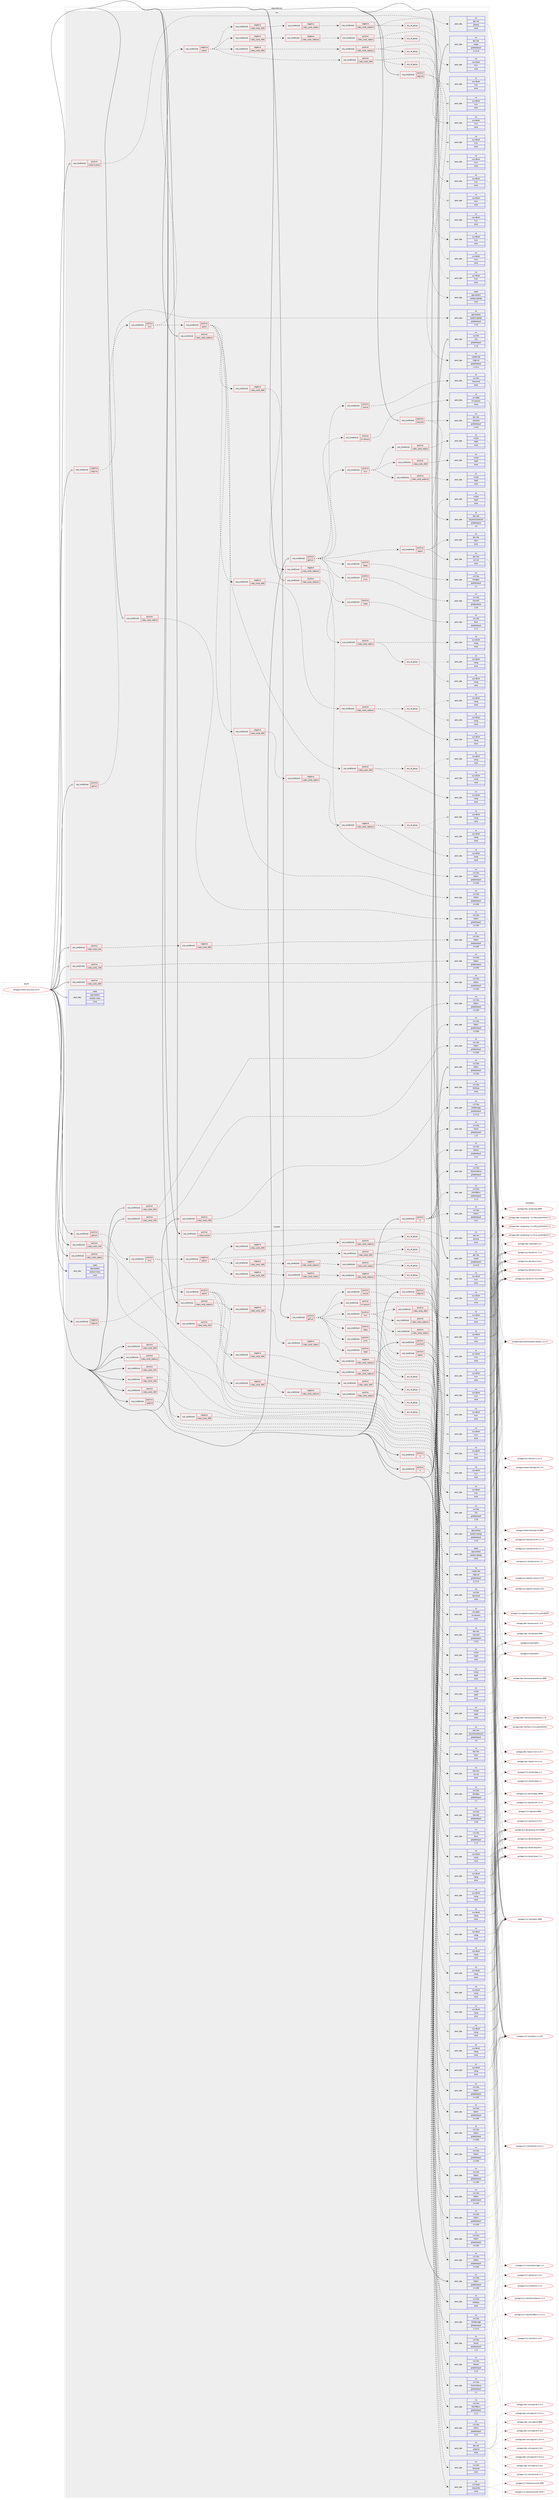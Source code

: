 digraph prolog {

# *************
# Graph options
# *************

newrank=true;
concentrate=true;
compound=true;
graph [rankdir=LR,fontname=Helvetica,fontsize=10,ranksep=1.5];#, ranksep=2.5, nodesep=0.2];
edge  [arrowhead=vee];
node  [fontname=Helvetica,fontsize=10];

# **********
# The ebuild
# **********

subgraph cluster_leftcol {
color=gray;
rank=same;
label=<<i>ebuild</i>>;
id [label="portage://media-libs/mesa-19.3.0", color=red, width=4, href="../media-libs/mesa-19.3.0.svg"];
}

# ****************
# The dependencies
# ****************

subgraph cluster_midcol {
color=gray;
label=<<i>dependencies</i>>;
subgraph cluster_compile {
fillcolor="#eeeeee";
style=filled;
label=<<i>compile</i>>;
subgraph cond47267 {
dependency208091 [label=<<TABLE BORDER="0" CELLBORDER="1" CELLSPACING="0" CELLPADDING="4"><TR><TD ROWSPAN="3" CELLPADDING="10">use_conditional</TD></TR><TR><TD>negative</TD></TR><TR><TD>libglvnd</TD></TR></TABLE>>, shape=none, color=red];
subgraph pack157653 {
dependency208092 [label=<<TABLE BORDER="0" CELLBORDER="1" CELLSPACING="0" CELLPADDING="4" WIDTH="220"><TR><TD ROWSPAN="6" CELLPADDING="30">pack_dep</TD></TR><TR><TD WIDTH="110">no</TD></TR><TR><TD>app-eselect</TD></TR><TR><TD>eselect-opengl</TD></TR><TR><TD>greaterequal</TD></TR><TR><TD>1.3.0</TD></TR></TABLE>>, shape=none, color=blue];
}
dependency208091:e -> dependency208092:w [weight=20,style="dashed",arrowhead="vee"];
}
id:e -> dependency208091:w [weight=20,style="solid",arrowhead="vee"];
subgraph cond47268 {
dependency208093 [label=<<TABLE BORDER="0" CELLBORDER="1" CELLSPACING="0" CELLPADDING="4"><TR><TD ROWSPAN="3" CELLPADDING="10">use_conditional</TD></TR><TR><TD>positive</TD></TR><TR><TD>X</TD></TR></TABLE>>, shape=none, color=red];
subgraph pack157654 {
dependency208094 [label=<<TABLE BORDER="0" CELLBORDER="1" CELLSPACING="0" CELLPADDING="4" WIDTH="220"><TR><TD ROWSPAN="6" CELLPADDING="30">pack_dep</TD></TR><TR><TD WIDTH="110">no</TD></TR><TR><TD>x11-libs</TD></TR><TR><TD>libX11</TD></TR><TR><TD>greaterequal</TD></TR><TR><TD>1.6.2</TD></TR></TABLE>>, shape=none, color=blue];
}
dependency208093:e -> dependency208094:w [weight=20,style="dashed",arrowhead="vee"];
subgraph pack157655 {
dependency208095 [label=<<TABLE BORDER="0" CELLBORDER="1" CELLSPACING="0" CELLPADDING="4" WIDTH="220"><TR><TD ROWSPAN="6" CELLPADDING="30">pack_dep</TD></TR><TR><TD WIDTH="110">no</TD></TR><TR><TD>x11-libs</TD></TR><TR><TD>libxshmfence</TD></TR><TR><TD>greaterequal</TD></TR><TR><TD>1.1</TD></TR></TABLE>>, shape=none, color=blue];
}
dependency208093:e -> dependency208095:w [weight=20,style="dashed",arrowhead="vee"];
subgraph pack157656 {
dependency208096 [label=<<TABLE BORDER="0" CELLBORDER="1" CELLSPACING="0" CELLPADDING="4" WIDTH="220"><TR><TD ROWSPAN="6" CELLPADDING="30">pack_dep</TD></TR><TR><TD WIDTH="110">no</TD></TR><TR><TD>x11-libs</TD></TR><TR><TD>libXdamage</TD></TR><TR><TD>greaterequal</TD></TR><TR><TD>1.1.4-r1</TD></TR></TABLE>>, shape=none, color=blue];
}
dependency208093:e -> dependency208096:w [weight=20,style="dashed",arrowhead="vee"];
subgraph pack157657 {
dependency208097 [label=<<TABLE BORDER="0" CELLBORDER="1" CELLSPACING="0" CELLPADDING="4" WIDTH="220"><TR><TD ROWSPAN="6" CELLPADDING="30">pack_dep</TD></TR><TR><TD WIDTH="110">no</TD></TR><TR><TD>x11-libs</TD></TR><TR><TD>libXext</TD></TR><TR><TD>greaterequal</TD></TR><TR><TD>1.3.2</TD></TR></TABLE>>, shape=none, color=blue];
}
dependency208093:e -> dependency208097:w [weight=20,style="dashed",arrowhead="vee"];
subgraph pack157658 {
dependency208098 [label=<<TABLE BORDER="0" CELLBORDER="1" CELLSPACING="0" CELLPADDING="4" WIDTH="220"><TR><TD ROWSPAN="6" CELLPADDING="30">pack_dep</TD></TR><TR><TD WIDTH="110">no</TD></TR><TR><TD>x11-libs</TD></TR><TR><TD>libXxf86vm</TD></TR><TR><TD>greaterequal</TD></TR><TR><TD>1.1.3</TD></TR></TABLE>>, shape=none, color=blue];
}
dependency208093:e -> dependency208098:w [weight=20,style="dashed",arrowhead="vee"];
subgraph pack157659 {
dependency208099 [label=<<TABLE BORDER="0" CELLBORDER="1" CELLSPACING="0" CELLPADDING="4" WIDTH="220"><TR><TD ROWSPAN="6" CELLPADDING="30">pack_dep</TD></TR><TR><TD WIDTH="110">no</TD></TR><TR><TD>x11-libs</TD></TR><TR><TD>libxcb</TD></TR><TR><TD>greaterequal</TD></TR><TR><TD>1.13</TD></TR></TABLE>>, shape=none, color=blue];
}
dependency208093:e -> dependency208099:w [weight=20,style="dashed",arrowhead="vee"];
subgraph pack157660 {
dependency208100 [label=<<TABLE BORDER="0" CELLBORDER="1" CELLSPACING="0" CELLPADDING="4" WIDTH="220"><TR><TD ROWSPAN="6" CELLPADDING="30">pack_dep</TD></TR><TR><TD WIDTH="110">no</TD></TR><TR><TD>x11-libs</TD></TR><TR><TD>libXfixes</TD></TR><TR><TD>none</TD></TR><TR><TD></TD></TR></TABLE>>, shape=none, color=blue];
}
dependency208093:e -> dependency208100:w [weight=20,style="dashed",arrowhead="vee"];
}
id:e -> dependency208093:w [weight=20,style="solid",arrowhead="vee"];
subgraph cond47269 {
dependency208101 [label=<<TABLE BORDER="0" CELLBORDER="1" CELLSPACING="0" CELLPADDING="4"><TR><TD ROWSPAN="3" CELLPADDING="10">use_conditional</TD></TR><TR><TD>positive</TD></TR><TR><TD>X</TD></TR></TABLE>>, shape=none, color=red];
subgraph pack157661 {
dependency208102 [label=<<TABLE BORDER="0" CELLBORDER="1" CELLSPACING="0" CELLPADDING="4" WIDTH="220"><TR><TD ROWSPAN="6" CELLPADDING="30">pack_dep</TD></TR><TR><TD WIDTH="110">no</TD></TR><TR><TD>x11-libs</TD></TR><TR><TD>libXrandr</TD></TR><TR><TD>none</TD></TR><TR><TD></TD></TR></TABLE>>, shape=none, color=blue];
}
dependency208101:e -> dependency208102:w [weight=20,style="dashed",arrowhead="vee"];
subgraph pack157662 {
dependency208103 [label=<<TABLE BORDER="0" CELLBORDER="1" CELLSPACING="0" CELLPADDING="4" WIDTH="220"><TR><TD ROWSPAN="6" CELLPADDING="30">pack_dep</TD></TR><TR><TD WIDTH="110">no</TD></TR><TR><TD>x11-base</TD></TR><TR><TD>xorg-proto</TD></TR><TR><TD>none</TD></TR><TR><TD></TD></TR></TABLE>>, shape=none, color=blue];
}
dependency208101:e -> dependency208103:w [weight=20,style="dashed",arrowhead="vee"];
}
id:e -> dependency208101:w [weight=20,style="solid",arrowhead="vee"];
subgraph cond47270 {
dependency208104 [label=<<TABLE BORDER="0" CELLBORDER="1" CELLSPACING="0" CELLPADDING="4"><TR><TD ROWSPAN="3" CELLPADDING="10">use_conditional</TD></TR><TR><TD>positive</TD></TR><TR><TD>gallium</TD></TR></TABLE>>, shape=none, color=red];
subgraph cond47271 {
dependency208105 [label=<<TABLE BORDER="0" CELLBORDER="1" CELLSPACING="0" CELLPADDING="4"><TR><TD ROWSPAN="3" CELLPADDING="10">use_conditional</TD></TR><TR><TD>positive</TD></TR><TR><TD>llvm</TD></TR></TABLE>>, shape=none, color=red];
subgraph cond47272 {
dependency208106 [label=<<TABLE BORDER="0" CELLBORDER="1" CELLSPACING="0" CELLPADDING="4"><TR><TD ROWSPAN="3" CELLPADDING="10">use_conditional</TD></TR><TR><TD>positive</TD></TR><TR><TD>opencl</TD></TR></TABLE>>, shape=none, color=red];
subgraph cond47273 {
dependency208107 [label=<<TABLE BORDER="0" CELLBORDER="1" CELLSPACING="0" CELLPADDING="4"><TR><TD ROWSPAN="3" CELLPADDING="10">use_conditional</TD></TR><TR><TD>positive</TD></TR><TR><TD>video_cards_r600</TD></TR></TABLE>>, shape=none, color=red];
subgraph any3009 {
dependency208108 [label=<<TABLE BORDER="0" CELLBORDER="1" CELLSPACING="0" CELLPADDING="4"><TR><TD CELLPADDING="10">any_of_group</TD></TR></TABLE>>, shape=none, color=red];subgraph pack157663 {
dependency208109 [label=<<TABLE BORDER="0" CELLBORDER="1" CELLSPACING="0" CELLPADDING="4" WIDTH="220"><TR><TD ROWSPAN="6" CELLPADDING="30">pack_dep</TD></TR><TR><TD WIDTH="110">no</TD></TR><TR><TD>sys-devel</TD></TR><TR><TD>clang</TD></TR><TR><TD>none</TD></TR><TR><TD></TD></TR></TABLE>>, shape=none, color=blue];
}
dependency208108:e -> dependency208109:w [weight=20,style="dotted",arrowhead="oinv"];
subgraph pack157664 {
dependency208110 [label=<<TABLE BORDER="0" CELLBORDER="1" CELLSPACING="0" CELLPADDING="4" WIDTH="220"><TR><TD ROWSPAN="6" CELLPADDING="30">pack_dep</TD></TR><TR><TD WIDTH="110">no</TD></TR><TR><TD>sys-devel</TD></TR><TR><TD>clang</TD></TR><TR><TD>none</TD></TR><TR><TD></TD></TR></TABLE>>, shape=none, color=blue];
}
dependency208108:e -> dependency208110:w [weight=20,style="dotted",arrowhead="oinv"];
}
dependency208107:e -> dependency208108:w [weight=20,style="dashed",arrowhead="vee"];
subgraph pack157665 {
dependency208111 [label=<<TABLE BORDER="0" CELLBORDER="1" CELLSPACING="0" CELLPADDING="4" WIDTH="220"><TR><TD ROWSPAN="6" CELLPADDING="30">pack_dep</TD></TR><TR><TD WIDTH="110">no</TD></TR><TR><TD>sys-devel</TD></TR><TR><TD>clang</TD></TR><TR><TD>none</TD></TR><TR><TD></TD></TR></TABLE>>, shape=none, color=blue];
}
dependency208107:e -> dependency208111:w [weight=20,style="dashed",arrowhead="vee"];
}
dependency208106:e -> dependency208107:w [weight=20,style="dashed",arrowhead="vee"];
subgraph cond47274 {
dependency208112 [label=<<TABLE BORDER="0" CELLBORDER="1" CELLSPACING="0" CELLPADDING="4"><TR><TD ROWSPAN="3" CELLPADDING="10">use_conditional</TD></TR><TR><TD>negative</TD></TR><TR><TD>video_cards_r600</TD></TR></TABLE>>, shape=none, color=red];
subgraph cond47275 {
dependency208113 [label=<<TABLE BORDER="0" CELLBORDER="1" CELLSPACING="0" CELLPADDING="4"><TR><TD ROWSPAN="3" CELLPADDING="10">use_conditional</TD></TR><TR><TD>positive</TD></TR><TR><TD>video_cards_radeonsi</TD></TR></TABLE>>, shape=none, color=red];
subgraph any3010 {
dependency208114 [label=<<TABLE BORDER="0" CELLBORDER="1" CELLSPACING="0" CELLPADDING="4"><TR><TD CELLPADDING="10">any_of_group</TD></TR></TABLE>>, shape=none, color=red];subgraph pack157666 {
dependency208115 [label=<<TABLE BORDER="0" CELLBORDER="1" CELLSPACING="0" CELLPADDING="4" WIDTH="220"><TR><TD ROWSPAN="6" CELLPADDING="30">pack_dep</TD></TR><TR><TD WIDTH="110">no</TD></TR><TR><TD>sys-devel</TD></TR><TR><TD>clang</TD></TR><TR><TD>none</TD></TR><TR><TD></TD></TR></TABLE>>, shape=none, color=blue];
}
dependency208114:e -> dependency208115:w [weight=20,style="dotted",arrowhead="oinv"];
subgraph pack157667 {
dependency208116 [label=<<TABLE BORDER="0" CELLBORDER="1" CELLSPACING="0" CELLPADDING="4" WIDTH="220"><TR><TD ROWSPAN="6" CELLPADDING="30">pack_dep</TD></TR><TR><TD WIDTH="110">no</TD></TR><TR><TD>sys-devel</TD></TR><TR><TD>clang</TD></TR><TR><TD>none</TD></TR><TR><TD></TD></TR></TABLE>>, shape=none, color=blue];
}
dependency208114:e -> dependency208116:w [weight=20,style="dotted",arrowhead="oinv"];
}
dependency208113:e -> dependency208114:w [weight=20,style="dashed",arrowhead="vee"];
subgraph pack157668 {
dependency208117 [label=<<TABLE BORDER="0" CELLBORDER="1" CELLSPACING="0" CELLPADDING="4" WIDTH="220"><TR><TD ROWSPAN="6" CELLPADDING="30">pack_dep</TD></TR><TR><TD WIDTH="110">no</TD></TR><TR><TD>sys-devel</TD></TR><TR><TD>clang</TD></TR><TR><TD>none</TD></TR><TR><TD></TD></TR></TABLE>>, shape=none, color=blue];
}
dependency208113:e -> dependency208117:w [weight=20,style="dashed",arrowhead="vee"];
}
dependency208112:e -> dependency208113:w [weight=20,style="dashed",arrowhead="vee"];
}
dependency208106:e -> dependency208112:w [weight=20,style="dashed",arrowhead="vee"];
subgraph cond47276 {
dependency208118 [label=<<TABLE BORDER="0" CELLBORDER="1" CELLSPACING="0" CELLPADDING="4"><TR><TD ROWSPAN="3" CELLPADDING="10">use_conditional</TD></TR><TR><TD>negative</TD></TR><TR><TD>video_cards_r600</TD></TR></TABLE>>, shape=none, color=red];
subgraph cond47277 {
dependency208119 [label=<<TABLE BORDER="0" CELLBORDER="1" CELLSPACING="0" CELLPADDING="4"><TR><TD ROWSPAN="3" CELLPADDING="10">use_conditional</TD></TR><TR><TD>negative</TD></TR><TR><TD>video_cards_radeonsi</TD></TR></TABLE>>, shape=none, color=red];
subgraph cond47278 {
dependency208120 [label=<<TABLE BORDER="0" CELLBORDER="1" CELLSPACING="0" CELLPADDING="4"><TR><TD ROWSPAN="3" CELLPADDING="10">use_conditional</TD></TR><TR><TD>positive</TD></TR><TR><TD>video_cards_radeon</TD></TR></TABLE>>, shape=none, color=red];
subgraph any3011 {
dependency208121 [label=<<TABLE BORDER="0" CELLBORDER="1" CELLSPACING="0" CELLPADDING="4"><TR><TD CELLPADDING="10">any_of_group</TD></TR></TABLE>>, shape=none, color=red];subgraph pack157669 {
dependency208122 [label=<<TABLE BORDER="0" CELLBORDER="1" CELLSPACING="0" CELLPADDING="4" WIDTH="220"><TR><TD ROWSPAN="6" CELLPADDING="30">pack_dep</TD></TR><TR><TD WIDTH="110">no</TD></TR><TR><TD>sys-devel</TD></TR><TR><TD>clang</TD></TR><TR><TD>none</TD></TR><TR><TD></TD></TR></TABLE>>, shape=none, color=blue];
}
dependency208121:e -> dependency208122:w [weight=20,style="dotted",arrowhead="oinv"];
subgraph pack157670 {
dependency208123 [label=<<TABLE BORDER="0" CELLBORDER="1" CELLSPACING="0" CELLPADDING="4" WIDTH="220"><TR><TD ROWSPAN="6" CELLPADDING="30">pack_dep</TD></TR><TR><TD WIDTH="110">no</TD></TR><TR><TD>sys-devel</TD></TR><TR><TD>clang</TD></TR><TR><TD>none</TD></TR><TR><TD></TD></TR></TABLE>>, shape=none, color=blue];
}
dependency208121:e -> dependency208123:w [weight=20,style="dotted",arrowhead="oinv"];
}
dependency208120:e -> dependency208121:w [weight=20,style="dashed",arrowhead="vee"];
subgraph pack157671 {
dependency208124 [label=<<TABLE BORDER="0" CELLBORDER="1" CELLSPACING="0" CELLPADDING="4" WIDTH="220"><TR><TD ROWSPAN="6" CELLPADDING="30">pack_dep</TD></TR><TR><TD WIDTH="110">no</TD></TR><TR><TD>sys-devel</TD></TR><TR><TD>clang</TD></TR><TR><TD>none</TD></TR><TR><TD></TD></TR></TABLE>>, shape=none, color=blue];
}
dependency208120:e -> dependency208124:w [weight=20,style="dashed",arrowhead="vee"];
}
dependency208119:e -> dependency208120:w [weight=20,style="dashed",arrowhead="vee"];
}
dependency208118:e -> dependency208119:w [weight=20,style="dashed",arrowhead="vee"];
}
dependency208106:e -> dependency208118:w [weight=20,style="dashed",arrowhead="vee"];
subgraph cond47279 {
dependency208125 [label=<<TABLE BORDER="0" CELLBORDER="1" CELLSPACING="0" CELLPADDING="4"><TR><TD ROWSPAN="3" CELLPADDING="10">use_conditional</TD></TR><TR><TD>negative</TD></TR><TR><TD>video_cards_r600</TD></TR></TABLE>>, shape=none, color=red];
subgraph cond47280 {
dependency208126 [label=<<TABLE BORDER="0" CELLBORDER="1" CELLSPACING="0" CELLPADDING="4"><TR><TD ROWSPAN="3" CELLPADDING="10">use_conditional</TD></TR><TR><TD>negative</TD></TR><TR><TD>video_cards_radeon</TD></TR></TABLE>>, shape=none, color=red];
subgraph cond47281 {
dependency208127 [label=<<TABLE BORDER="0" CELLBORDER="1" CELLSPACING="0" CELLPADDING="4"><TR><TD ROWSPAN="3" CELLPADDING="10">use_conditional</TD></TR><TR><TD>negative</TD></TR><TR><TD>video_cards_radeonsi</TD></TR></TABLE>>, shape=none, color=red];
subgraph any3012 {
dependency208128 [label=<<TABLE BORDER="0" CELLBORDER="1" CELLSPACING="0" CELLPADDING="4"><TR><TD CELLPADDING="10">any_of_group</TD></TR></TABLE>>, shape=none, color=red];subgraph pack157672 {
dependency208129 [label=<<TABLE BORDER="0" CELLBORDER="1" CELLSPACING="0" CELLPADDING="4" WIDTH="220"><TR><TD ROWSPAN="6" CELLPADDING="30">pack_dep</TD></TR><TR><TD WIDTH="110">no</TD></TR><TR><TD>sys-devel</TD></TR><TR><TD>clang</TD></TR><TR><TD>none</TD></TR><TR><TD></TD></TR></TABLE>>, shape=none, color=blue];
}
dependency208128:e -> dependency208129:w [weight=20,style="dotted",arrowhead="oinv"];
subgraph pack157673 {
dependency208130 [label=<<TABLE BORDER="0" CELLBORDER="1" CELLSPACING="0" CELLPADDING="4" WIDTH="220"><TR><TD ROWSPAN="6" CELLPADDING="30">pack_dep</TD></TR><TR><TD WIDTH="110">no</TD></TR><TR><TD>sys-devel</TD></TR><TR><TD>clang</TD></TR><TR><TD>none</TD></TR><TR><TD></TD></TR></TABLE>>, shape=none, color=blue];
}
dependency208128:e -> dependency208130:w [weight=20,style="dotted",arrowhead="oinv"];
}
dependency208127:e -> dependency208128:w [weight=20,style="dashed",arrowhead="vee"];
subgraph pack157674 {
dependency208131 [label=<<TABLE BORDER="0" CELLBORDER="1" CELLSPACING="0" CELLPADDING="4" WIDTH="220"><TR><TD ROWSPAN="6" CELLPADDING="30">pack_dep</TD></TR><TR><TD WIDTH="110">no</TD></TR><TR><TD>sys-devel</TD></TR><TR><TD>clang</TD></TR><TR><TD>none</TD></TR><TR><TD></TD></TR></TABLE>>, shape=none, color=blue];
}
dependency208127:e -> dependency208131:w [weight=20,style="dashed",arrowhead="vee"];
}
dependency208126:e -> dependency208127:w [weight=20,style="dashed",arrowhead="vee"];
}
dependency208125:e -> dependency208126:w [weight=20,style="dashed",arrowhead="vee"];
}
dependency208106:e -> dependency208125:w [weight=20,style="dashed",arrowhead="vee"];
}
dependency208105:e -> dependency208106:w [weight=20,style="dashed",arrowhead="vee"];
subgraph cond47282 {
dependency208132 [label=<<TABLE BORDER="0" CELLBORDER="1" CELLSPACING="0" CELLPADDING="4"><TR><TD ROWSPAN="3" CELLPADDING="10">use_conditional</TD></TR><TR><TD>negative</TD></TR><TR><TD>opencl</TD></TR></TABLE>>, shape=none, color=red];
subgraph cond47283 {
dependency208133 [label=<<TABLE BORDER="0" CELLBORDER="1" CELLSPACING="0" CELLPADDING="4"><TR><TD ROWSPAN="3" CELLPADDING="10">use_conditional</TD></TR><TR><TD>positive</TD></TR><TR><TD>video_cards_r600</TD></TR></TABLE>>, shape=none, color=red];
subgraph any3013 {
dependency208134 [label=<<TABLE BORDER="0" CELLBORDER="1" CELLSPACING="0" CELLPADDING="4"><TR><TD CELLPADDING="10">any_of_group</TD></TR></TABLE>>, shape=none, color=red];subgraph pack157675 {
dependency208135 [label=<<TABLE BORDER="0" CELLBORDER="1" CELLSPACING="0" CELLPADDING="4" WIDTH="220"><TR><TD ROWSPAN="6" CELLPADDING="30">pack_dep</TD></TR><TR><TD WIDTH="110">no</TD></TR><TR><TD>sys-devel</TD></TR><TR><TD>llvm</TD></TR><TR><TD>none</TD></TR><TR><TD></TD></TR></TABLE>>, shape=none, color=blue];
}
dependency208134:e -> dependency208135:w [weight=20,style="dotted",arrowhead="oinv"];
subgraph pack157676 {
dependency208136 [label=<<TABLE BORDER="0" CELLBORDER="1" CELLSPACING="0" CELLPADDING="4" WIDTH="220"><TR><TD ROWSPAN="6" CELLPADDING="30">pack_dep</TD></TR><TR><TD WIDTH="110">no</TD></TR><TR><TD>sys-devel</TD></TR><TR><TD>llvm</TD></TR><TR><TD>none</TD></TR><TR><TD></TD></TR></TABLE>>, shape=none, color=blue];
}
dependency208134:e -> dependency208136:w [weight=20,style="dotted",arrowhead="oinv"];
}
dependency208133:e -> dependency208134:w [weight=20,style="dashed",arrowhead="vee"];
subgraph pack157677 {
dependency208137 [label=<<TABLE BORDER="0" CELLBORDER="1" CELLSPACING="0" CELLPADDING="4" WIDTH="220"><TR><TD ROWSPAN="6" CELLPADDING="30">pack_dep</TD></TR><TR><TD WIDTH="110">no</TD></TR><TR><TD>sys-devel</TD></TR><TR><TD>llvm</TD></TR><TR><TD>none</TD></TR><TR><TD></TD></TR></TABLE>>, shape=none, color=blue];
}
dependency208133:e -> dependency208137:w [weight=20,style="dashed",arrowhead="vee"];
}
dependency208132:e -> dependency208133:w [weight=20,style="dashed",arrowhead="vee"];
subgraph cond47284 {
dependency208138 [label=<<TABLE BORDER="0" CELLBORDER="1" CELLSPACING="0" CELLPADDING="4"><TR><TD ROWSPAN="3" CELLPADDING="10">use_conditional</TD></TR><TR><TD>negative</TD></TR><TR><TD>video_cards_r600</TD></TR></TABLE>>, shape=none, color=red];
subgraph cond47285 {
dependency208139 [label=<<TABLE BORDER="0" CELLBORDER="1" CELLSPACING="0" CELLPADDING="4"><TR><TD ROWSPAN="3" CELLPADDING="10">use_conditional</TD></TR><TR><TD>positive</TD></TR><TR><TD>video_cards_radeonsi</TD></TR></TABLE>>, shape=none, color=red];
subgraph any3014 {
dependency208140 [label=<<TABLE BORDER="0" CELLBORDER="1" CELLSPACING="0" CELLPADDING="4"><TR><TD CELLPADDING="10">any_of_group</TD></TR></TABLE>>, shape=none, color=red];subgraph pack157678 {
dependency208141 [label=<<TABLE BORDER="0" CELLBORDER="1" CELLSPACING="0" CELLPADDING="4" WIDTH="220"><TR><TD ROWSPAN="6" CELLPADDING="30">pack_dep</TD></TR><TR><TD WIDTH="110">no</TD></TR><TR><TD>sys-devel</TD></TR><TR><TD>llvm</TD></TR><TR><TD>none</TD></TR><TR><TD></TD></TR></TABLE>>, shape=none, color=blue];
}
dependency208140:e -> dependency208141:w [weight=20,style="dotted",arrowhead="oinv"];
subgraph pack157679 {
dependency208142 [label=<<TABLE BORDER="0" CELLBORDER="1" CELLSPACING="0" CELLPADDING="4" WIDTH="220"><TR><TD ROWSPAN="6" CELLPADDING="30">pack_dep</TD></TR><TR><TD WIDTH="110">no</TD></TR><TR><TD>sys-devel</TD></TR><TR><TD>llvm</TD></TR><TR><TD>none</TD></TR><TR><TD></TD></TR></TABLE>>, shape=none, color=blue];
}
dependency208140:e -> dependency208142:w [weight=20,style="dotted",arrowhead="oinv"];
}
dependency208139:e -> dependency208140:w [weight=20,style="dashed",arrowhead="vee"];
subgraph pack157680 {
dependency208143 [label=<<TABLE BORDER="0" CELLBORDER="1" CELLSPACING="0" CELLPADDING="4" WIDTH="220"><TR><TD ROWSPAN="6" CELLPADDING="30">pack_dep</TD></TR><TR><TD WIDTH="110">no</TD></TR><TR><TD>sys-devel</TD></TR><TR><TD>llvm</TD></TR><TR><TD>none</TD></TR><TR><TD></TD></TR></TABLE>>, shape=none, color=blue];
}
dependency208139:e -> dependency208143:w [weight=20,style="dashed",arrowhead="vee"];
}
dependency208138:e -> dependency208139:w [weight=20,style="dashed",arrowhead="vee"];
}
dependency208132:e -> dependency208138:w [weight=20,style="dashed",arrowhead="vee"];
subgraph cond47286 {
dependency208144 [label=<<TABLE BORDER="0" CELLBORDER="1" CELLSPACING="0" CELLPADDING="4"><TR><TD ROWSPAN="3" CELLPADDING="10">use_conditional</TD></TR><TR><TD>negative</TD></TR><TR><TD>video_cards_r600</TD></TR></TABLE>>, shape=none, color=red];
subgraph cond47287 {
dependency208145 [label=<<TABLE BORDER="0" CELLBORDER="1" CELLSPACING="0" CELLPADDING="4"><TR><TD ROWSPAN="3" CELLPADDING="10">use_conditional</TD></TR><TR><TD>negative</TD></TR><TR><TD>video_cards_radeonsi</TD></TR></TABLE>>, shape=none, color=red];
subgraph cond47288 {
dependency208146 [label=<<TABLE BORDER="0" CELLBORDER="1" CELLSPACING="0" CELLPADDING="4"><TR><TD ROWSPAN="3" CELLPADDING="10">use_conditional</TD></TR><TR><TD>positive</TD></TR><TR><TD>video_cards_radeon</TD></TR></TABLE>>, shape=none, color=red];
subgraph any3015 {
dependency208147 [label=<<TABLE BORDER="0" CELLBORDER="1" CELLSPACING="0" CELLPADDING="4"><TR><TD CELLPADDING="10">any_of_group</TD></TR></TABLE>>, shape=none, color=red];subgraph pack157681 {
dependency208148 [label=<<TABLE BORDER="0" CELLBORDER="1" CELLSPACING="0" CELLPADDING="4" WIDTH="220"><TR><TD ROWSPAN="6" CELLPADDING="30">pack_dep</TD></TR><TR><TD WIDTH="110">no</TD></TR><TR><TD>sys-devel</TD></TR><TR><TD>llvm</TD></TR><TR><TD>none</TD></TR><TR><TD></TD></TR></TABLE>>, shape=none, color=blue];
}
dependency208147:e -> dependency208148:w [weight=20,style="dotted",arrowhead="oinv"];
subgraph pack157682 {
dependency208149 [label=<<TABLE BORDER="0" CELLBORDER="1" CELLSPACING="0" CELLPADDING="4" WIDTH="220"><TR><TD ROWSPAN="6" CELLPADDING="30">pack_dep</TD></TR><TR><TD WIDTH="110">no</TD></TR><TR><TD>sys-devel</TD></TR><TR><TD>llvm</TD></TR><TR><TD>none</TD></TR><TR><TD></TD></TR></TABLE>>, shape=none, color=blue];
}
dependency208147:e -> dependency208149:w [weight=20,style="dotted",arrowhead="oinv"];
}
dependency208146:e -> dependency208147:w [weight=20,style="dashed",arrowhead="vee"];
subgraph pack157683 {
dependency208150 [label=<<TABLE BORDER="0" CELLBORDER="1" CELLSPACING="0" CELLPADDING="4" WIDTH="220"><TR><TD ROWSPAN="6" CELLPADDING="30">pack_dep</TD></TR><TR><TD WIDTH="110">no</TD></TR><TR><TD>sys-devel</TD></TR><TR><TD>llvm</TD></TR><TR><TD>none</TD></TR><TR><TD></TD></TR></TABLE>>, shape=none, color=blue];
}
dependency208146:e -> dependency208150:w [weight=20,style="dashed",arrowhead="vee"];
}
dependency208145:e -> dependency208146:w [weight=20,style="dashed",arrowhead="vee"];
}
dependency208144:e -> dependency208145:w [weight=20,style="dashed",arrowhead="vee"];
}
dependency208132:e -> dependency208144:w [weight=20,style="dashed",arrowhead="vee"];
subgraph cond47289 {
dependency208151 [label=<<TABLE BORDER="0" CELLBORDER="1" CELLSPACING="0" CELLPADDING="4"><TR><TD ROWSPAN="3" CELLPADDING="10">use_conditional</TD></TR><TR><TD>negative</TD></TR><TR><TD>video_cards_r600</TD></TR></TABLE>>, shape=none, color=red];
subgraph cond47290 {
dependency208152 [label=<<TABLE BORDER="0" CELLBORDER="1" CELLSPACING="0" CELLPADDING="4"><TR><TD ROWSPAN="3" CELLPADDING="10">use_conditional</TD></TR><TR><TD>negative</TD></TR><TR><TD>video_cards_radeon</TD></TR></TABLE>>, shape=none, color=red];
subgraph cond47291 {
dependency208153 [label=<<TABLE BORDER="0" CELLBORDER="1" CELLSPACING="0" CELLPADDING="4"><TR><TD ROWSPAN="3" CELLPADDING="10">use_conditional</TD></TR><TR><TD>negative</TD></TR><TR><TD>video_cards_radeonsi</TD></TR></TABLE>>, shape=none, color=red];
subgraph any3016 {
dependency208154 [label=<<TABLE BORDER="0" CELLBORDER="1" CELLSPACING="0" CELLPADDING="4"><TR><TD CELLPADDING="10">any_of_group</TD></TR></TABLE>>, shape=none, color=red];subgraph pack157684 {
dependency208155 [label=<<TABLE BORDER="0" CELLBORDER="1" CELLSPACING="0" CELLPADDING="4" WIDTH="220"><TR><TD ROWSPAN="6" CELLPADDING="30">pack_dep</TD></TR><TR><TD WIDTH="110">no</TD></TR><TR><TD>sys-devel</TD></TR><TR><TD>llvm</TD></TR><TR><TD>none</TD></TR><TR><TD></TD></TR></TABLE>>, shape=none, color=blue];
}
dependency208154:e -> dependency208155:w [weight=20,style="dotted",arrowhead="oinv"];
subgraph pack157685 {
dependency208156 [label=<<TABLE BORDER="0" CELLBORDER="1" CELLSPACING="0" CELLPADDING="4" WIDTH="220"><TR><TD ROWSPAN="6" CELLPADDING="30">pack_dep</TD></TR><TR><TD WIDTH="110">no</TD></TR><TR><TD>sys-devel</TD></TR><TR><TD>llvm</TD></TR><TR><TD>none</TD></TR><TR><TD></TD></TR></TABLE>>, shape=none, color=blue];
}
dependency208154:e -> dependency208156:w [weight=20,style="dotted",arrowhead="oinv"];
}
dependency208153:e -> dependency208154:w [weight=20,style="dashed",arrowhead="vee"];
subgraph pack157686 {
dependency208157 [label=<<TABLE BORDER="0" CELLBORDER="1" CELLSPACING="0" CELLPADDING="4" WIDTH="220"><TR><TD ROWSPAN="6" CELLPADDING="30">pack_dep</TD></TR><TR><TD WIDTH="110">no</TD></TR><TR><TD>sys-devel</TD></TR><TR><TD>llvm</TD></TR><TR><TD>none</TD></TR><TR><TD></TD></TR></TABLE>>, shape=none, color=blue];
}
dependency208153:e -> dependency208157:w [weight=20,style="dashed",arrowhead="vee"];
}
dependency208152:e -> dependency208153:w [weight=20,style="dashed",arrowhead="vee"];
}
dependency208151:e -> dependency208152:w [weight=20,style="dashed",arrowhead="vee"];
}
dependency208132:e -> dependency208151:w [weight=20,style="dashed",arrowhead="vee"];
}
dependency208105:e -> dependency208132:w [weight=20,style="dashed",arrowhead="vee"];
}
dependency208104:e -> dependency208105:w [weight=20,style="dashed",arrowhead="vee"];
}
id:e -> dependency208104:w [weight=20,style="solid",arrowhead="vee"];
subgraph cond47292 {
dependency208158 [label=<<TABLE BORDER="0" CELLBORDER="1" CELLSPACING="0" CELLPADDING="4"><TR><TD ROWSPAN="3" CELLPADDING="10">use_conditional</TD></TR><TR><TD>positive</TD></TR><TR><TD>gallium</TD></TR></TABLE>>, shape=none, color=red];
subgraph cond47293 {
dependency208159 [label=<<TABLE BORDER="0" CELLBORDER="1" CELLSPACING="0" CELLPADDING="4"><TR><TD ROWSPAN="3" CELLPADDING="10">use_conditional</TD></TR><TR><TD>positive</TD></TR><TR><TD>unwind</TD></TR></TABLE>>, shape=none, color=red];
subgraph pack157687 {
dependency208160 [label=<<TABLE BORDER="0" CELLBORDER="1" CELLSPACING="0" CELLPADDING="4" WIDTH="220"><TR><TD ROWSPAN="6" CELLPADDING="30">pack_dep</TD></TR><TR><TD WIDTH="110">no</TD></TR><TR><TD>sys-libs</TD></TR><TR><TD>libunwind</TD></TR><TR><TD>none</TD></TR><TR><TD></TD></TR></TABLE>>, shape=none, color=blue];
}
dependency208159:e -> dependency208160:w [weight=20,style="dashed",arrowhead="vee"];
}
dependency208158:e -> dependency208159:w [weight=20,style="dashed",arrowhead="vee"];
subgraph cond47294 {
dependency208161 [label=<<TABLE BORDER="0" CELLBORDER="1" CELLSPACING="0" CELLPADDING="4"><TR><TD ROWSPAN="3" CELLPADDING="10">use_conditional</TD></TR><TR><TD>positive</TD></TR><TR><TD>llvm</TD></TR></TABLE>>, shape=none, color=red];
subgraph cond47295 {
dependency208162 [label=<<TABLE BORDER="0" CELLBORDER="1" CELLSPACING="0" CELLPADDING="4"><TR><TD ROWSPAN="3" CELLPADDING="10">use_conditional</TD></TR><TR><TD>positive</TD></TR><TR><TD>video_cards_radeonsi</TD></TR></TABLE>>, shape=none, color=red];
subgraph pack157688 {
dependency208163 [label=<<TABLE BORDER="0" CELLBORDER="1" CELLSPACING="0" CELLPADDING="4" WIDTH="220"><TR><TD ROWSPAN="6" CELLPADDING="30">pack_dep</TD></TR><TR><TD WIDTH="110">no</TD></TR><TR><TD>virtual</TD></TR><TR><TD>libelf</TD></TR><TR><TD>none</TD></TR><TR><TD></TD></TR></TABLE>>, shape=none, color=blue];
}
dependency208162:e -> dependency208163:w [weight=20,style="dashed",arrowhead="vee"];
}
dependency208161:e -> dependency208162:w [weight=20,style="dashed",arrowhead="vee"];
subgraph cond47296 {
dependency208164 [label=<<TABLE BORDER="0" CELLBORDER="1" CELLSPACING="0" CELLPADDING="4"><TR><TD ROWSPAN="3" CELLPADDING="10">use_conditional</TD></TR><TR><TD>positive</TD></TR><TR><TD>video_cards_r600</TD></TR></TABLE>>, shape=none, color=red];
subgraph pack157689 {
dependency208165 [label=<<TABLE BORDER="0" CELLBORDER="1" CELLSPACING="0" CELLPADDING="4" WIDTH="220"><TR><TD ROWSPAN="6" CELLPADDING="30">pack_dep</TD></TR><TR><TD WIDTH="110">no</TD></TR><TR><TD>virtual</TD></TR><TR><TD>libelf</TD></TR><TR><TD>none</TD></TR><TR><TD></TD></TR></TABLE>>, shape=none, color=blue];
}
dependency208164:e -> dependency208165:w [weight=20,style="dashed",arrowhead="vee"];
}
dependency208161:e -> dependency208164:w [weight=20,style="dashed",arrowhead="vee"];
subgraph cond47297 {
dependency208166 [label=<<TABLE BORDER="0" CELLBORDER="1" CELLSPACING="0" CELLPADDING="4"><TR><TD ROWSPAN="3" CELLPADDING="10">use_conditional</TD></TR><TR><TD>positive</TD></TR><TR><TD>video_cards_radeon</TD></TR></TABLE>>, shape=none, color=red];
subgraph pack157690 {
dependency208167 [label=<<TABLE BORDER="0" CELLBORDER="1" CELLSPACING="0" CELLPADDING="4" WIDTH="220"><TR><TD ROWSPAN="6" CELLPADDING="30">pack_dep</TD></TR><TR><TD WIDTH="110">no</TD></TR><TR><TD>virtual</TD></TR><TR><TD>libelf</TD></TR><TR><TD>none</TD></TR><TR><TD></TD></TR></TABLE>>, shape=none, color=blue];
}
dependency208166:e -> dependency208167:w [weight=20,style="dashed",arrowhead="vee"];
}
dependency208161:e -> dependency208166:w [weight=20,style="dashed",arrowhead="vee"];
}
dependency208158:e -> dependency208161:w [weight=20,style="dashed",arrowhead="vee"];
subgraph cond47298 {
dependency208168 [label=<<TABLE BORDER="0" CELLBORDER="1" CELLSPACING="0" CELLPADDING="4"><TR><TD ROWSPAN="3" CELLPADDING="10">use_conditional</TD></TR><TR><TD>positive</TD></TR><TR><TD>lm-sensors</TD></TR></TABLE>>, shape=none, color=red];
subgraph pack157691 {
dependency208169 [label=<<TABLE BORDER="0" CELLBORDER="1" CELLSPACING="0" CELLPADDING="4" WIDTH="220"><TR><TD ROWSPAN="6" CELLPADDING="30">pack_dep</TD></TR><TR><TD WIDTH="110">no</TD></TR><TR><TD>sys-apps</TD></TR><TR><TD>lm-sensors</TD></TR><TR><TD>none</TD></TR><TR><TD></TD></TR></TABLE>>, shape=none, color=blue];
}
dependency208168:e -> dependency208169:w [weight=20,style="dashed",arrowhead="vee"];
}
dependency208158:e -> dependency208168:w [weight=20,style="dashed",arrowhead="vee"];
subgraph cond47299 {
dependency208170 [label=<<TABLE BORDER="0" CELLBORDER="1" CELLSPACING="0" CELLPADDING="4"><TR><TD ROWSPAN="3" CELLPADDING="10">use_conditional</TD></TR><TR><TD>positive</TD></TR><TR><TD>opencl</TD></TR></TABLE>>, shape=none, color=red];
subgraph pack157692 {
dependency208171 [label=<<TABLE BORDER="0" CELLBORDER="1" CELLSPACING="0" CELLPADDING="4" WIDTH="220"><TR><TD ROWSPAN="6" CELLPADDING="30">pack_dep</TD></TR><TR><TD WIDTH="110">no</TD></TR><TR><TD>dev-libs</TD></TR><TR><TD>ocl-icd</TD></TR><TR><TD>none</TD></TR><TR><TD></TD></TR></TABLE>>, shape=none, color=blue];
}
dependency208170:e -> dependency208171:w [weight=20,style="dashed",arrowhead="vee"];
subgraph pack157693 {
dependency208172 [label=<<TABLE BORDER="0" CELLBORDER="1" CELLSPACING="0" CELLPADDING="4" WIDTH="220"><TR><TD ROWSPAN="6" CELLPADDING="30">pack_dep</TD></TR><TR><TD WIDTH="110">no</TD></TR><TR><TD>dev-libs</TD></TR><TR><TD>libclc</TD></TR><TR><TD>none</TD></TR><TR><TD></TD></TR></TABLE>>, shape=none, color=blue];
}
dependency208170:e -> dependency208172:w [weight=20,style="dashed",arrowhead="vee"];
subgraph pack157694 {
dependency208173 [label=<<TABLE BORDER="0" CELLBORDER="1" CELLSPACING="0" CELLPADDING="4" WIDTH="220"><TR><TD ROWSPAN="6" CELLPADDING="30">pack_dep</TD></TR><TR><TD WIDTH="110">no</TD></TR><TR><TD>virtual</TD></TR><TR><TD>libelf</TD></TR><TR><TD>none</TD></TR><TR><TD></TD></TR></TABLE>>, shape=none, color=blue];
}
dependency208170:e -> dependency208173:w [weight=20,style="dashed",arrowhead="vee"];
}
dependency208158:e -> dependency208170:w [weight=20,style="dashed",arrowhead="vee"];
subgraph cond47300 {
dependency208174 [label=<<TABLE BORDER="0" CELLBORDER="1" CELLSPACING="0" CELLPADDING="4"><TR><TD ROWSPAN="3" CELLPADDING="10">use_conditional</TD></TR><TR><TD>positive</TD></TR><TR><TD>vaapi</TD></TR></TABLE>>, shape=none, color=red];
subgraph pack157695 {
dependency208175 [label=<<TABLE BORDER="0" CELLBORDER="1" CELLSPACING="0" CELLPADDING="4" WIDTH="220"><TR><TD ROWSPAN="6" CELLPADDING="30">pack_dep</TD></TR><TR><TD WIDTH="110">no</TD></TR><TR><TD>x11-libs</TD></TR><TR><TD>libva</TD></TR><TR><TD>greaterequal</TD></TR><TR><TD>1.7.3</TD></TR></TABLE>>, shape=none, color=blue];
}
dependency208174:e -> dependency208175:w [weight=20,style="dashed",arrowhead="vee"];
}
dependency208158:e -> dependency208174:w [weight=20,style="dashed",arrowhead="vee"];
subgraph cond47301 {
dependency208176 [label=<<TABLE BORDER="0" CELLBORDER="1" CELLSPACING="0" CELLPADDING="4"><TR><TD ROWSPAN="3" CELLPADDING="10">use_conditional</TD></TR><TR><TD>positive</TD></TR><TR><TD>vdpau</TD></TR></TABLE>>, shape=none, color=red];
subgraph pack157696 {
dependency208177 [label=<<TABLE BORDER="0" CELLBORDER="1" CELLSPACING="0" CELLPADDING="4" WIDTH="220"><TR><TD ROWSPAN="6" CELLPADDING="30">pack_dep</TD></TR><TR><TD WIDTH="110">no</TD></TR><TR><TD>x11-libs</TD></TR><TR><TD>libvdpau</TD></TR><TR><TD>greaterequal</TD></TR><TR><TD>1.1</TD></TR></TABLE>>, shape=none, color=blue];
}
dependency208176:e -> dependency208177:w [weight=20,style="dashed",arrowhead="vee"];
}
dependency208158:e -> dependency208176:w [weight=20,style="dashed",arrowhead="vee"];
subgraph cond47302 {
dependency208178 [label=<<TABLE BORDER="0" CELLBORDER="1" CELLSPACING="0" CELLPADDING="4"><TR><TD ROWSPAN="3" CELLPADDING="10">use_conditional</TD></TR><TR><TD>positive</TD></TR><TR><TD>xvmc</TD></TR></TABLE>>, shape=none, color=red];
subgraph pack157697 {
dependency208179 [label=<<TABLE BORDER="0" CELLBORDER="1" CELLSPACING="0" CELLPADDING="4" WIDTH="220"><TR><TD ROWSPAN="6" CELLPADDING="30">pack_dep</TD></TR><TR><TD WIDTH="110">no</TD></TR><TR><TD>x11-libs</TD></TR><TR><TD>libXvMC</TD></TR><TR><TD>greaterequal</TD></TR><TR><TD>1.0.8</TD></TR></TABLE>>, shape=none, color=blue];
}
dependency208178:e -> dependency208179:w [weight=20,style="dashed",arrowhead="vee"];
}
dependency208158:e -> dependency208178:w [weight=20,style="dashed",arrowhead="vee"];
}
id:e -> dependency208158:w [weight=20,style="solid",arrowhead="vee"];
subgraph cond47303 {
dependency208180 [label=<<TABLE BORDER="0" CELLBORDER="1" CELLSPACING="0" CELLPADDING="4"><TR><TD ROWSPAN="3" CELLPADDING="10">use_conditional</TD></TR><TR><TD>positive</TD></TR><TR><TD>libglvnd</TD></TR></TABLE>>, shape=none, color=red];
subgraph pack157698 {
dependency208181 [label=<<TABLE BORDER="0" CELLBORDER="1" CELLSPACING="0" CELLPADDING="4" WIDTH="220"><TR><TD ROWSPAN="6" CELLPADDING="30">pack_dep</TD></TR><TR><TD WIDTH="110">no</TD></TR><TR><TD>media-libs</TD></TR><TR><TD>libglvnd</TD></TR><TR><TD>greaterequal</TD></TR><TR><TD>1.2.0-r1</TD></TR></TABLE>>, shape=none, color=blue];
}
dependency208180:e -> dependency208181:w [weight=20,style="dashed",arrowhead="vee"];
subgraph pack157699 {
dependency208182 [label=<<TABLE BORDER="0" CELLBORDER="1" CELLSPACING="0" CELLPADDING="4" WIDTH="220"><TR><TD ROWSPAN="6" CELLPADDING="30">pack_dep</TD></TR><TR><TD WIDTH="110">weak</TD></TR><TR><TD>app-eselect</TD></TR><TR><TD>eselect-opengl</TD></TR><TR><TD>none</TD></TR><TR><TD></TD></TR></TABLE>>, shape=none, color=blue];
}
dependency208180:e -> dependency208182:w [weight=20,style="dashed",arrowhead="vee"];
}
id:e -> dependency208180:w [weight=20,style="solid",arrowhead="vee"];
subgraph cond47304 {
dependency208183 [label=<<TABLE BORDER="0" CELLBORDER="1" CELLSPACING="0" CELLPADDING="4"><TR><TD ROWSPAN="3" CELLPADDING="10">use_conditional</TD></TR><TR><TD>positive</TD></TR><TR><TD>valgrind</TD></TR></TABLE>>, shape=none, color=red];
subgraph pack157700 {
dependency208184 [label=<<TABLE BORDER="0" CELLBORDER="1" CELLSPACING="0" CELLPADDING="4" WIDTH="220"><TR><TD ROWSPAN="6" CELLPADDING="30">pack_dep</TD></TR><TR><TD WIDTH="110">no</TD></TR><TR><TD>dev-util</TD></TR><TR><TD>valgrind</TD></TR><TR><TD>none</TD></TR><TR><TD></TD></TR></TABLE>>, shape=none, color=blue];
}
dependency208183:e -> dependency208184:w [weight=20,style="dashed",arrowhead="vee"];
}
id:e -> dependency208183:w [weight=20,style="solid",arrowhead="vee"];
subgraph cond47305 {
dependency208185 [label=<<TABLE BORDER="0" CELLBORDER="1" CELLSPACING="0" CELLPADDING="4"><TR><TD ROWSPAN="3" CELLPADDING="10">use_conditional</TD></TR><TR><TD>positive</TD></TR><TR><TD>video_cards_i915</TD></TR></TABLE>>, shape=none, color=red];
subgraph pack157701 {
dependency208186 [label=<<TABLE BORDER="0" CELLBORDER="1" CELLSPACING="0" CELLPADDING="4" WIDTH="220"><TR><TD ROWSPAN="6" CELLPADDING="30">pack_dep</TD></TR><TR><TD WIDTH="110">no</TD></TR><TR><TD>x11-libs</TD></TR><TR><TD>libdrm</TD></TR><TR><TD>greaterequal</TD></TR><TR><TD>2.4.100</TD></TR></TABLE>>, shape=none, color=blue];
}
dependency208185:e -> dependency208186:w [weight=20,style="dashed",arrowhead="vee"];
}
id:e -> dependency208185:w [weight=20,style="solid",arrowhead="vee"];
subgraph cond47306 {
dependency208187 [label=<<TABLE BORDER="0" CELLBORDER="1" CELLSPACING="0" CELLPADDING="4"><TR><TD ROWSPAN="3" CELLPADDING="10">use_conditional</TD></TR><TR><TD>positive</TD></TR><TR><TD>video_cards_intel</TD></TR></TABLE>>, shape=none, color=red];
subgraph cond47307 {
dependency208188 [label=<<TABLE BORDER="0" CELLBORDER="1" CELLSPACING="0" CELLPADDING="4"><TR><TD ROWSPAN="3" CELLPADDING="10">use_conditional</TD></TR><TR><TD>negative</TD></TR><TR><TD>video_cards_i965</TD></TR></TABLE>>, shape=none, color=red];
subgraph pack157702 {
dependency208189 [label=<<TABLE BORDER="0" CELLBORDER="1" CELLSPACING="0" CELLPADDING="4" WIDTH="220"><TR><TD ROWSPAN="6" CELLPADDING="30">pack_dep</TD></TR><TR><TD WIDTH="110">no</TD></TR><TR><TD>x11-libs</TD></TR><TR><TD>libdrm</TD></TR><TR><TD>greaterequal</TD></TR><TR><TD>2.4.100</TD></TR></TABLE>>, shape=none, color=blue];
}
dependency208188:e -> dependency208189:w [weight=20,style="dashed",arrowhead="vee"];
}
dependency208187:e -> dependency208188:w [weight=20,style="dashed",arrowhead="vee"];
}
id:e -> dependency208187:w [weight=20,style="solid",arrowhead="vee"];
subgraph cond47308 {
dependency208190 [label=<<TABLE BORDER="0" CELLBORDER="1" CELLSPACING="0" CELLPADDING="4"><TR><TD ROWSPAN="3" CELLPADDING="10">use_conditional</TD></TR><TR><TD>positive</TD></TR><TR><TD>video_cards_r100</TD></TR></TABLE>>, shape=none, color=red];
subgraph pack157703 {
dependency208191 [label=<<TABLE BORDER="0" CELLBORDER="1" CELLSPACING="0" CELLPADDING="4" WIDTH="220"><TR><TD ROWSPAN="6" CELLPADDING="30">pack_dep</TD></TR><TR><TD WIDTH="110">no</TD></TR><TR><TD>x11-libs</TD></TR><TR><TD>libdrm</TD></TR><TR><TD>greaterequal</TD></TR><TR><TD>2.4.100</TD></TR></TABLE>>, shape=none, color=blue];
}
dependency208190:e -> dependency208191:w [weight=20,style="dashed",arrowhead="vee"];
}
id:e -> dependency208190:w [weight=20,style="solid",arrowhead="vee"];
subgraph cond47309 {
dependency208192 [label=<<TABLE BORDER="0" CELLBORDER="1" CELLSPACING="0" CELLPADDING="4"><TR><TD ROWSPAN="3" CELLPADDING="10">use_conditional</TD></TR><TR><TD>positive</TD></TR><TR><TD>video_cards_r200</TD></TR></TABLE>>, shape=none, color=red];
subgraph pack157704 {
dependency208193 [label=<<TABLE BORDER="0" CELLBORDER="1" CELLSPACING="0" CELLPADDING="4" WIDTH="220"><TR><TD ROWSPAN="6" CELLPADDING="30">pack_dep</TD></TR><TR><TD WIDTH="110">no</TD></TR><TR><TD>x11-libs</TD></TR><TR><TD>libdrm</TD></TR><TR><TD>greaterequal</TD></TR><TR><TD>2.4.100</TD></TR></TABLE>>, shape=none, color=blue];
}
dependency208192:e -> dependency208193:w [weight=20,style="dashed",arrowhead="vee"];
}
id:e -> dependency208192:w [weight=20,style="solid",arrowhead="vee"];
subgraph cond47310 {
dependency208194 [label=<<TABLE BORDER="0" CELLBORDER="1" CELLSPACING="0" CELLPADDING="4"><TR><TD ROWSPAN="3" CELLPADDING="10">use_conditional</TD></TR><TR><TD>positive</TD></TR><TR><TD>video_cards_r300</TD></TR></TABLE>>, shape=none, color=red];
subgraph pack157705 {
dependency208195 [label=<<TABLE BORDER="0" CELLBORDER="1" CELLSPACING="0" CELLPADDING="4" WIDTH="220"><TR><TD ROWSPAN="6" CELLPADDING="30">pack_dep</TD></TR><TR><TD WIDTH="110">no</TD></TR><TR><TD>x11-libs</TD></TR><TR><TD>libdrm</TD></TR><TR><TD>greaterequal</TD></TR><TR><TD>2.4.100</TD></TR></TABLE>>, shape=none, color=blue];
}
dependency208194:e -> dependency208195:w [weight=20,style="dashed",arrowhead="vee"];
}
id:e -> dependency208194:w [weight=20,style="solid",arrowhead="vee"];
subgraph cond47311 {
dependency208196 [label=<<TABLE BORDER="0" CELLBORDER="1" CELLSPACING="0" CELLPADDING="4"><TR><TD ROWSPAN="3" CELLPADDING="10">use_conditional</TD></TR><TR><TD>positive</TD></TR><TR><TD>video_cards_r600</TD></TR></TABLE>>, shape=none, color=red];
subgraph pack157706 {
dependency208197 [label=<<TABLE BORDER="0" CELLBORDER="1" CELLSPACING="0" CELLPADDING="4" WIDTH="220"><TR><TD ROWSPAN="6" CELLPADDING="30">pack_dep</TD></TR><TR><TD WIDTH="110">no</TD></TR><TR><TD>x11-libs</TD></TR><TR><TD>libdrm</TD></TR><TR><TD>greaterequal</TD></TR><TR><TD>2.4.100</TD></TR></TABLE>>, shape=none, color=blue];
}
dependency208196:e -> dependency208197:w [weight=20,style="dashed",arrowhead="vee"];
}
id:e -> dependency208196:w [weight=20,style="solid",arrowhead="vee"];
subgraph cond47312 {
dependency208198 [label=<<TABLE BORDER="0" CELLBORDER="1" CELLSPACING="0" CELLPADDING="4"><TR><TD ROWSPAN="3" CELLPADDING="10">use_conditional</TD></TR><TR><TD>positive</TD></TR><TR><TD>video_cards_radeon</TD></TR></TABLE>>, shape=none, color=red];
subgraph pack157707 {
dependency208199 [label=<<TABLE BORDER="0" CELLBORDER="1" CELLSPACING="0" CELLPADDING="4" WIDTH="220"><TR><TD ROWSPAN="6" CELLPADDING="30">pack_dep</TD></TR><TR><TD WIDTH="110">no</TD></TR><TR><TD>x11-libs</TD></TR><TR><TD>libdrm</TD></TR><TR><TD>greaterequal</TD></TR><TR><TD>2.4.100</TD></TR></TABLE>>, shape=none, color=blue];
}
dependency208198:e -> dependency208199:w [weight=20,style="dashed",arrowhead="vee"];
}
id:e -> dependency208198:w [weight=20,style="solid",arrowhead="vee"];
subgraph cond47313 {
dependency208200 [label=<<TABLE BORDER="0" CELLBORDER="1" CELLSPACING="0" CELLPADDING="4"><TR><TD ROWSPAN="3" CELLPADDING="10">use_conditional</TD></TR><TR><TD>positive</TD></TR><TR><TD>video_cards_radeonsi</TD></TR></TABLE>>, shape=none, color=red];
subgraph pack157708 {
dependency208201 [label=<<TABLE BORDER="0" CELLBORDER="1" CELLSPACING="0" CELLPADDING="4" WIDTH="220"><TR><TD ROWSPAN="6" CELLPADDING="30">pack_dep</TD></TR><TR><TD WIDTH="110">no</TD></TR><TR><TD>x11-libs</TD></TR><TR><TD>libdrm</TD></TR><TR><TD>greaterequal</TD></TR><TR><TD>2.4.100</TD></TR></TABLE>>, shape=none, color=blue];
}
dependency208200:e -> dependency208201:w [weight=20,style="dashed",arrowhead="vee"];
}
id:e -> dependency208200:w [weight=20,style="solid",arrowhead="vee"];
subgraph cond47314 {
dependency208202 [label=<<TABLE BORDER="0" CELLBORDER="1" CELLSPACING="0" CELLPADDING="4"><TR><TD ROWSPAN="3" CELLPADDING="10">use_conditional</TD></TR><TR><TD>positive</TD></TR><TR><TD>video_cards_radeonsi</TD></TR></TABLE>>, shape=none, color=red];
subgraph pack157709 {
dependency208203 [label=<<TABLE BORDER="0" CELLBORDER="1" CELLSPACING="0" CELLPADDING="4" WIDTH="220"><TR><TD ROWSPAN="6" CELLPADDING="30">pack_dep</TD></TR><TR><TD WIDTH="110">no</TD></TR><TR><TD>x11-libs</TD></TR><TR><TD>libdrm</TD></TR><TR><TD>greaterequal</TD></TR><TR><TD>2.4.100</TD></TR></TABLE>>, shape=none, color=blue];
}
dependency208202:e -> dependency208203:w [weight=20,style="dashed",arrowhead="vee"];
}
id:e -> dependency208202:w [weight=20,style="solid",arrowhead="vee"];
subgraph cond47315 {
dependency208204 [label=<<TABLE BORDER="0" CELLBORDER="1" CELLSPACING="0" CELLPADDING="4"><TR><TD ROWSPAN="3" CELLPADDING="10">use_conditional</TD></TR><TR><TD>positive</TD></TR><TR><TD>vulkan-overlay</TD></TR></TABLE>>, shape=none, color=red];
subgraph pack157710 {
dependency208205 [label=<<TABLE BORDER="0" CELLBORDER="1" CELLSPACING="0" CELLPADDING="4" WIDTH="220"><TR><TD ROWSPAN="6" CELLPADDING="30">pack_dep</TD></TR><TR><TD WIDTH="110">no</TD></TR><TR><TD>dev-util</TD></TR><TR><TD>glslang</TD></TR><TR><TD>none</TD></TR><TR><TD></TD></TR></TABLE>>, shape=none, color=blue];
}
dependency208204:e -> dependency208205:w [weight=20,style="dashed",arrowhead="vee"];
}
id:e -> dependency208204:w [weight=20,style="solid",arrowhead="vee"];
subgraph cond47316 {
dependency208206 [label=<<TABLE BORDER="0" CELLBORDER="1" CELLSPACING="0" CELLPADDING="4"><TR><TD ROWSPAN="3" CELLPADDING="10">use_conditional</TD></TR><TR><TD>positive</TD></TR><TR><TD>wayland</TD></TR></TABLE>>, shape=none, color=red];
subgraph pack157711 {
dependency208207 [label=<<TABLE BORDER="0" CELLBORDER="1" CELLSPACING="0" CELLPADDING="4" WIDTH="220"><TR><TD ROWSPAN="6" CELLPADDING="30">pack_dep</TD></TR><TR><TD WIDTH="110">no</TD></TR><TR><TD>dev-libs</TD></TR><TR><TD>wayland</TD></TR><TR><TD>greaterequal</TD></TR><TR><TD>1.15.0</TD></TR></TABLE>>, shape=none, color=blue];
}
dependency208206:e -> dependency208207:w [weight=20,style="dashed",arrowhead="vee"];
subgraph pack157712 {
dependency208208 [label=<<TABLE BORDER="0" CELLBORDER="1" CELLSPACING="0" CELLPADDING="4" WIDTH="220"><TR><TD ROWSPAN="6" CELLPADDING="30">pack_dep</TD></TR><TR><TD WIDTH="110">no</TD></TR><TR><TD>dev-libs</TD></TR><TR><TD>wayland-protocols</TD></TR><TR><TD>greaterequal</TD></TR><TR><TD>1.8</TD></TR></TABLE>>, shape=none, color=blue];
}
dependency208206:e -> dependency208208:w [weight=20,style="dashed",arrowhead="vee"];
}
id:e -> dependency208206:w [weight=20,style="solid",arrowhead="vee"];
subgraph pack157713 {
dependency208209 [label=<<TABLE BORDER="0" CELLBORDER="1" CELLSPACING="0" CELLPADDING="4" WIDTH="220"><TR><TD ROWSPAN="6" CELLPADDING="30">pack_dep</TD></TR><TR><TD WIDTH="110">no</TD></TR><TR><TD>dev-libs</TD></TR><TR><TD>expat</TD></TR><TR><TD>greaterequal</TD></TR><TR><TD>2.1.0-r3</TD></TR></TABLE>>, shape=none, color=blue];
}
id:e -> dependency208209:w [weight=20,style="solid",arrowhead="vee"];
subgraph pack157714 {
dependency208210 [label=<<TABLE BORDER="0" CELLBORDER="1" CELLSPACING="0" CELLPADDING="4" WIDTH="220"><TR><TD ROWSPAN="6" CELLPADDING="30">pack_dep</TD></TR><TR><TD WIDTH="110">no</TD></TR><TR><TD>sys-libs</TD></TR><TR><TD>zlib</TD></TR><TR><TD>greaterequal</TD></TR><TR><TD>1.2.8</TD></TR></TABLE>>, shape=none, color=blue];
}
id:e -> dependency208210:w [weight=20,style="solid",arrowhead="vee"];
subgraph pack157715 {
dependency208211 [label=<<TABLE BORDER="0" CELLBORDER="1" CELLSPACING="0" CELLPADDING="4" WIDTH="220"><TR><TD ROWSPAN="6" CELLPADDING="30">pack_dep</TD></TR><TR><TD WIDTH="110">no</TD></TR><TR><TD>x11-libs</TD></TR><TR><TD>libdrm</TD></TR><TR><TD>greaterequal</TD></TR><TR><TD>2.4.100</TD></TR></TABLE>>, shape=none, color=blue];
}
id:e -> dependency208211:w [weight=20,style="solid",arrowhead="vee"];
subgraph pack157716 {
dependency208212 [label=<<TABLE BORDER="0" CELLBORDER="1" CELLSPACING="0" CELLPADDING="4" WIDTH="220"><TR><TD ROWSPAN="6" CELLPADDING="30">pack_dep</TD></TR><TR><TD WIDTH="110">weak</TD></TR><TR><TD>app-eselect</TD></TR><TR><TD>eselect-mesa</TD></TR><TR><TD>none</TD></TR><TR><TD></TD></TR></TABLE>>, shape=none, color=blue];
}
id:e -> dependency208212:w [weight=20,style="solid",arrowhead="vee"];
}
subgraph cluster_compileandrun {
fillcolor="#eeeeee";
style=filled;
label=<<i>compile and run</i>>;
}
subgraph cluster_run {
fillcolor="#eeeeee";
style=filled;
label=<<i>run</i>>;
subgraph cond47317 {
dependency208213 [label=<<TABLE BORDER="0" CELLBORDER="1" CELLSPACING="0" CELLPADDING="4"><TR><TD ROWSPAN="3" CELLPADDING="10">use_conditional</TD></TR><TR><TD>negative</TD></TR><TR><TD>libglvnd</TD></TR></TABLE>>, shape=none, color=red];
subgraph pack157717 {
dependency208214 [label=<<TABLE BORDER="0" CELLBORDER="1" CELLSPACING="0" CELLPADDING="4" WIDTH="220"><TR><TD ROWSPAN="6" CELLPADDING="30">pack_dep</TD></TR><TR><TD WIDTH="110">no</TD></TR><TR><TD>app-eselect</TD></TR><TR><TD>eselect-opengl</TD></TR><TR><TD>greaterequal</TD></TR><TR><TD>1.3.0</TD></TR></TABLE>>, shape=none, color=blue];
}
dependency208213:e -> dependency208214:w [weight=20,style="dashed",arrowhead="vee"];
}
id:e -> dependency208213:w [weight=20,style="solid",arrowhead="odot"];
subgraph cond47318 {
dependency208215 [label=<<TABLE BORDER="0" CELLBORDER="1" CELLSPACING="0" CELLPADDING="4"><TR><TD ROWSPAN="3" CELLPADDING="10">use_conditional</TD></TR><TR><TD>positive</TD></TR><TR><TD>X</TD></TR></TABLE>>, shape=none, color=red];
subgraph pack157718 {
dependency208216 [label=<<TABLE BORDER="0" CELLBORDER="1" CELLSPACING="0" CELLPADDING="4" WIDTH="220"><TR><TD ROWSPAN="6" CELLPADDING="30">pack_dep</TD></TR><TR><TD WIDTH="110">no</TD></TR><TR><TD>x11-libs</TD></TR><TR><TD>libX11</TD></TR><TR><TD>greaterequal</TD></TR><TR><TD>1.6.2</TD></TR></TABLE>>, shape=none, color=blue];
}
dependency208215:e -> dependency208216:w [weight=20,style="dashed",arrowhead="vee"];
subgraph pack157719 {
dependency208217 [label=<<TABLE BORDER="0" CELLBORDER="1" CELLSPACING="0" CELLPADDING="4" WIDTH="220"><TR><TD ROWSPAN="6" CELLPADDING="30">pack_dep</TD></TR><TR><TD WIDTH="110">no</TD></TR><TR><TD>x11-libs</TD></TR><TR><TD>libxshmfence</TD></TR><TR><TD>greaterequal</TD></TR><TR><TD>1.1</TD></TR></TABLE>>, shape=none, color=blue];
}
dependency208215:e -> dependency208217:w [weight=20,style="dashed",arrowhead="vee"];
subgraph pack157720 {
dependency208218 [label=<<TABLE BORDER="0" CELLBORDER="1" CELLSPACING="0" CELLPADDING="4" WIDTH="220"><TR><TD ROWSPAN="6" CELLPADDING="30">pack_dep</TD></TR><TR><TD WIDTH="110">no</TD></TR><TR><TD>x11-libs</TD></TR><TR><TD>libXdamage</TD></TR><TR><TD>greaterequal</TD></TR><TR><TD>1.1.4-r1</TD></TR></TABLE>>, shape=none, color=blue];
}
dependency208215:e -> dependency208218:w [weight=20,style="dashed",arrowhead="vee"];
subgraph pack157721 {
dependency208219 [label=<<TABLE BORDER="0" CELLBORDER="1" CELLSPACING="0" CELLPADDING="4" WIDTH="220"><TR><TD ROWSPAN="6" CELLPADDING="30">pack_dep</TD></TR><TR><TD WIDTH="110">no</TD></TR><TR><TD>x11-libs</TD></TR><TR><TD>libXext</TD></TR><TR><TD>greaterequal</TD></TR><TR><TD>1.3.2</TD></TR></TABLE>>, shape=none, color=blue];
}
dependency208215:e -> dependency208219:w [weight=20,style="dashed",arrowhead="vee"];
subgraph pack157722 {
dependency208220 [label=<<TABLE BORDER="0" CELLBORDER="1" CELLSPACING="0" CELLPADDING="4" WIDTH="220"><TR><TD ROWSPAN="6" CELLPADDING="30">pack_dep</TD></TR><TR><TD WIDTH="110">no</TD></TR><TR><TD>x11-libs</TD></TR><TR><TD>libXxf86vm</TD></TR><TR><TD>greaterequal</TD></TR><TR><TD>1.1.3</TD></TR></TABLE>>, shape=none, color=blue];
}
dependency208215:e -> dependency208220:w [weight=20,style="dashed",arrowhead="vee"];
subgraph pack157723 {
dependency208221 [label=<<TABLE BORDER="0" CELLBORDER="1" CELLSPACING="0" CELLPADDING="4" WIDTH="220"><TR><TD ROWSPAN="6" CELLPADDING="30">pack_dep</TD></TR><TR><TD WIDTH="110">no</TD></TR><TR><TD>x11-libs</TD></TR><TR><TD>libxcb</TD></TR><TR><TD>greaterequal</TD></TR><TR><TD>1.13</TD></TR></TABLE>>, shape=none, color=blue];
}
dependency208215:e -> dependency208221:w [weight=20,style="dashed",arrowhead="vee"];
subgraph pack157724 {
dependency208222 [label=<<TABLE BORDER="0" CELLBORDER="1" CELLSPACING="0" CELLPADDING="4" WIDTH="220"><TR><TD ROWSPAN="6" CELLPADDING="30">pack_dep</TD></TR><TR><TD WIDTH="110">no</TD></TR><TR><TD>x11-libs</TD></TR><TR><TD>libXfixes</TD></TR><TR><TD>none</TD></TR><TR><TD></TD></TR></TABLE>>, shape=none, color=blue];
}
dependency208215:e -> dependency208222:w [weight=20,style="dashed",arrowhead="vee"];
}
id:e -> dependency208215:w [weight=20,style="solid",arrowhead="odot"];
subgraph cond47319 {
dependency208223 [label=<<TABLE BORDER="0" CELLBORDER="1" CELLSPACING="0" CELLPADDING="4"><TR><TD ROWSPAN="3" CELLPADDING="10">use_conditional</TD></TR><TR><TD>positive</TD></TR><TR><TD>gallium</TD></TR></TABLE>>, shape=none, color=red];
subgraph cond47320 {
dependency208224 [label=<<TABLE BORDER="0" CELLBORDER="1" CELLSPACING="0" CELLPADDING="4"><TR><TD ROWSPAN="3" CELLPADDING="10">use_conditional</TD></TR><TR><TD>positive</TD></TR><TR><TD>llvm</TD></TR></TABLE>>, shape=none, color=red];
subgraph cond47321 {
dependency208225 [label=<<TABLE BORDER="0" CELLBORDER="1" CELLSPACING="0" CELLPADDING="4"><TR><TD ROWSPAN="3" CELLPADDING="10">use_conditional</TD></TR><TR><TD>positive</TD></TR><TR><TD>opencl</TD></TR></TABLE>>, shape=none, color=red];
subgraph cond47322 {
dependency208226 [label=<<TABLE BORDER="0" CELLBORDER="1" CELLSPACING="0" CELLPADDING="4"><TR><TD ROWSPAN="3" CELLPADDING="10">use_conditional</TD></TR><TR><TD>positive</TD></TR><TR><TD>video_cards_r600</TD></TR></TABLE>>, shape=none, color=red];
subgraph any3017 {
dependency208227 [label=<<TABLE BORDER="0" CELLBORDER="1" CELLSPACING="0" CELLPADDING="4"><TR><TD CELLPADDING="10">any_of_group</TD></TR></TABLE>>, shape=none, color=red];subgraph pack157725 {
dependency208228 [label=<<TABLE BORDER="0" CELLBORDER="1" CELLSPACING="0" CELLPADDING="4" WIDTH="220"><TR><TD ROWSPAN="6" CELLPADDING="30">pack_dep</TD></TR><TR><TD WIDTH="110">no</TD></TR><TR><TD>sys-devel</TD></TR><TR><TD>clang</TD></TR><TR><TD>none</TD></TR><TR><TD></TD></TR></TABLE>>, shape=none, color=blue];
}
dependency208227:e -> dependency208228:w [weight=20,style="dotted",arrowhead="oinv"];
subgraph pack157726 {
dependency208229 [label=<<TABLE BORDER="0" CELLBORDER="1" CELLSPACING="0" CELLPADDING="4" WIDTH="220"><TR><TD ROWSPAN="6" CELLPADDING="30">pack_dep</TD></TR><TR><TD WIDTH="110">no</TD></TR><TR><TD>sys-devel</TD></TR><TR><TD>clang</TD></TR><TR><TD>none</TD></TR><TR><TD></TD></TR></TABLE>>, shape=none, color=blue];
}
dependency208227:e -> dependency208229:w [weight=20,style="dotted",arrowhead="oinv"];
}
dependency208226:e -> dependency208227:w [weight=20,style="dashed",arrowhead="vee"];
subgraph pack157727 {
dependency208230 [label=<<TABLE BORDER="0" CELLBORDER="1" CELLSPACING="0" CELLPADDING="4" WIDTH="220"><TR><TD ROWSPAN="6" CELLPADDING="30">pack_dep</TD></TR><TR><TD WIDTH="110">no</TD></TR><TR><TD>sys-devel</TD></TR><TR><TD>clang</TD></TR><TR><TD>none</TD></TR><TR><TD></TD></TR></TABLE>>, shape=none, color=blue];
}
dependency208226:e -> dependency208230:w [weight=20,style="dashed",arrowhead="vee"];
}
dependency208225:e -> dependency208226:w [weight=20,style="dashed",arrowhead="vee"];
subgraph cond47323 {
dependency208231 [label=<<TABLE BORDER="0" CELLBORDER="1" CELLSPACING="0" CELLPADDING="4"><TR><TD ROWSPAN="3" CELLPADDING="10">use_conditional</TD></TR><TR><TD>negative</TD></TR><TR><TD>video_cards_r600</TD></TR></TABLE>>, shape=none, color=red];
subgraph cond47324 {
dependency208232 [label=<<TABLE BORDER="0" CELLBORDER="1" CELLSPACING="0" CELLPADDING="4"><TR><TD ROWSPAN="3" CELLPADDING="10">use_conditional</TD></TR><TR><TD>positive</TD></TR><TR><TD>video_cards_radeonsi</TD></TR></TABLE>>, shape=none, color=red];
subgraph any3018 {
dependency208233 [label=<<TABLE BORDER="0" CELLBORDER="1" CELLSPACING="0" CELLPADDING="4"><TR><TD CELLPADDING="10">any_of_group</TD></TR></TABLE>>, shape=none, color=red];subgraph pack157728 {
dependency208234 [label=<<TABLE BORDER="0" CELLBORDER="1" CELLSPACING="0" CELLPADDING="4" WIDTH="220"><TR><TD ROWSPAN="6" CELLPADDING="30">pack_dep</TD></TR><TR><TD WIDTH="110">no</TD></TR><TR><TD>sys-devel</TD></TR><TR><TD>clang</TD></TR><TR><TD>none</TD></TR><TR><TD></TD></TR></TABLE>>, shape=none, color=blue];
}
dependency208233:e -> dependency208234:w [weight=20,style="dotted",arrowhead="oinv"];
subgraph pack157729 {
dependency208235 [label=<<TABLE BORDER="0" CELLBORDER="1" CELLSPACING="0" CELLPADDING="4" WIDTH="220"><TR><TD ROWSPAN="6" CELLPADDING="30">pack_dep</TD></TR><TR><TD WIDTH="110">no</TD></TR><TR><TD>sys-devel</TD></TR><TR><TD>clang</TD></TR><TR><TD>none</TD></TR><TR><TD></TD></TR></TABLE>>, shape=none, color=blue];
}
dependency208233:e -> dependency208235:w [weight=20,style="dotted",arrowhead="oinv"];
}
dependency208232:e -> dependency208233:w [weight=20,style="dashed",arrowhead="vee"];
subgraph pack157730 {
dependency208236 [label=<<TABLE BORDER="0" CELLBORDER="1" CELLSPACING="0" CELLPADDING="4" WIDTH="220"><TR><TD ROWSPAN="6" CELLPADDING="30">pack_dep</TD></TR><TR><TD WIDTH="110">no</TD></TR><TR><TD>sys-devel</TD></TR><TR><TD>clang</TD></TR><TR><TD>none</TD></TR><TR><TD></TD></TR></TABLE>>, shape=none, color=blue];
}
dependency208232:e -> dependency208236:w [weight=20,style="dashed",arrowhead="vee"];
}
dependency208231:e -> dependency208232:w [weight=20,style="dashed",arrowhead="vee"];
}
dependency208225:e -> dependency208231:w [weight=20,style="dashed",arrowhead="vee"];
subgraph cond47325 {
dependency208237 [label=<<TABLE BORDER="0" CELLBORDER="1" CELLSPACING="0" CELLPADDING="4"><TR><TD ROWSPAN="3" CELLPADDING="10">use_conditional</TD></TR><TR><TD>negative</TD></TR><TR><TD>video_cards_r600</TD></TR></TABLE>>, shape=none, color=red];
subgraph cond47326 {
dependency208238 [label=<<TABLE BORDER="0" CELLBORDER="1" CELLSPACING="0" CELLPADDING="4"><TR><TD ROWSPAN="3" CELLPADDING="10">use_conditional</TD></TR><TR><TD>negative</TD></TR><TR><TD>video_cards_radeonsi</TD></TR></TABLE>>, shape=none, color=red];
subgraph cond47327 {
dependency208239 [label=<<TABLE BORDER="0" CELLBORDER="1" CELLSPACING="0" CELLPADDING="4"><TR><TD ROWSPAN="3" CELLPADDING="10">use_conditional</TD></TR><TR><TD>positive</TD></TR><TR><TD>video_cards_radeon</TD></TR></TABLE>>, shape=none, color=red];
subgraph any3019 {
dependency208240 [label=<<TABLE BORDER="0" CELLBORDER="1" CELLSPACING="0" CELLPADDING="4"><TR><TD CELLPADDING="10">any_of_group</TD></TR></TABLE>>, shape=none, color=red];subgraph pack157731 {
dependency208241 [label=<<TABLE BORDER="0" CELLBORDER="1" CELLSPACING="0" CELLPADDING="4" WIDTH="220"><TR><TD ROWSPAN="6" CELLPADDING="30">pack_dep</TD></TR><TR><TD WIDTH="110">no</TD></TR><TR><TD>sys-devel</TD></TR><TR><TD>clang</TD></TR><TR><TD>none</TD></TR><TR><TD></TD></TR></TABLE>>, shape=none, color=blue];
}
dependency208240:e -> dependency208241:w [weight=20,style="dotted",arrowhead="oinv"];
subgraph pack157732 {
dependency208242 [label=<<TABLE BORDER="0" CELLBORDER="1" CELLSPACING="0" CELLPADDING="4" WIDTH="220"><TR><TD ROWSPAN="6" CELLPADDING="30">pack_dep</TD></TR><TR><TD WIDTH="110">no</TD></TR><TR><TD>sys-devel</TD></TR><TR><TD>clang</TD></TR><TR><TD>none</TD></TR><TR><TD></TD></TR></TABLE>>, shape=none, color=blue];
}
dependency208240:e -> dependency208242:w [weight=20,style="dotted",arrowhead="oinv"];
}
dependency208239:e -> dependency208240:w [weight=20,style="dashed",arrowhead="vee"];
subgraph pack157733 {
dependency208243 [label=<<TABLE BORDER="0" CELLBORDER="1" CELLSPACING="0" CELLPADDING="4" WIDTH="220"><TR><TD ROWSPAN="6" CELLPADDING="30">pack_dep</TD></TR><TR><TD WIDTH="110">no</TD></TR><TR><TD>sys-devel</TD></TR><TR><TD>clang</TD></TR><TR><TD>none</TD></TR><TR><TD></TD></TR></TABLE>>, shape=none, color=blue];
}
dependency208239:e -> dependency208243:w [weight=20,style="dashed",arrowhead="vee"];
}
dependency208238:e -> dependency208239:w [weight=20,style="dashed",arrowhead="vee"];
}
dependency208237:e -> dependency208238:w [weight=20,style="dashed",arrowhead="vee"];
}
dependency208225:e -> dependency208237:w [weight=20,style="dashed",arrowhead="vee"];
subgraph cond47328 {
dependency208244 [label=<<TABLE BORDER="0" CELLBORDER="1" CELLSPACING="0" CELLPADDING="4"><TR><TD ROWSPAN="3" CELLPADDING="10">use_conditional</TD></TR><TR><TD>negative</TD></TR><TR><TD>video_cards_r600</TD></TR></TABLE>>, shape=none, color=red];
subgraph cond47329 {
dependency208245 [label=<<TABLE BORDER="0" CELLBORDER="1" CELLSPACING="0" CELLPADDING="4"><TR><TD ROWSPAN="3" CELLPADDING="10">use_conditional</TD></TR><TR><TD>negative</TD></TR><TR><TD>video_cards_radeon</TD></TR></TABLE>>, shape=none, color=red];
subgraph cond47330 {
dependency208246 [label=<<TABLE BORDER="0" CELLBORDER="1" CELLSPACING="0" CELLPADDING="4"><TR><TD ROWSPAN="3" CELLPADDING="10">use_conditional</TD></TR><TR><TD>negative</TD></TR><TR><TD>video_cards_radeonsi</TD></TR></TABLE>>, shape=none, color=red];
subgraph any3020 {
dependency208247 [label=<<TABLE BORDER="0" CELLBORDER="1" CELLSPACING="0" CELLPADDING="4"><TR><TD CELLPADDING="10">any_of_group</TD></TR></TABLE>>, shape=none, color=red];subgraph pack157734 {
dependency208248 [label=<<TABLE BORDER="0" CELLBORDER="1" CELLSPACING="0" CELLPADDING="4" WIDTH="220"><TR><TD ROWSPAN="6" CELLPADDING="30">pack_dep</TD></TR><TR><TD WIDTH="110">no</TD></TR><TR><TD>sys-devel</TD></TR><TR><TD>clang</TD></TR><TR><TD>none</TD></TR><TR><TD></TD></TR></TABLE>>, shape=none, color=blue];
}
dependency208247:e -> dependency208248:w [weight=20,style="dotted",arrowhead="oinv"];
subgraph pack157735 {
dependency208249 [label=<<TABLE BORDER="0" CELLBORDER="1" CELLSPACING="0" CELLPADDING="4" WIDTH="220"><TR><TD ROWSPAN="6" CELLPADDING="30">pack_dep</TD></TR><TR><TD WIDTH="110">no</TD></TR><TR><TD>sys-devel</TD></TR><TR><TD>clang</TD></TR><TR><TD>none</TD></TR><TR><TD></TD></TR></TABLE>>, shape=none, color=blue];
}
dependency208247:e -> dependency208249:w [weight=20,style="dotted",arrowhead="oinv"];
}
dependency208246:e -> dependency208247:w [weight=20,style="dashed",arrowhead="vee"];
subgraph pack157736 {
dependency208250 [label=<<TABLE BORDER="0" CELLBORDER="1" CELLSPACING="0" CELLPADDING="4" WIDTH="220"><TR><TD ROWSPAN="6" CELLPADDING="30">pack_dep</TD></TR><TR><TD WIDTH="110">no</TD></TR><TR><TD>sys-devel</TD></TR><TR><TD>clang</TD></TR><TR><TD>none</TD></TR><TR><TD></TD></TR></TABLE>>, shape=none, color=blue];
}
dependency208246:e -> dependency208250:w [weight=20,style="dashed",arrowhead="vee"];
}
dependency208245:e -> dependency208246:w [weight=20,style="dashed",arrowhead="vee"];
}
dependency208244:e -> dependency208245:w [weight=20,style="dashed",arrowhead="vee"];
}
dependency208225:e -> dependency208244:w [weight=20,style="dashed",arrowhead="vee"];
}
dependency208224:e -> dependency208225:w [weight=20,style="dashed",arrowhead="vee"];
subgraph cond47331 {
dependency208251 [label=<<TABLE BORDER="0" CELLBORDER="1" CELLSPACING="0" CELLPADDING="4"><TR><TD ROWSPAN="3" CELLPADDING="10">use_conditional</TD></TR><TR><TD>negative</TD></TR><TR><TD>opencl</TD></TR></TABLE>>, shape=none, color=red];
subgraph cond47332 {
dependency208252 [label=<<TABLE BORDER="0" CELLBORDER="1" CELLSPACING="0" CELLPADDING="4"><TR><TD ROWSPAN="3" CELLPADDING="10">use_conditional</TD></TR><TR><TD>positive</TD></TR><TR><TD>video_cards_r600</TD></TR></TABLE>>, shape=none, color=red];
subgraph any3021 {
dependency208253 [label=<<TABLE BORDER="0" CELLBORDER="1" CELLSPACING="0" CELLPADDING="4"><TR><TD CELLPADDING="10">any_of_group</TD></TR></TABLE>>, shape=none, color=red];subgraph pack157737 {
dependency208254 [label=<<TABLE BORDER="0" CELLBORDER="1" CELLSPACING="0" CELLPADDING="4" WIDTH="220"><TR><TD ROWSPAN="6" CELLPADDING="30">pack_dep</TD></TR><TR><TD WIDTH="110">no</TD></TR><TR><TD>sys-devel</TD></TR><TR><TD>llvm</TD></TR><TR><TD>none</TD></TR><TR><TD></TD></TR></TABLE>>, shape=none, color=blue];
}
dependency208253:e -> dependency208254:w [weight=20,style="dotted",arrowhead="oinv"];
subgraph pack157738 {
dependency208255 [label=<<TABLE BORDER="0" CELLBORDER="1" CELLSPACING="0" CELLPADDING="4" WIDTH="220"><TR><TD ROWSPAN="6" CELLPADDING="30">pack_dep</TD></TR><TR><TD WIDTH="110">no</TD></TR><TR><TD>sys-devel</TD></TR><TR><TD>llvm</TD></TR><TR><TD>none</TD></TR><TR><TD></TD></TR></TABLE>>, shape=none, color=blue];
}
dependency208253:e -> dependency208255:w [weight=20,style="dotted",arrowhead="oinv"];
}
dependency208252:e -> dependency208253:w [weight=20,style="dashed",arrowhead="vee"];
subgraph pack157739 {
dependency208256 [label=<<TABLE BORDER="0" CELLBORDER="1" CELLSPACING="0" CELLPADDING="4" WIDTH="220"><TR><TD ROWSPAN="6" CELLPADDING="30">pack_dep</TD></TR><TR><TD WIDTH="110">no</TD></TR><TR><TD>sys-devel</TD></TR><TR><TD>llvm</TD></TR><TR><TD>none</TD></TR><TR><TD></TD></TR></TABLE>>, shape=none, color=blue];
}
dependency208252:e -> dependency208256:w [weight=20,style="dashed",arrowhead="vee"];
}
dependency208251:e -> dependency208252:w [weight=20,style="dashed",arrowhead="vee"];
subgraph cond47333 {
dependency208257 [label=<<TABLE BORDER="0" CELLBORDER="1" CELLSPACING="0" CELLPADDING="4"><TR><TD ROWSPAN="3" CELLPADDING="10">use_conditional</TD></TR><TR><TD>negative</TD></TR><TR><TD>video_cards_r600</TD></TR></TABLE>>, shape=none, color=red];
subgraph cond47334 {
dependency208258 [label=<<TABLE BORDER="0" CELLBORDER="1" CELLSPACING="0" CELLPADDING="4"><TR><TD ROWSPAN="3" CELLPADDING="10">use_conditional</TD></TR><TR><TD>positive</TD></TR><TR><TD>video_cards_radeonsi</TD></TR></TABLE>>, shape=none, color=red];
subgraph any3022 {
dependency208259 [label=<<TABLE BORDER="0" CELLBORDER="1" CELLSPACING="0" CELLPADDING="4"><TR><TD CELLPADDING="10">any_of_group</TD></TR></TABLE>>, shape=none, color=red];subgraph pack157740 {
dependency208260 [label=<<TABLE BORDER="0" CELLBORDER="1" CELLSPACING="0" CELLPADDING="4" WIDTH="220"><TR><TD ROWSPAN="6" CELLPADDING="30">pack_dep</TD></TR><TR><TD WIDTH="110">no</TD></TR><TR><TD>sys-devel</TD></TR><TR><TD>llvm</TD></TR><TR><TD>none</TD></TR><TR><TD></TD></TR></TABLE>>, shape=none, color=blue];
}
dependency208259:e -> dependency208260:w [weight=20,style="dotted",arrowhead="oinv"];
subgraph pack157741 {
dependency208261 [label=<<TABLE BORDER="0" CELLBORDER="1" CELLSPACING="0" CELLPADDING="4" WIDTH="220"><TR><TD ROWSPAN="6" CELLPADDING="30">pack_dep</TD></TR><TR><TD WIDTH="110">no</TD></TR><TR><TD>sys-devel</TD></TR><TR><TD>llvm</TD></TR><TR><TD>none</TD></TR><TR><TD></TD></TR></TABLE>>, shape=none, color=blue];
}
dependency208259:e -> dependency208261:w [weight=20,style="dotted",arrowhead="oinv"];
}
dependency208258:e -> dependency208259:w [weight=20,style="dashed",arrowhead="vee"];
subgraph pack157742 {
dependency208262 [label=<<TABLE BORDER="0" CELLBORDER="1" CELLSPACING="0" CELLPADDING="4" WIDTH="220"><TR><TD ROWSPAN="6" CELLPADDING="30">pack_dep</TD></TR><TR><TD WIDTH="110">no</TD></TR><TR><TD>sys-devel</TD></TR><TR><TD>llvm</TD></TR><TR><TD>none</TD></TR><TR><TD></TD></TR></TABLE>>, shape=none, color=blue];
}
dependency208258:e -> dependency208262:w [weight=20,style="dashed",arrowhead="vee"];
}
dependency208257:e -> dependency208258:w [weight=20,style="dashed",arrowhead="vee"];
}
dependency208251:e -> dependency208257:w [weight=20,style="dashed",arrowhead="vee"];
subgraph cond47335 {
dependency208263 [label=<<TABLE BORDER="0" CELLBORDER="1" CELLSPACING="0" CELLPADDING="4"><TR><TD ROWSPAN="3" CELLPADDING="10">use_conditional</TD></TR><TR><TD>negative</TD></TR><TR><TD>video_cards_r600</TD></TR></TABLE>>, shape=none, color=red];
subgraph cond47336 {
dependency208264 [label=<<TABLE BORDER="0" CELLBORDER="1" CELLSPACING="0" CELLPADDING="4"><TR><TD ROWSPAN="3" CELLPADDING="10">use_conditional</TD></TR><TR><TD>negative</TD></TR><TR><TD>video_cards_radeonsi</TD></TR></TABLE>>, shape=none, color=red];
subgraph cond47337 {
dependency208265 [label=<<TABLE BORDER="0" CELLBORDER="1" CELLSPACING="0" CELLPADDING="4"><TR><TD ROWSPAN="3" CELLPADDING="10">use_conditional</TD></TR><TR><TD>positive</TD></TR><TR><TD>video_cards_radeon</TD></TR></TABLE>>, shape=none, color=red];
subgraph any3023 {
dependency208266 [label=<<TABLE BORDER="0" CELLBORDER="1" CELLSPACING="0" CELLPADDING="4"><TR><TD CELLPADDING="10">any_of_group</TD></TR></TABLE>>, shape=none, color=red];subgraph pack157743 {
dependency208267 [label=<<TABLE BORDER="0" CELLBORDER="1" CELLSPACING="0" CELLPADDING="4" WIDTH="220"><TR><TD ROWSPAN="6" CELLPADDING="30">pack_dep</TD></TR><TR><TD WIDTH="110">no</TD></TR><TR><TD>sys-devel</TD></TR><TR><TD>llvm</TD></TR><TR><TD>none</TD></TR><TR><TD></TD></TR></TABLE>>, shape=none, color=blue];
}
dependency208266:e -> dependency208267:w [weight=20,style="dotted",arrowhead="oinv"];
subgraph pack157744 {
dependency208268 [label=<<TABLE BORDER="0" CELLBORDER="1" CELLSPACING="0" CELLPADDING="4" WIDTH="220"><TR><TD ROWSPAN="6" CELLPADDING="30">pack_dep</TD></TR><TR><TD WIDTH="110">no</TD></TR><TR><TD>sys-devel</TD></TR><TR><TD>llvm</TD></TR><TR><TD>none</TD></TR><TR><TD></TD></TR></TABLE>>, shape=none, color=blue];
}
dependency208266:e -> dependency208268:w [weight=20,style="dotted",arrowhead="oinv"];
}
dependency208265:e -> dependency208266:w [weight=20,style="dashed",arrowhead="vee"];
subgraph pack157745 {
dependency208269 [label=<<TABLE BORDER="0" CELLBORDER="1" CELLSPACING="0" CELLPADDING="4" WIDTH="220"><TR><TD ROWSPAN="6" CELLPADDING="30">pack_dep</TD></TR><TR><TD WIDTH="110">no</TD></TR><TR><TD>sys-devel</TD></TR><TR><TD>llvm</TD></TR><TR><TD>none</TD></TR><TR><TD></TD></TR></TABLE>>, shape=none, color=blue];
}
dependency208265:e -> dependency208269:w [weight=20,style="dashed",arrowhead="vee"];
}
dependency208264:e -> dependency208265:w [weight=20,style="dashed",arrowhead="vee"];
}
dependency208263:e -> dependency208264:w [weight=20,style="dashed",arrowhead="vee"];
}
dependency208251:e -> dependency208263:w [weight=20,style="dashed",arrowhead="vee"];
subgraph cond47338 {
dependency208270 [label=<<TABLE BORDER="0" CELLBORDER="1" CELLSPACING="0" CELLPADDING="4"><TR><TD ROWSPAN="3" CELLPADDING="10">use_conditional</TD></TR><TR><TD>negative</TD></TR><TR><TD>video_cards_r600</TD></TR></TABLE>>, shape=none, color=red];
subgraph cond47339 {
dependency208271 [label=<<TABLE BORDER="0" CELLBORDER="1" CELLSPACING="0" CELLPADDING="4"><TR><TD ROWSPAN="3" CELLPADDING="10">use_conditional</TD></TR><TR><TD>negative</TD></TR><TR><TD>video_cards_radeon</TD></TR></TABLE>>, shape=none, color=red];
subgraph cond47340 {
dependency208272 [label=<<TABLE BORDER="0" CELLBORDER="1" CELLSPACING="0" CELLPADDING="4"><TR><TD ROWSPAN="3" CELLPADDING="10">use_conditional</TD></TR><TR><TD>negative</TD></TR><TR><TD>video_cards_radeonsi</TD></TR></TABLE>>, shape=none, color=red];
subgraph any3024 {
dependency208273 [label=<<TABLE BORDER="0" CELLBORDER="1" CELLSPACING="0" CELLPADDING="4"><TR><TD CELLPADDING="10">any_of_group</TD></TR></TABLE>>, shape=none, color=red];subgraph pack157746 {
dependency208274 [label=<<TABLE BORDER="0" CELLBORDER="1" CELLSPACING="0" CELLPADDING="4" WIDTH="220"><TR><TD ROWSPAN="6" CELLPADDING="30">pack_dep</TD></TR><TR><TD WIDTH="110">no</TD></TR><TR><TD>sys-devel</TD></TR><TR><TD>llvm</TD></TR><TR><TD>none</TD></TR><TR><TD></TD></TR></TABLE>>, shape=none, color=blue];
}
dependency208273:e -> dependency208274:w [weight=20,style="dotted",arrowhead="oinv"];
subgraph pack157747 {
dependency208275 [label=<<TABLE BORDER="0" CELLBORDER="1" CELLSPACING="0" CELLPADDING="4" WIDTH="220"><TR><TD ROWSPAN="6" CELLPADDING="30">pack_dep</TD></TR><TR><TD WIDTH="110">no</TD></TR><TR><TD>sys-devel</TD></TR><TR><TD>llvm</TD></TR><TR><TD>none</TD></TR><TR><TD></TD></TR></TABLE>>, shape=none, color=blue];
}
dependency208273:e -> dependency208275:w [weight=20,style="dotted",arrowhead="oinv"];
}
dependency208272:e -> dependency208273:w [weight=20,style="dashed",arrowhead="vee"];
subgraph pack157748 {
dependency208276 [label=<<TABLE BORDER="0" CELLBORDER="1" CELLSPACING="0" CELLPADDING="4" WIDTH="220"><TR><TD ROWSPAN="6" CELLPADDING="30">pack_dep</TD></TR><TR><TD WIDTH="110">no</TD></TR><TR><TD>sys-devel</TD></TR><TR><TD>llvm</TD></TR><TR><TD>none</TD></TR><TR><TD></TD></TR></TABLE>>, shape=none, color=blue];
}
dependency208272:e -> dependency208276:w [weight=20,style="dashed",arrowhead="vee"];
}
dependency208271:e -> dependency208272:w [weight=20,style="dashed",arrowhead="vee"];
}
dependency208270:e -> dependency208271:w [weight=20,style="dashed",arrowhead="vee"];
}
dependency208251:e -> dependency208270:w [weight=20,style="dashed",arrowhead="vee"];
}
dependency208224:e -> dependency208251:w [weight=20,style="dashed",arrowhead="vee"];
}
dependency208223:e -> dependency208224:w [weight=20,style="dashed",arrowhead="vee"];
}
id:e -> dependency208223:w [weight=20,style="solid",arrowhead="odot"];
subgraph cond47341 {
dependency208277 [label=<<TABLE BORDER="0" CELLBORDER="1" CELLSPACING="0" CELLPADDING="4"><TR><TD ROWSPAN="3" CELLPADDING="10">use_conditional</TD></TR><TR><TD>positive</TD></TR><TR><TD>gallium</TD></TR></TABLE>>, shape=none, color=red];
subgraph cond47342 {
dependency208278 [label=<<TABLE BORDER="0" CELLBORDER="1" CELLSPACING="0" CELLPADDING="4"><TR><TD ROWSPAN="3" CELLPADDING="10">use_conditional</TD></TR><TR><TD>positive</TD></TR><TR><TD>unwind</TD></TR></TABLE>>, shape=none, color=red];
subgraph pack157749 {
dependency208279 [label=<<TABLE BORDER="0" CELLBORDER="1" CELLSPACING="0" CELLPADDING="4" WIDTH="220"><TR><TD ROWSPAN="6" CELLPADDING="30">pack_dep</TD></TR><TR><TD WIDTH="110">no</TD></TR><TR><TD>sys-libs</TD></TR><TR><TD>libunwind</TD></TR><TR><TD>none</TD></TR><TR><TD></TD></TR></TABLE>>, shape=none, color=blue];
}
dependency208278:e -> dependency208279:w [weight=20,style="dashed",arrowhead="vee"];
}
dependency208277:e -> dependency208278:w [weight=20,style="dashed",arrowhead="vee"];
subgraph cond47343 {
dependency208280 [label=<<TABLE BORDER="0" CELLBORDER="1" CELLSPACING="0" CELLPADDING="4"><TR><TD ROWSPAN="3" CELLPADDING="10">use_conditional</TD></TR><TR><TD>positive</TD></TR><TR><TD>llvm</TD></TR></TABLE>>, shape=none, color=red];
subgraph cond47344 {
dependency208281 [label=<<TABLE BORDER="0" CELLBORDER="1" CELLSPACING="0" CELLPADDING="4"><TR><TD ROWSPAN="3" CELLPADDING="10">use_conditional</TD></TR><TR><TD>positive</TD></TR><TR><TD>video_cards_radeonsi</TD></TR></TABLE>>, shape=none, color=red];
subgraph pack157750 {
dependency208282 [label=<<TABLE BORDER="0" CELLBORDER="1" CELLSPACING="0" CELLPADDING="4" WIDTH="220"><TR><TD ROWSPAN="6" CELLPADDING="30">pack_dep</TD></TR><TR><TD WIDTH="110">no</TD></TR><TR><TD>virtual</TD></TR><TR><TD>libelf</TD></TR><TR><TD>none</TD></TR><TR><TD></TD></TR></TABLE>>, shape=none, color=blue];
}
dependency208281:e -> dependency208282:w [weight=20,style="dashed",arrowhead="vee"];
}
dependency208280:e -> dependency208281:w [weight=20,style="dashed",arrowhead="vee"];
subgraph cond47345 {
dependency208283 [label=<<TABLE BORDER="0" CELLBORDER="1" CELLSPACING="0" CELLPADDING="4"><TR><TD ROWSPAN="3" CELLPADDING="10">use_conditional</TD></TR><TR><TD>positive</TD></TR><TR><TD>video_cards_r600</TD></TR></TABLE>>, shape=none, color=red];
subgraph pack157751 {
dependency208284 [label=<<TABLE BORDER="0" CELLBORDER="1" CELLSPACING="0" CELLPADDING="4" WIDTH="220"><TR><TD ROWSPAN="6" CELLPADDING="30">pack_dep</TD></TR><TR><TD WIDTH="110">no</TD></TR><TR><TD>virtual</TD></TR><TR><TD>libelf</TD></TR><TR><TD>none</TD></TR><TR><TD></TD></TR></TABLE>>, shape=none, color=blue];
}
dependency208283:e -> dependency208284:w [weight=20,style="dashed",arrowhead="vee"];
}
dependency208280:e -> dependency208283:w [weight=20,style="dashed",arrowhead="vee"];
subgraph cond47346 {
dependency208285 [label=<<TABLE BORDER="0" CELLBORDER="1" CELLSPACING="0" CELLPADDING="4"><TR><TD ROWSPAN="3" CELLPADDING="10">use_conditional</TD></TR><TR><TD>positive</TD></TR><TR><TD>video_cards_radeon</TD></TR></TABLE>>, shape=none, color=red];
subgraph pack157752 {
dependency208286 [label=<<TABLE BORDER="0" CELLBORDER="1" CELLSPACING="0" CELLPADDING="4" WIDTH="220"><TR><TD ROWSPAN="6" CELLPADDING="30">pack_dep</TD></TR><TR><TD WIDTH="110">no</TD></TR><TR><TD>virtual</TD></TR><TR><TD>libelf</TD></TR><TR><TD>none</TD></TR><TR><TD></TD></TR></TABLE>>, shape=none, color=blue];
}
dependency208285:e -> dependency208286:w [weight=20,style="dashed",arrowhead="vee"];
}
dependency208280:e -> dependency208285:w [weight=20,style="dashed",arrowhead="vee"];
}
dependency208277:e -> dependency208280:w [weight=20,style="dashed",arrowhead="vee"];
subgraph cond47347 {
dependency208287 [label=<<TABLE BORDER="0" CELLBORDER="1" CELLSPACING="0" CELLPADDING="4"><TR><TD ROWSPAN="3" CELLPADDING="10">use_conditional</TD></TR><TR><TD>positive</TD></TR><TR><TD>lm-sensors</TD></TR></TABLE>>, shape=none, color=red];
subgraph pack157753 {
dependency208288 [label=<<TABLE BORDER="0" CELLBORDER="1" CELLSPACING="0" CELLPADDING="4" WIDTH="220"><TR><TD ROWSPAN="6" CELLPADDING="30">pack_dep</TD></TR><TR><TD WIDTH="110">no</TD></TR><TR><TD>sys-apps</TD></TR><TR><TD>lm-sensors</TD></TR><TR><TD>none</TD></TR><TR><TD></TD></TR></TABLE>>, shape=none, color=blue];
}
dependency208287:e -> dependency208288:w [weight=20,style="dashed",arrowhead="vee"];
}
dependency208277:e -> dependency208287:w [weight=20,style="dashed",arrowhead="vee"];
subgraph cond47348 {
dependency208289 [label=<<TABLE BORDER="0" CELLBORDER="1" CELLSPACING="0" CELLPADDING="4"><TR><TD ROWSPAN="3" CELLPADDING="10">use_conditional</TD></TR><TR><TD>positive</TD></TR><TR><TD>opencl</TD></TR></TABLE>>, shape=none, color=red];
subgraph pack157754 {
dependency208290 [label=<<TABLE BORDER="0" CELLBORDER="1" CELLSPACING="0" CELLPADDING="4" WIDTH="220"><TR><TD ROWSPAN="6" CELLPADDING="30">pack_dep</TD></TR><TR><TD WIDTH="110">no</TD></TR><TR><TD>dev-libs</TD></TR><TR><TD>ocl-icd</TD></TR><TR><TD>none</TD></TR><TR><TD></TD></TR></TABLE>>, shape=none, color=blue];
}
dependency208289:e -> dependency208290:w [weight=20,style="dashed",arrowhead="vee"];
subgraph pack157755 {
dependency208291 [label=<<TABLE BORDER="0" CELLBORDER="1" CELLSPACING="0" CELLPADDING="4" WIDTH="220"><TR><TD ROWSPAN="6" CELLPADDING="30">pack_dep</TD></TR><TR><TD WIDTH="110">no</TD></TR><TR><TD>dev-libs</TD></TR><TR><TD>libclc</TD></TR><TR><TD>none</TD></TR><TR><TD></TD></TR></TABLE>>, shape=none, color=blue];
}
dependency208289:e -> dependency208291:w [weight=20,style="dashed",arrowhead="vee"];
subgraph pack157756 {
dependency208292 [label=<<TABLE BORDER="0" CELLBORDER="1" CELLSPACING="0" CELLPADDING="4" WIDTH="220"><TR><TD ROWSPAN="6" CELLPADDING="30">pack_dep</TD></TR><TR><TD WIDTH="110">no</TD></TR><TR><TD>virtual</TD></TR><TR><TD>libelf</TD></TR><TR><TD>none</TD></TR><TR><TD></TD></TR></TABLE>>, shape=none, color=blue];
}
dependency208289:e -> dependency208292:w [weight=20,style="dashed",arrowhead="vee"];
}
dependency208277:e -> dependency208289:w [weight=20,style="dashed",arrowhead="vee"];
subgraph cond47349 {
dependency208293 [label=<<TABLE BORDER="0" CELLBORDER="1" CELLSPACING="0" CELLPADDING="4"><TR><TD ROWSPAN="3" CELLPADDING="10">use_conditional</TD></TR><TR><TD>positive</TD></TR><TR><TD>vaapi</TD></TR></TABLE>>, shape=none, color=red];
subgraph pack157757 {
dependency208294 [label=<<TABLE BORDER="0" CELLBORDER="1" CELLSPACING="0" CELLPADDING="4" WIDTH="220"><TR><TD ROWSPAN="6" CELLPADDING="30">pack_dep</TD></TR><TR><TD WIDTH="110">no</TD></TR><TR><TD>x11-libs</TD></TR><TR><TD>libva</TD></TR><TR><TD>greaterequal</TD></TR><TR><TD>1.7.3</TD></TR></TABLE>>, shape=none, color=blue];
}
dependency208293:e -> dependency208294:w [weight=20,style="dashed",arrowhead="vee"];
}
dependency208277:e -> dependency208293:w [weight=20,style="dashed",arrowhead="vee"];
subgraph cond47350 {
dependency208295 [label=<<TABLE BORDER="0" CELLBORDER="1" CELLSPACING="0" CELLPADDING="4"><TR><TD ROWSPAN="3" CELLPADDING="10">use_conditional</TD></TR><TR><TD>positive</TD></TR><TR><TD>vdpau</TD></TR></TABLE>>, shape=none, color=red];
subgraph pack157758 {
dependency208296 [label=<<TABLE BORDER="0" CELLBORDER="1" CELLSPACING="0" CELLPADDING="4" WIDTH="220"><TR><TD ROWSPAN="6" CELLPADDING="30">pack_dep</TD></TR><TR><TD WIDTH="110">no</TD></TR><TR><TD>x11-libs</TD></TR><TR><TD>libvdpau</TD></TR><TR><TD>greaterequal</TD></TR><TR><TD>1.1</TD></TR></TABLE>>, shape=none, color=blue];
}
dependency208295:e -> dependency208296:w [weight=20,style="dashed",arrowhead="vee"];
}
dependency208277:e -> dependency208295:w [weight=20,style="dashed",arrowhead="vee"];
subgraph cond47351 {
dependency208297 [label=<<TABLE BORDER="0" CELLBORDER="1" CELLSPACING="0" CELLPADDING="4"><TR><TD ROWSPAN="3" CELLPADDING="10">use_conditional</TD></TR><TR><TD>positive</TD></TR><TR><TD>xvmc</TD></TR></TABLE>>, shape=none, color=red];
subgraph pack157759 {
dependency208298 [label=<<TABLE BORDER="0" CELLBORDER="1" CELLSPACING="0" CELLPADDING="4" WIDTH="220"><TR><TD ROWSPAN="6" CELLPADDING="30">pack_dep</TD></TR><TR><TD WIDTH="110">no</TD></TR><TR><TD>x11-libs</TD></TR><TR><TD>libXvMC</TD></TR><TR><TD>greaterequal</TD></TR><TR><TD>1.0.8</TD></TR></TABLE>>, shape=none, color=blue];
}
dependency208297:e -> dependency208298:w [weight=20,style="dashed",arrowhead="vee"];
}
dependency208277:e -> dependency208297:w [weight=20,style="dashed",arrowhead="vee"];
}
id:e -> dependency208277:w [weight=20,style="solid",arrowhead="odot"];
subgraph cond47352 {
dependency208299 [label=<<TABLE BORDER="0" CELLBORDER="1" CELLSPACING="0" CELLPADDING="4"><TR><TD ROWSPAN="3" CELLPADDING="10">use_conditional</TD></TR><TR><TD>positive</TD></TR><TR><TD>libglvnd</TD></TR></TABLE>>, shape=none, color=red];
subgraph pack157760 {
dependency208300 [label=<<TABLE BORDER="0" CELLBORDER="1" CELLSPACING="0" CELLPADDING="4" WIDTH="220"><TR><TD ROWSPAN="6" CELLPADDING="30">pack_dep</TD></TR><TR><TD WIDTH="110">no</TD></TR><TR><TD>media-libs</TD></TR><TR><TD>libglvnd</TD></TR><TR><TD>greaterequal</TD></TR><TR><TD>1.2.0-r1</TD></TR></TABLE>>, shape=none, color=blue];
}
dependency208299:e -> dependency208300:w [weight=20,style="dashed",arrowhead="vee"];
subgraph pack157761 {
dependency208301 [label=<<TABLE BORDER="0" CELLBORDER="1" CELLSPACING="0" CELLPADDING="4" WIDTH="220"><TR><TD ROWSPAN="6" CELLPADDING="30">pack_dep</TD></TR><TR><TD WIDTH="110">weak</TD></TR><TR><TD>app-eselect</TD></TR><TR><TD>eselect-opengl</TD></TR><TR><TD>none</TD></TR><TR><TD></TD></TR></TABLE>>, shape=none, color=blue];
}
dependency208299:e -> dependency208301:w [weight=20,style="dashed",arrowhead="vee"];
}
id:e -> dependency208299:w [weight=20,style="solid",arrowhead="odot"];
subgraph cond47353 {
dependency208302 [label=<<TABLE BORDER="0" CELLBORDER="1" CELLSPACING="0" CELLPADDING="4"><TR><TD ROWSPAN="3" CELLPADDING="10">use_conditional</TD></TR><TR><TD>positive</TD></TR><TR><TD>video_cards_i915</TD></TR></TABLE>>, shape=none, color=red];
subgraph pack157762 {
dependency208303 [label=<<TABLE BORDER="0" CELLBORDER="1" CELLSPACING="0" CELLPADDING="4" WIDTH="220"><TR><TD ROWSPAN="6" CELLPADDING="30">pack_dep</TD></TR><TR><TD WIDTH="110">no</TD></TR><TR><TD>x11-libs</TD></TR><TR><TD>libdrm</TD></TR><TR><TD>greaterequal</TD></TR><TR><TD>2.4.100</TD></TR></TABLE>>, shape=none, color=blue];
}
dependency208302:e -> dependency208303:w [weight=20,style="dashed",arrowhead="vee"];
}
id:e -> dependency208302:w [weight=20,style="solid",arrowhead="odot"];
subgraph cond47354 {
dependency208304 [label=<<TABLE BORDER="0" CELLBORDER="1" CELLSPACING="0" CELLPADDING="4"><TR><TD ROWSPAN="3" CELLPADDING="10">use_conditional</TD></TR><TR><TD>positive</TD></TR><TR><TD>video_cards_intel</TD></TR></TABLE>>, shape=none, color=red];
subgraph cond47355 {
dependency208305 [label=<<TABLE BORDER="0" CELLBORDER="1" CELLSPACING="0" CELLPADDING="4"><TR><TD ROWSPAN="3" CELLPADDING="10">use_conditional</TD></TR><TR><TD>negative</TD></TR><TR><TD>video_cards_i965</TD></TR></TABLE>>, shape=none, color=red];
subgraph pack157763 {
dependency208306 [label=<<TABLE BORDER="0" CELLBORDER="1" CELLSPACING="0" CELLPADDING="4" WIDTH="220"><TR><TD ROWSPAN="6" CELLPADDING="30">pack_dep</TD></TR><TR><TD WIDTH="110">no</TD></TR><TR><TD>x11-libs</TD></TR><TR><TD>libdrm</TD></TR><TR><TD>greaterequal</TD></TR><TR><TD>2.4.100</TD></TR></TABLE>>, shape=none, color=blue];
}
dependency208305:e -> dependency208306:w [weight=20,style="dashed",arrowhead="vee"];
}
dependency208304:e -> dependency208305:w [weight=20,style="dashed",arrowhead="vee"];
}
id:e -> dependency208304:w [weight=20,style="solid",arrowhead="odot"];
subgraph cond47356 {
dependency208307 [label=<<TABLE BORDER="0" CELLBORDER="1" CELLSPACING="0" CELLPADDING="4"><TR><TD ROWSPAN="3" CELLPADDING="10">use_conditional</TD></TR><TR><TD>positive</TD></TR><TR><TD>video_cards_r100</TD></TR></TABLE>>, shape=none, color=red];
subgraph pack157764 {
dependency208308 [label=<<TABLE BORDER="0" CELLBORDER="1" CELLSPACING="0" CELLPADDING="4" WIDTH="220"><TR><TD ROWSPAN="6" CELLPADDING="30">pack_dep</TD></TR><TR><TD WIDTH="110">no</TD></TR><TR><TD>x11-libs</TD></TR><TR><TD>libdrm</TD></TR><TR><TD>greaterequal</TD></TR><TR><TD>2.4.100</TD></TR></TABLE>>, shape=none, color=blue];
}
dependency208307:e -> dependency208308:w [weight=20,style="dashed",arrowhead="vee"];
}
id:e -> dependency208307:w [weight=20,style="solid",arrowhead="odot"];
subgraph cond47357 {
dependency208309 [label=<<TABLE BORDER="0" CELLBORDER="1" CELLSPACING="0" CELLPADDING="4"><TR><TD ROWSPAN="3" CELLPADDING="10">use_conditional</TD></TR><TR><TD>positive</TD></TR><TR><TD>video_cards_r200</TD></TR></TABLE>>, shape=none, color=red];
subgraph pack157765 {
dependency208310 [label=<<TABLE BORDER="0" CELLBORDER="1" CELLSPACING="0" CELLPADDING="4" WIDTH="220"><TR><TD ROWSPAN="6" CELLPADDING="30">pack_dep</TD></TR><TR><TD WIDTH="110">no</TD></TR><TR><TD>x11-libs</TD></TR><TR><TD>libdrm</TD></TR><TR><TD>greaterequal</TD></TR><TR><TD>2.4.100</TD></TR></TABLE>>, shape=none, color=blue];
}
dependency208309:e -> dependency208310:w [weight=20,style="dashed",arrowhead="vee"];
}
id:e -> dependency208309:w [weight=20,style="solid",arrowhead="odot"];
subgraph cond47358 {
dependency208311 [label=<<TABLE BORDER="0" CELLBORDER="1" CELLSPACING="0" CELLPADDING="4"><TR><TD ROWSPAN="3" CELLPADDING="10">use_conditional</TD></TR><TR><TD>positive</TD></TR><TR><TD>video_cards_r300</TD></TR></TABLE>>, shape=none, color=red];
subgraph pack157766 {
dependency208312 [label=<<TABLE BORDER="0" CELLBORDER="1" CELLSPACING="0" CELLPADDING="4" WIDTH="220"><TR><TD ROWSPAN="6" CELLPADDING="30">pack_dep</TD></TR><TR><TD WIDTH="110">no</TD></TR><TR><TD>x11-libs</TD></TR><TR><TD>libdrm</TD></TR><TR><TD>greaterequal</TD></TR><TR><TD>2.4.100</TD></TR></TABLE>>, shape=none, color=blue];
}
dependency208311:e -> dependency208312:w [weight=20,style="dashed",arrowhead="vee"];
}
id:e -> dependency208311:w [weight=20,style="solid",arrowhead="odot"];
subgraph cond47359 {
dependency208313 [label=<<TABLE BORDER="0" CELLBORDER="1" CELLSPACING="0" CELLPADDING="4"><TR><TD ROWSPAN="3" CELLPADDING="10">use_conditional</TD></TR><TR><TD>positive</TD></TR><TR><TD>video_cards_r600</TD></TR></TABLE>>, shape=none, color=red];
subgraph pack157767 {
dependency208314 [label=<<TABLE BORDER="0" CELLBORDER="1" CELLSPACING="0" CELLPADDING="4" WIDTH="220"><TR><TD ROWSPAN="6" CELLPADDING="30">pack_dep</TD></TR><TR><TD WIDTH="110">no</TD></TR><TR><TD>x11-libs</TD></TR><TR><TD>libdrm</TD></TR><TR><TD>greaterequal</TD></TR><TR><TD>2.4.100</TD></TR></TABLE>>, shape=none, color=blue];
}
dependency208313:e -> dependency208314:w [weight=20,style="dashed",arrowhead="vee"];
}
id:e -> dependency208313:w [weight=20,style="solid",arrowhead="odot"];
subgraph cond47360 {
dependency208315 [label=<<TABLE BORDER="0" CELLBORDER="1" CELLSPACING="0" CELLPADDING="4"><TR><TD ROWSPAN="3" CELLPADDING="10">use_conditional</TD></TR><TR><TD>positive</TD></TR><TR><TD>video_cards_radeon</TD></TR></TABLE>>, shape=none, color=red];
subgraph pack157768 {
dependency208316 [label=<<TABLE BORDER="0" CELLBORDER="1" CELLSPACING="0" CELLPADDING="4" WIDTH="220"><TR><TD ROWSPAN="6" CELLPADDING="30">pack_dep</TD></TR><TR><TD WIDTH="110">no</TD></TR><TR><TD>x11-libs</TD></TR><TR><TD>libdrm</TD></TR><TR><TD>greaterequal</TD></TR><TR><TD>2.4.100</TD></TR></TABLE>>, shape=none, color=blue];
}
dependency208315:e -> dependency208316:w [weight=20,style="dashed",arrowhead="vee"];
}
id:e -> dependency208315:w [weight=20,style="solid",arrowhead="odot"];
subgraph cond47361 {
dependency208317 [label=<<TABLE BORDER="0" CELLBORDER="1" CELLSPACING="0" CELLPADDING="4"><TR><TD ROWSPAN="3" CELLPADDING="10">use_conditional</TD></TR><TR><TD>positive</TD></TR><TR><TD>video_cards_radeonsi</TD></TR></TABLE>>, shape=none, color=red];
subgraph pack157769 {
dependency208318 [label=<<TABLE BORDER="0" CELLBORDER="1" CELLSPACING="0" CELLPADDING="4" WIDTH="220"><TR><TD ROWSPAN="6" CELLPADDING="30">pack_dep</TD></TR><TR><TD WIDTH="110">no</TD></TR><TR><TD>x11-libs</TD></TR><TR><TD>libdrm</TD></TR><TR><TD>greaterequal</TD></TR><TR><TD>2.4.100</TD></TR></TABLE>>, shape=none, color=blue];
}
dependency208317:e -> dependency208318:w [weight=20,style="dashed",arrowhead="vee"];
}
id:e -> dependency208317:w [weight=20,style="solid",arrowhead="odot"];
subgraph cond47362 {
dependency208319 [label=<<TABLE BORDER="0" CELLBORDER="1" CELLSPACING="0" CELLPADDING="4"><TR><TD ROWSPAN="3" CELLPADDING="10">use_conditional</TD></TR><TR><TD>positive</TD></TR><TR><TD>video_cards_radeonsi</TD></TR></TABLE>>, shape=none, color=red];
subgraph pack157770 {
dependency208320 [label=<<TABLE BORDER="0" CELLBORDER="1" CELLSPACING="0" CELLPADDING="4" WIDTH="220"><TR><TD ROWSPAN="6" CELLPADDING="30">pack_dep</TD></TR><TR><TD WIDTH="110">no</TD></TR><TR><TD>x11-libs</TD></TR><TR><TD>libdrm</TD></TR><TR><TD>greaterequal</TD></TR><TR><TD>2.4.100</TD></TR></TABLE>>, shape=none, color=blue];
}
dependency208319:e -> dependency208320:w [weight=20,style="dashed",arrowhead="vee"];
}
id:e -> dependency208319:w [weight=20,style="solid",arrowhead="odot"];
subgraph cond47363 {
dependency208321 [label=<<TABLE BORDER="0" CELLBORDER="1" CELLSPACING="0" CELLPADDING="4"><TR><TD ROWSPAN="3" CELLPADDING="10">use_conditional</TD></TR><TR><TD>positive</TD></TR><TR><TD>vulkan-overlay</TD></TR></TABLE>>, shape=none, color=red];
subgraph pack157771 {
dependency208322 [label=<<TABLE BORDER="0" CELLBORDER="1" CELLSPACING="0" CELLPADDING="4" WIDTH="220"><TR><TD ROWSPAN="6" CELLPADDING="30">pack_dep</TD></TR><TR><TD WIDTH="110">no</TD></TR><TR><TD>dev-util</TD></TR><TR><TD>glslang</TD></TR><TR><TD>none</TD></TR><TR><TD></TD></TR></TABLE>>, shape=none, color=blue];
}
dependency208321:e -> dependency208322:w [weight=20,style="dashed",arrowhead="vee"];
}
id:e -> dependency208321:w [weight=20,style="solid",arrowhead="odot"];
subgraph cond47364 {
dependency208323 [label=<<TABLE BORDER="0" CELLBORDER="1" CELLSPACING="0" CELLPADDING="4"><TR><TD ROWSPAN="3" CELLPADDING="10">use_conditional</TD></TR><TR><TD>positive</TD></TR><TR><TD>wayland</TD></TR></TABLE>>, shape=none, color=red];
subgraph pack157772 {
dependency208324 [label=<<TABLE BORDER="0" CELLBORDER="1" CELLSPACING="0" CELLPADDING="4" WIDTH="220"><TR><TD ROWSPAN="6" CELLPADDING="30">pack_dep</TD></TR><TR><TD WIDTH="110">no</TD></TR><TR><TD>dev-libs</TD></TR><TR><TD>wayland</TD></TR><TR><TD>greaterequal</TD></TR><TR><TD>1.15.0</TD></TR></TABLE>>, shape=none, color=blue];
}
dependency208323:e -> dependency208324:w [weight=20,style="dashed",arrowhead="vee"];
subgraph pack157773 {
dependency208325 [label=<<TABLE BORDER="0" CELLBORDER="1" CELLSPACING="0" CELLPADDING="4" WIDTH="220"><TR><TD ROWSPAN="6" CELLPADDING="30">pack_dep</TD></TR><TR><TD WIDTH="110">no</TD></TR><TR><TD>dev-libs</TD></TR><TR><TD>wayland-protocols</TD></TR><TR><TD>greaterequal</TD></TR><TR><TD>1.8</TD></TR></TABLE>>, shape=none, color=blue];
}
dependency208323:e -> dependency208325:w [weight=20,style="dashed",arrowhead="vee"];
}
id:e -> dependency208323:w [weight=20,style="solid",arrowhead="odot"];
subgraph pack157774 {
dependency208326 [label=<<TABLE BORDER="0" CELLBORDER="1" CELLSPACING="0" CELLPADDING="4" WIDTH="220"><TR><TD ROWSPAN="6" CELLPADDING="30">pack_dep</TD></TR><TR><TD WIDTH="110">no</TD></TR><TR><TD>dev-libs</TD></TR><TR><TD>expat</TD></TR><TR><TD>greaterequal</TD></TR><TR><TD>2.1.0-r3</TD></TR></TABLE>>, shape=none, color=blue];
}
id:e -> dependency208326:w [weight=20,style="solid",arrowhead="odot"];
subgraph pack157775 {
dependency208327 [label=<<TABLE BORDER="0" CELLBORDER="1" CELLSPACING="0" CELLPADDING="4" WIDTH="220"><TR><TD ROWSPAN="6" CELLPADDING="30">pack_dep</TD></TR><TR><TD WIDTH="110">no</TD></TR><TR><TD>sys-libs</TD></TR><TR><TD>zlib</TD></TR><TR><TD>greaterequal</TD></TR><TR><TD>1.2.8</TD></TR></TABLE>>, shape=none, color=blue];
}
id:e -> dependency208327:w [weight=20,style="solid",arrowhead="odot"];
subgraph pack157776 {
dependency208328 [label=<<TABLE BORDER="0" CELLBORDER="1" CELLSPACING="0" CELLPADDING="4" WIDTH="220"><TR><TD ROWSPAN="6" CELLPADDING="30">pack_dep</TD></TR><TR><TD WIDTH="110">no</TD></TR><TR><TD>x11-libs</TD></TR><TR><TD>libdrm</TD></TR><TR><TD>greaterequal</TD></TR><TR><TD>2.4.100</TD></TR></TABLE>>, shape=none, color=blue];
}
id:e -> dependency208328:w [weight=20,style="solid",arrowhead="odot"];
subgraph pack157777 {
dependency208329 [label=<<TABLE BORDER="0" CELLBORDER="1" CELLSPACING="0" CELLPADDING="4" WIDTH="220"><TR><TD ROWSPAN="6" CELLPADDING="30">pack_dep</TD></TR><TR><TD WIDTH="110">weak</TD></TR><TR><TD>app-eselect</TD></TR><TR><TD>eselect-mesa</TD></TR><TR><TD>none</TD></TR><TR><TD></TD></TR></TABLE>>, shape=none, color=blue];
}
id:e -> dependency208329:w [weight=20,style="solid",arrowhead="odot"];
}
}

# **************
# The candidates
# **************

subgraph cluster_choices {
rank=same;
color=gray;
label=<<i>candidates</i>>;

subgraph choice157653 {
color=black;
nodesep=1;
choice9711211245101115101108101991164710111510110810199116451111121011101031084549465146494511452 [label="portage://app-eselect/eselect-opengl-1.3.1-r4", color=red, width=4,href="../app-eselect/eselect-opengl-1.3.1-r4.svg"];
dependency208092:e -> choice9711211245101115101108101991164710111510110810199116451111121011101031084549465146494511452:w [style=dotted,weight="100"];
}
subgraph choice157654 {
color=black;
nodesep=1;
choice120494945108105981154710810598884949454946544657 [label="portage://x11-libs/libX11-1.6.9", color=red, width=4,href="../x11-libs/libX11-1.6.9.svg"];
dependency208094:e -> choice120494945108105981154710810598884949454946544657:w [style=dotted,weight="100"];
}
subgraph choice157655 {
color=black;
nodesep=1;
choice12049494510810598115471081059812011510410910210111099101454946514511449 [label="portage://x11-libs/libxshmfence-1.3-r1", color=red, width=4,href="../x11-libs/libxshmfence-1.3-r1.svg"];
dependency208095:e -> choice12049494510810598115471081059812011510410910210111099101454946514511449:w [style=dotted,weight="100"];
}
subgraph choice157656 {
color=black;
nodesep=1;
choice120494945108105981154710810598881009710997103101454946494653 [label="portage://x11-libs/libXdamage-1.1.5", color=red, width=4,href="../x11-libs/libXdamage-1.1.5.svg"];
dependency208096:e -> choice120494945108105981154710810598881009710997103101454946494653:w [style=dotted,weight="100"];
}
subgraph choice157657 {
color=black;
nodesep=1;
choice12049494510810598115471081059888101120116454946514652 [label="portage://x11-libs/libXext-1.3.4", color=red, width=4,href="../x11-libs/libXext-1.3.4.svg"];
dependency208097:e -> choice12049494510810598115471081059888101120116454946514652:w [style=dotted,weight="100"];
}
subgraph choice157658 {
color=black;
nodesep=1;
choice1204949451081059811547108105988812010256541181094549464946524511449 [label="portage://x11-libs/libXxf86vm-1.1.4-r1", color=red, width=4,href="../x11-libs/libXxf86vm-1.1.4-r1.svg"];
dependency208098:e -> choice1204949451081059811547108105988812010256541181094549464946524511449:w [style=dotted,weight="100"];
}
subgraph choice157659 {
color=black;
nodesep=1;
choice120494945108105981154710810598120999845494649514649 [label="portage://x11-libs/libxcb-1.13.1", color=red, width=4,href="../x11-libs/libxcb-1.13.1.svg"];
dependency208099:e -> choice120494945108105981154710810598120999845494649514649:w [style=dotted,weight="100"];
}
subgraph choice157660 {
color=black;
nodesep=1;
choice120494945108105981154710810598881021051201011154553464846514511449 [label="portage://x11-libs/libXfixes-5.0.3-r1", color=red, width=4,href="../x11-libs/libXfixes-5.0.3-r1.svg"];
dependency208100:e -> choice120494945108105981154710810598881021051201011154553464846514511449:w [style=dotted,weight="100"];
}
subgraph choice157661 {
color=black;
nodesep=1;
choice1204949451081059811547108105988811497110100114454946534650 [label="portage://x11-libs/libXrandr-1.5.2", color=red, width=4,href="../x11-libs/libXrandr-1.5.2.svg"];
dependency208102:e -> choice1204949451081059811547108105988811497110100114454946534650:w [style=dotted,weight="100"];
}
subgraph choice157662 {
color=black;
nodesep=1;
choice120494945989711510147120111114103451121141111161114557575757 [label="portage://x11-base/xorg-proto-9999", color=red, width=4,href="../x11-base/xorg-proto-9999.svg"];
choice1204949459897115101471201111141034511211411111611145504849574650 [label="portage://x11-base/xorg-proto-2019.2", color=red, width=4,href="../x11-base/xorg-proto-2019.2.svg"];
dependency208103:e -> choice120494945989711510147120111114103451121141111161114557575757:w [style=dotted,weight="100"];
dependency208103:e -> choice1204949459897115101471201111141034511211411111611145504849574650:w [style=dotted,weight="100"];
}
subgraph choice157663 {
color=black;
nodesep=1;
choice11512111545100101118101108479910897110103455746484649 [label="portage://sys-devel/clang-9.0.1", color=red, width=4,href="../sys-devel/clang-9.0.1.svg"];
choice11512111545100101118101108479910897110103455646484649 [label="portage://sys-devel/clang-8.0.1", color=red, width=4,href="../sys-devel/clang-8.0.1.svg"];
choice11512111545100101118101108479910897110103455546494648 [label="portage://sys-devel/clang-7.1.0", color=red, width=4,href="../sys-devel/clang-7.1.0.svg"];
choice11512111545100101118101108479910897110103454948464846484657575757 [label="portage://sys-devel/clang-10.0.0.9999", color=red, width=4,href="../sys-devel/clang-10.0.0.9999.svg"];
dependency208109:e -> choice11512111545100101118101108479910897110103455746484649:w [style=dotted,weight="100"];
dependency208109:e -> choice11512111545100101118101108479910897110103455646484649:w [style=dotted,weight="100"];
dependency208109:e -> choice11512111545100101118101108479910897110103455546494648:w [style=dotted,weight="100"];
dependency208109:e -> choice11512111545100101118101108479910897110103454948464846484657575757:w [style=dotted,weight="100"];
}
subgraph choice157664 {
color=black;
nodesep=1;
choice11512111545100101118101108479910897110103455746484649 [label="portage://sys-devel/clang-9.0.1", color=red, width=4,href="../sys-devel/clang-9.0.1.svg"];
choice11512111545100101118101108479910897110103455646484649 [label="portage://sys-devel/clang-8.0.1", color=red, width=4,href="../sys-devel/clang-8.0.1.svg"];
choice11512111545100101118101108479910897110103455546494648 [label="portage://sys-devel/clang-7.1.0", color=red, width=4,href="../sys-devel/clang-7.1.0.svg"];
choice11512111545100101118101108479910897110103454948464846484657575757 [label="portage://sys-devel/clang-10.0.0.9999", color=red, width=4,href="../sys-devel/clang-10.0.0.9999.svg"];
dependency208110:e -> choice11512111545100101118101108479910897110103455746484649:w [style=dotted,weight="100"];
dependency208110:e -> choice11512111545100101118101108479910897110103455646484649:w [style=dotted,weight="100"];
dependency208110:e -> choice11512111545100101118101108479910897110103455546494648:w [style=dotted,weight="100"];
dependency208110:e -> choice11512111545100101118101108479910897110103454948464846484657575757:w [style=dotted,weight="100"];
}
subgraph choice157665 {
color=black;
nodesep=1;
choice11512111545100101118101108479910897110103455746484649 [label="portage://sys-devel/clang-9.0.1", color=red, width=4,href="../sys-devel/clang-9.0.1.svg"];
choice11512111545100101118101108479910897110103455646484649 [label="portage://sys-devel/clang-8.0.1", color=red, width=4,href="../sys-devel/clang-8.0.1.svg"];
choice11512111545100101118101108479910897110103455546494648 [label="portage://sys-devel/clang-7.1.0", color=red, width=4,href="../sys-devel/clang-7.1.0.svg"];
choice11512111545100101118101108479910897110103454948464846484657575757 [label="portage://sys-devel/clang-10.0.0.9999", color=red, width=4,href="../sys-devel/clang-10.0.0.9999.svg"];
dependency208111:e -> choice11512111545100101118101108479910897110103455746484649:w [style=dotted,weight="100"];
dependency208111:e -> choice11512111545100101118101108479910897110103455646484649:w [style=dotted,weight="100"];
dependency208111:e -> choice11512111545100101118101108479910897110103455546494648:w [style=dotted,weight="100"];
dependency208111:e -> choice11512111545100101118101108479910897110103454948464846484657575757:w [style=dotted,weight="100"];
}
subgraph choice157666 {
color=black;
nodesep=1;
choice11512111545100101118101108479910897110103455746484649 [label="portage://sys-devel/clang-9.0.1", color=red, width=4,href="../sys-devel/clang-9.0.1.svg"];
choice11512111545100101118101108479910897110103455646484649 [label="portage://sys-devel/clang-8.0.1", color=red, width=4,href="../sys-devel/clang-8.0.1.svg"];
choice11512111545100101118101108479910897110103455546494648 [label="portage://sys-devel/clang-7.1.0", color=red, width=4,href="../sys-devel/clang-7.1.0.svg"];
choice11512111545100101118101108479910897110103454948464846484657575757 [label="portage://sys-devel/clang-10.0.0.9999", color=red, width=4,href="../sys-devel/clang-10.0.0.9999.svg"];
dependency208115:e -> choice11512111545100101118101108479910897110103455746484649:w [style=dotted,weight="100"];
dependency208115:e -> choice11512111545100101118101108479910897110103455646484649:w [style=dotted,weight="100"];
dependency208115:e -> choice11512111545100101118101108479910897110103455546494648:w [style=dotted,weight="100"];
dependency208115:e -> choice11512111545100101118101108479910897110103454948464846484657575757:w [style=dotted,weight="100"];
}
subgraph choice157667 {
color=black;
nodesep=1;
choice11512111545100101118101108479910897110103455746484649 [label="portage://sys-devel/clang-9.0.1", color=red, width=4,href="../sys-devel/clang-9.0.1.svg"];
choice11512111545100101118101108479910897110103455646484649 [label="portage://sys-devel/clang-8.0.1", color=red, width=4,href="../sys-devel/clang-8.0.1.svg"];
choice11512111545100101118101108479910897110103455546494648 [label="portage://sys-devel/clang-7.1.0", color=red, width=4,href="../sys-devel/clang-7.1.0.svg"];
choice11512111545100101118101108479910897110103454948464846484657575757 [label="portage://sys-devel/clang-10.0.0.9999", color=red, width=4,href="../sys-devel/clang-10.0.0.9999.svg"];
dependency208116:e -> choice11512111545100101118101108479910897110103455746484649:w [style=dotted,weight="100"];
dependency208116:e -> choice11512111545100101118101108479910897110103455646484649:w [style=dotted,weight="100"];
dependency208116:e -> choice11512111545100101118101108479910897110103455546494648:w [style=dotted,weight="100"];
dependency208116:e -> choice11512111545100101118101108479910897110103454948464846484657575757:w [style=dotted,weight="100"];
}
subgraph choice157668 {
color=black;
nodesep=1;
choice11512111545100101118101108479910897110103455746484649 [label="portage://sys-devel/clang-9.0.1", color=red, width=4,href="../sys-devel/clang-9.0.1.svg"];
choice11512111545100101118101108479910897110103455646484649 [label="portage://sys-devel/clang-8.0.1", color=red, width=4,href="../sys-devel/clang-8.0.1.svg"];
choice11512111545100101118101108479910897110103455546494648 [label="portage://sys-devel/clang-7.1.0", color=red, width=4,href="../sys-devel/clang-7.1.0.svg"];
choice11512111545100101118101108479910897110103454948464846484657575757 [label="portage://sys-devel/clang-10.0.0.9999", color=red, width=4,href="../sys-devel/clang-10.0.0.9999.svg"];
dependency208117:e -> choice11512111545100101118101108479910897110103455746484649:w [style=dotted,weight="100"];
dependency208117:e -> choice11512111545100101118101108479910897110103455646484649:w [style=dotted,weight="100"];
dependency208117:e -> choice11512111545100101118101108479910897110103455546494648:w [style=dotted,weight="100"];
dependency208117:e -> choice11512111545100101118101108479910897110103454948464846484657575757:w [style=dotted,weight="100"];
}
subgraph choice157669 {
color=black;
nodesep=1;
choice11512111545100101118101108479910897110103455746484649 [label="portage://sys-devel/clang-9.0.1", color=red, width=4,href="../sys-devel/clang-9.0.1.svg"];
choice11512111545100101118101108479910897110103455646484649 [label="portage://sys-devel/clang-8.0.1", color=red, width=4,href="../sys-devel/clang-8.0.1.svg"];
choice11512111545100101118101108479910897110103455546494648 [label="portage://sys-devel/clang-7.1.0", color=red, width=4,href="../sys-devel/clang-7.1.0.svg"];
choice11512111545100101118101108479910897110103454948464846484657575757 [label="portage://sys-devel/clang-10.0.0.9999", color=red, width=4,href="../sys-devel/clang-10.0.0.9999.svg"];
dependency208122:e -> choice11512111545100101118101108479910897110103455746484649:w [style=dotted,weight="100"];
dependency208122:e -> choice11512111545100101118101108479910897110103455646484649:w [style=dotted,weight="100"];
dependency208122:e -> choice11512111545100101118101108479910897110103455546494648:w [style=dotted,weight="100"];
dependency208122:e -> choice11512111545100101118101108479910897110103454948464846484657575757:w [style=dotted,weight="100"];
}
subgraph choice157670 {
color=black;
nodesep=1;
choice11512111545100101118101108479910897110103455746484649 [label="portage://sys-devel/clang-9.0.1", color=red, width=4,href="../sys-devel/clang-9.0.1.svg"];
choice11512111545100101118101108479910897110103455646484649 [label="portage://sys-devel/clang-8.0.1", color=red, width=4,href="../sys-devel/clang-8.0.1.svg"];
choice11512111545100101118101108479910897110103455546494648 [label="portage://sys-devel/clang-7.1.0", color=red, width=4,href="../sys-devel/clang-7.1.0.svg"];
choice11512111545100101118101108479910897110103454948464846484657575757 [label="portage://sys-devel/clang-10.0.0.9999", color=red, width=4,href="../sys-devel/clang-10.0.0.9999.svg"];
dependency208123:e -> choice11512111545100101118101108479910897110103455746484649:w [style=dotted,weight="100"];
dependency208123:e -> choice11512111545100101118101108479910897110103455646484649:w [style=dotted,weight="100"];
dependency208123:e -> choice11512111545100101118101108479910897110103455546494648:w [style=dotted,weight="100"];
dependency208123:e -> choice11512111545100101118101108479910897110103454948464846484657575757:w [style=dotted,weight="100"];
}
subgraph choice157671 {
color=black;
nodesep=1;
choice11512111545100101118101108479910897110103455746484649 [label="portage://sys-devel/clang-9.0.1", color=red, width=4,href="../sys-devel/clang-9.0.1.svg"];
choice11512111545100101118101108479910897110103455646484649 [label="portage://sys-devel/clang-8.0.1", color=red, width=4,href="../sys-devel/clang-8.0.1.svg"];
choice11512111545100101118101108479910897110103455546494648 [label="portage://sys-devel/clang-7.1.0", color=red, width=4,href="../sys-devel/clang-7.1.0.svg"];
choice11512111545100101118101108479910897110103454948464846484657575757 [label="portage://sys-devel/clang-10.0.0.9999", color=red, width=4,href="../sys-devel/clang-10.0.0.9999.svg"];
dependency208124:e -> choice11512111545100101118101108479910897110103455746484649:w [style=dotted,weight="100"];
dependency208124:e -> choice11512111545100101118101108479910897110103455646484649:w [style=dotted,weight="100"];
dependency208124:e -> choice11512111545100101118101108479910897110103455546494648:w [style=dotted,weight="100"];
dependency208124:e -> choice11512111545100101118101108479910897110103454948464846484657575757:w [style=dotted,weight="100"];
}
subgraph choice157672 {
color=black;
nodesep=1;
choice11512111545100101118101108479910897110103455746484649 [label="portage://sys-devel/clang-9.0.1", color=red, width=4,href="../sys-devel/clang-9.0.1.svg"];
choice11512111545100101118101108479910897110103455646484649 [label="portage://sys-devel/clang-8.0.1", color=red, width=4,href="../sys-devel/clang-8.0.1.svg"];
choice11512111545100101118101108479910897110103455546494648 [label="portage://sys-devel/clang-7.1.0", color=red, width=4,href="../sys-devel/clang-7.1.0.svg"];
choice11512111545100101118101108479910897110103454948464846484657575757 [label="portage://sys-devel/clang-10.0.0.9999", color=red, width=4,href="../sys-devel/clang-10.0.0.9999.svg"];
dependency208129:e -> choice11512111545100101118101108479910897110103455746484649:w [style=dotted,weight="100"];
dependency208129:e -> choice11512111545100101118101108479910897110103455646484649:w [style=dotted,weight="100"];
dependency208129:e -> choice11512111545100101118101108479910897110103455546494648:w [style=dotted,weight="100"];
dependency208129:e -> choice11512111545100101118101108479910897110103454948464846484657575757:w [style=dotted,weight="100"];
}
subgraph choice157673 {
color=black;
nodesep=1;
choice11512111545100101118101108479910897110103455746484649 [label="portage://sys-devel/clang-9.0.1", color=red, width=4,href="../sys-devel/clang-9.0.1.svg"];
choice11512111545100101118101108479910897110103455646484649 [label="portage://sys-devel/clang-8.0.1", color=red, width=4,href="../sys-devel/clang-8.0.1.svg"];
choice11512111545100101118101108479910897110103455546494648 [label="portage://sys-devel/clang-7.1.0", color=red, width=4,href="../sys-devel/clang-7.1.0.svg"];
choice11512111545100101118101108479910897110103454948464846484657575757 [label="portage://sys-devel/clang-10.0.0.9999", color=red, width=4,href="../sys-devel/clang-10.0.0.9999.svg"];
dependency208130:e -> choice11512111545100101118101108479910897110103455746484649:w [style=dotted,weight="100"];
dependency208130:e -> choice11512111545100101118101108479910897110103455646484649:w [style=dotted,weight="100"];
dependency208130:e -> choice11512111545100101118101108479910897110103455546494648:w [style=dotted,weight="100"];
dependency208130:e -> choice11512111545100101118101108479910897110103454948464846484657575757:w [style=dotted,weight="100"];
}
subgraph choice157674 {
color=black;
nodesep=1;
choice11512111545100101118101108479910897110103455746484649 [label="portage://sys-devel/clang-9.0.1", color=red, width=4,href="../sys-devel/clang-9.0.1.svg"];
choice11512111545100101118101108479910897110103455646484649 [label="portage://sys-devel/clang-8.0.1", color=red, width=4,href="../sys-devel/clang-8.0.1.svg"];
choice11512111545100101118101108479910897110103455546494648 [label="portage://sys-devel/clang-7.1.0", color=red, width=4,href="../sys-devel/clang-7.1.0.svg"];
choice11512111545100101118101108479910897110103454948464846484657575757 [label="portage://sys-devel/clang-10.0.0.9999", color=red, width=4,href="../sys-devel/clang-10.0.0.9999.svg"];
dependency208131:e -> choice11512111545100101118101108479910897110103455746484649:w [style=dotted,weight="100"];
dependency208131:e -> choice11512111545100101118101108479910897110103455646484649:w [style=dotted,weight="100"];
dependency208131:e -> choice11512111545100101118101108479910897110103455546494648:w [style=dotted,weight="100"];
dependency208131:e -> choice11512111545100101118101108479910897110103454948464846484657575757:w [style=dotted,weight="100"];
}
subgraph choice157675 {
color=black;
nodesep=1;
choice1151211154510010111810110847108108118109455746484649 [label="portage://sys-devel/llvm-9.0.1", color=red, width=4,href="../sys-devel/llvm-9.0.1.svg"];
choice1151211154510010111810110847108108118109455646484649 [label="portage://sys-devel/llvm-8.0.1", color=red, width=4,href="../sys-devel/llvm-8.0.1.svg"];
choice1151211154510010111810110847108108118109455546494648 [label="portage://sys-devel/llvm-7.1.0", color=red, width=4,href="../sys-devel/llvm-7.1.0.svg"];
choice1151211154510010111810110847108108118109454948464846484657575757 [label="portage://sys-devel/llvm-10.0.0.9999", color=red, width=4,href="../sys-devel/llvm-10.0.0.9999.svg"];
dependency208135:e -> choice1151211154510010111810110847108108118109455746484649:w [style=dotted,weight="100"];
dependency208135:e -> choice1151211154510010111810110847108108118109455646484649:w [style=dotted,weight="100"];
dependency208135:e -> choice1151211154510010111810110847108108118109455546494648:w [style=dotted,weight="100"];
dependency208135:e -> choice1151211154510010111810110847108108118109454948464846484657575757:w [style=dotted,weight="100"];
}
subgraph choice157676 {
color=black;
nodesep=1;
choice1151211154510010111810110847108108118109455746484649 [label="portage://sys-devel/llvm-9.0.1", color=red, width=4,href="../sys-devel/llvm-9.0.1.svg"];
choice1151211154510010111810110847108108118109455646484649 [label="portage://sys-devel/llvm-8.0.1", color=red, width=4,href="../sys-devel/llvm-8.0.1.svg"];
choice1151211154510010111810110847108108118109455546494648 [label="portage://sys-devel/llvm-7.1.0", color=red, width=4,href="../sys-devel/llvm-7.1.0.svg"];
choice1151211154510010111810110847108108118109454948464846484657575757 [label="portage://sys-devel/llvm-10.0.0.9999", color=red, width=4,href="../sys-devel/llvm-10.0.0.9999.svg"];
dependency208136:e -> choice1151211154510010111810110847108108118109455746484649:w [style=dotted,weight="100"];
dependency208136:e -> choice1151211154510010111810110847108108118109455646484649:w [style=dotted,weight="100"];
dependency208136:e -> choice1151211154510010111810110847108108118109455546494648:w [style=dotted,weight="100"];
dependency208136:e -> choice1151211154510010111810110847108108118109454948464846484657575757:w [style=dotted,weight="100"];
}
subgraph choice157677 {
color=black;
nodesep=1;
choice1151211154510010111810110847108108118109455746484649 [label="portage://sys-devel/llvm-9.0.1", color=red, width=4,href="../sys-devel/llvm-9.0.1.svg"];
choice1151211154510010111810110847108108118109455646484649 [label="portage://sys-devel/llvm-8.0.1", color=red, width=4,href="../sys-devel/llvm-8.0.1.svg"];
choice1151211154510010111810110847108108118109455546494648 [label="portage://sys-devel/llvm-7.1.0", color=red, width=4,href="../sys-devel/llvm-7.1.0.svg"];
choice1151211154510010111810110847108108118109454948464846484657575757 [label="portage://sys-devel/llvm-10.0.0.9999", color=red, width=4,href="../sys-devel/llvm-10.0.0.9999.svg"];
dependency208137:e -> choice1151211154510010111810110847108108118109455746484649:w [style=dotted,weight="100"];
dependency208137:e -> choice1151211154510010111810110847108108118109455646484649:w [style=dotted,weight="100"];
dependency208137:e -> choice1151211154510010111810110847108108118109455546494648:w [style=dotted,weight="100"];
dependency208137:e -> choice1151211154510010111810110847108108118109454948464846484657575757:w [style=dotted,weight="100"];
}
subgraph choice157678 {
color=black;
nodesep=1;
choice1151211154510010111810110847108108118109455746484649 [label="portage://sys-devel/llvm-9.0.1", color=red, width=4,href="../sys-devel/llvm-9.0.1.svg"];
choice1151211154510010111810110847108108118109455646484649 [label="portage://sys-devel/llvm-8.0.1", color=red, width=4,href="../sys-devel/llvm-8.0.1.svg"];
choice1151211154510010111810110847108108118109455546494648 [label="portage://sys-devel/llvm-7.1.0", color=red, width=4,href="../sys-devel/llvm-7.1.0.svg"];
choice1151211154510010111810110847108108118109454948464846484657575757 [label="portage://sys-devel/llvm-10.0.0.9999", color=red, width=4,href="../sys-devel/llvm-10.0.0.9999.svg"];
dependency208141:e -> choice1151211154510010111810110847108108118109455746484649:w [style=dotted,weight="100"];
dependency208141:e -> choice1151211154510010111810110847108108118109455646484649:w [style=dotted,weight="100"];
dependency208141:e -> choice1151211154510010111810110847108108118109455546494648:w [style=dotted,weight="100"];
dependency208141:e -> choice1151211154510010111810110847108108118109454948464846484657575757:w [style=dotted,weight="100"];
}
subgraph choice157679 {
color=black;
nodesep=1;
choice1151211154510010111810110847108108118109455746484649 [label="portage://sys-devel/llvm-9.0.1", color=red, width=4,href="../sys-devel/llvm-9.0.1.svg"];
choice1151211154510010111810110847108108118109455646484649 [label="portage://sys-devel/llvm-8.0.1", color=red, width=4,href="../sys-devel/llvm-8.0.1.svg"];
choice1151211154510010111810110847108108118109455546494648 [label="portage://sys-devel/llvm-7.1.0", color=red, width=4,href="../sys-devel/llvm-7.1.0.svg"];
choice1151211154510010111810110847108108118109454948464846484657575757 [label="portage://sys-devel/llvm-10.0.0.9999", color=red, width=4,href="../sys-devel/llvm-10.0.0.9999.svg"];
dependency208142:e -> choice1151211154510010111810110847108108118109455746484649:w [style=dotted,weight="100"];
dependency208142:e -> choice1151211154510010111810110847108108118109455646484649:w [style=dotted,weight="100"];
dependency208142:e -> choice1151211154510010111810110847108108118109455546494648:w [style=dotted,weight="100"];
dependency208142:e -> choice1151211154510010111810110847108108118109454948464846484657575757:w [style=dotted,weight="100"];
}
subgraph choice157680 {
color=black;
nodesep=1;
choice1151211154510010111810110847108108118109455746484649 [label="portage://sys-devel/llvm-9.0.1", color=red, width=4,href="../sys-devel/llvm-9.0.1.svg"];
choice1151211154510010111810110847108108118109455646484649 [label="portage://sys-devel/llvm-8.0.1", color=red, width=4,href="../sys-devel/llvm-8.0.1.svg"];
choice1151211154510010111810110847108108118109455546494648 [label="portage://sys-devel/llvm-7.1.0", color=red, width=4,href="../sys-devel/llvm-7.1.0.svg"];
choice1151211154510010111810110847108108118109454948464846484657575757 [label="portage://sys-devel/llvm-10.0.0.9999", color=red, width=4,href="../sys-devel/llvm-10.0.0.9999.svg"];
dependency208143:e -> choice1151211154510010111810110847108108118109455746484649:w [style=dotted,weight="100"];
dependency208143:e -> choice1151211154510010111810110847108108118109455646484649:w [style=dotted,weight="100"];
dependency208143:e -> choice1151211154510010111810110847108108118109455546494648:w [style=dotted,weight="100"];
dependency208143:e -> choice1151211154510010111810110847108108118109454948464846484657575757:w [style=dotted,weight="100"];
}
subgraph choice157681 {
color=black;
nodesep=1;
choice1151211154510010111810110847108108118109455746484649 [label="portage://sys-devel/llvm-9.0.1", color=red, width=4,href="../sys-devel/llvm-9.0.1.svg"];
choice1151211154510010111810110847108108118109455646484649 [label="portage://sys-devel/llvm-8.0.1", color=red, width=4,href="../sys-devel/llvm-8.0.1.svg"];
choice1151211154510010111810110847108108118109455546494648 [label="portage://sys-devel/llvm-7.1.0", color=red, width=4,href="../sys-devel/llvm-7.1.0.svg"];
choice1151211154510010111810110847108108118109454948464846484657575757 [label="portage://sys-devel/llvm-10.0.0.9999", color=red, width=4,href="../sys-devel/llvm-10.0.0.9999.svg"];
dependency208148:e -> choice1151211154510010111810110847108108118109455746484649:w [style=dotted,weight="100"];
dependency208148:e -> choice1151211154510010111810110847108108118109455646484649:w [style=dotted,weight="100"];
dependency208148:e -> choice1151211154510010111810110847108108118109455546494648:w [style=dotted,weight="100"];
dependency208148:e -> choice1151211154510010111810110847108108118109454948464846484657575757:w [style=dotted,weight="100"];
}
subgraph choice157682 {
color=black;
nodesep=1;
choice1151211154510010111810110847108108118109455746484649 [label="portage://sys-devel/llvm-9.0.1", color=red, width=4,href="../sys-devel/llvm-9.0.1.svg"];
choice1151211154510010111810110847108108118109455646484649 [label="portage://sys-devel/llvm-8.0.1", color=red, width=4,href="../sys-devel/llvm-8.0.1.svg"];
choice1151211154510010111810110847108108118109455546494648 [label="portage://sys-devel/llvm-7.1.0", color=red, width=4,href="../sys-devel/llvm-7.1.0.svg"];
choice1151211154510010111810110847108108118109454948464846484657575757 [label="portage://sys-devel/llvm-10.0.0.9999", color=red, width=4,href="../sys-devel/llvm-10.0.0.9999.svg"];
dependency208149:e -> choice1151211154510010111810110847108108118109455746484649:w [style=dotted,weight="100"];
dependency208149:e -> choice1151211154510010111810110847108108118109455646484649:w [style=dotted,weight="100"];
dependency208149:e -> choice1151211154510010111810110847108108118109455546494648:w [style=dotted,weight="100"];
dependency208149:e -> choice1151211154510010111810110847108108118109454948464846484657575757:w [style=dotted,weight="100"];
}
subgraph choice157683 {
color=black;
nodesep=1;
choice1151211154510010111810110847108108118109455746484649 [label="portage://sys-devel/llvm-9.0.1", color=red, width=4,href="../sys-devel/llvm-9.0.1.svg"];
choice1151211154510010111810110847108108118109455646484649 [label="portage://sys-devel/llvm-8.0.1", color=red, width=4,href="../sys-devel/llvm-8.0.1.svg"];
choice1151211154510010111810110847108108118109455546494648 [label="portage://sys-devel/llvm-7.1.0", color=red, width=4,href="../sys-devel/llvm-7.1.0.svg"];
choice1151211154510010111810110847108108118109454948464846484657575757 [label="portage://sys-devel/llvm-10.0.0.9999", color=red, width=4,href="../sys-devel/llvm-10.0.0.9999.svg"];
dependency208150:e -> choice1151211154510010111810110847108108118109455746484649:w [style=dotted,weight="100"];
dependency208150:e -> choice1151211154510010111810110847108108118109455646484649:w [style=dotted,weight="100"];
dependency208150:e -> choice1151211154510010111810110847108108118109455546494648:w [style=dotted,weight="100"];
dependency208150:e -> choice1151211154510010111810110847108108118109454948464846484657575757:w [style=dotted,weight="100"];
}
subgraph choice157684 {
color=black;
nodesep=1;
choice1151211154510010111810110847108108118109455746484649 [label="portage://sys-devel/llvm-9.0.1", color=red, width=4,href="../sys-devel/llvm-9.0.1.svg"];
choice1151211154510010111810110847108108118109455646484649 [label="portage://sys-devel/llvm-8.0.1", color=red, width=4,href="../sys-devel/llvm-8.0.1.svg"];
choice1151211154510010111810110847108108118109455546494648 [label="portage://sys-devel/llvm-7.1.0", color=red, width=4,href="../sys-devel/llvm-7.1.0.svg"];
choice1151211154510010111810110847108108118109454948464846484657575757 [label="portage://sys-devel/llvm-10.0.0.9999", color=red, width=4,href="../sys-devel/llvm-10.0.0.9999.svg"];
dependency208155:e -> choice1151211154510010111810110847108108118109455746484649:w [style=dotted,weight="100"];
dependency208155:e -> choice1151211154510010111810110847108108118109455646484649:w [style=dotted,weight="100"];
dependency208155:e -> choice1151211154510010111810110847108108118109455546494648:w [style=dotted,weight="100"];
dependency208155:e -> choice1151211154510010111810110847108108118109454948464846484657575757:w [style=dotted,weight="100"];
}
subgraph choice157685 {
color=black;
nodesep=1;
choice1151211154510010111810110847108108118109455746484649 [label="portage://sys-devel/llvm-9.0.1", color=red, width=4,href="../sys-devel/llvm-9.0.1.svg"];
choice1151211154510010111810110847108108118109455646484649 [label="portage://sys-devel/llvm-8.0.1", color=red, width=4,href="../sys-devel/llvm-8.0.1.svg"];
choice1151211154510010111810110847108108118109455546494648 [label="portage://sys-devel/llvm-7.1.0", color=red, width=4,href="../sys-devel/llvm-7.1.0.svg"];
choice1151211154510010111810110847108108118109454948464846484657575757 [label="portage://sys-devel/llvm-10.0.0.9999", color=red, width=4,href="../sys-devel/llvm-10.0.0.9999.svg"];
dependency208156:e -> choice1151211154510010111810110847108108118109455746484649:w [style=dotted,weight="100"];
dependency208156:e -> choice1151211154510010111810110847108108118109455646484649:w [style=dotted,weight="100"];
dependency208156:e -> choice1151211154510010111810110847108108118109455546494648:w [style=dotted,weight="100"];
dependency208156:e -> choice1151211154510010111810110847108108118109454948464846484657575757:w [style=dotted,weight="100"];
}
subgraph choice157686 {
color=black;
nodesep=1;
choice1151211154510010111810110847108108118109455746484649 [label="portage://sys-devel/llvm-9.0.1", color=red, width=4,href="../sys-devel/llvm-9.0.1.svg"];
choice1151211154510010111810110847108108118109455646484649 [label="portage://sys-devel/llvm-8.0.1", color=red, width=4,href="../sys-devel/llvm-8.0.1.svg"];
choice1151211154510010111810110847108108118109455546494648 [label="portage://sys-devel/llvm-7.1.0", color=red, width=4,href="../sys-devel/llvm-7.1.0.svg"];
choice1151211154510010111810110847108108118109454948464846484657575757 [label="portage://sys-devel/llvm-10.0.0.9999", color=red, width=4,href="../sys-devel/llvm-10.0.0.9999.svg"];
dependency208157:e -> choice1151211154510010111810110847108108118109455746484649:w [style=dotted,weight="100"];
dependency208157:e -> choice1151211154510010111810110847108108118109455646484649:w [style=dotted,weight="100"];
dependency208157:e -> choice1151211154510010111810110847108108118109455546494648:w [style=dotted,weight="100"];
dependency208157:e -> choice1151211154510010111810110847108108118109454948464846484657575757:w [style=dotted,weight="100"];
}
subgraph choice157687 {
color=black;
nodesep=1;
choice11512111545108105981154710810598117110119105110100454946514649 [label="portage://sys-libs/libunwind-1.3.1", color=red, width=4,href="../sys-libs/libunwind-1.3.1.svg"];
choice115121115451081059811547108105981171101191051101004549465046494511451 [label="portage://sys-libs/libunwind-1.2.1-r3", color=red, width=4,href="../sys-libs/libunwind-1.2.1-r3.svg"];
choice115121115451081059811547108105981171101191051101004549465046494511449 [label="portage://sys-libs/libunwind-1.2.1-r1", color=red, width=4,href="../sys-libs/libunwind-1.2.1-r1.svg"];
dependency208160:e -> choice11512111545108105981154710810598117110119105110100454946514649:w [style=dotted,weight="100"];
dependency208160:e -> choice115121115451081059811547108105981171101191051101004549465046494511451:w [style=dotted,weight="100"];
dependency208160:e -> choice115121115451081059811547108105981171101191051101004549465046494511449:w [style=dotted,weight="100"];
}
subgraph choice157688 {
color=black;
nodesep=1;
choice1181051141161179710847108105981011081024551 [label="portage://virtual/libelf-3", color=red, width=4,href="../virtual/libelf-3.svg"];
choice1181051141161179710847108105981011081024550 [label="portage://virtual/libelf-2", color=red, width=4,href="../virtual/libelf-2.svg"];
dependency208163:e -> choice1181051141161179710847108105981011081024551:w [style=dotted,weight="100"];
dependency208163:e -> choice1181051141161179710847108105981011081024550:w [style=dotted,weight="100"];
}
subgraph choice157689 {
color=black;
nodesep=1;
choice1181051141161179710847108105981011081024551 [label="portage://virtual/libelf-3", color=red, width=4,href="../virtual/libelf-3.svg"];
choice1181051141161179710847108105981011081024550 [label="portage://virtual/libelf-2", color=red, width=4,href="../virtual/libelf-2.svg"];
dependency208165:e -> choice1181051141161179710847108105981011081024551:w [style=dotted,weight="100"];
dependency208165:e -> choice1181051141161179710847108105981011081024550:w [style=dotted,weight="100"];
}
subgraph choice157690 {
color=black;
nodesep=1;
choice1181051141161179710847108105981011081024551 [label="portage://virtual/libelf-3", color=red, width=4,href="../virtual/libelf-3.svg"];
choice1181051141161179710847108105981011081024550 [label="portage://virtual/libelf-2", color=red, width=4,href="../virtual/libelf-2.svg"];
dependency208167:e -> choice1181051141161179710847108105981011081024551:w [style=dotted,weight="100"];
dependency208167:e -> choice1181051141161179710847108105981011081024550:w [style=dotted,weight="100"];
}
subgraph choice157691 {
color=black;
nodesep=1;
choice11512111545971121121154710810945115101110115111114115455146544648 [label="portage://sys-apps/lm-sensors-3.6.0", color=red, width=4,href="../sys-apps/lm-sensors-3.6.0.svg"];
choice11512111545971121121154710810945115101110115111114115455146534648951125048495748534853 [label="portage://sys-apps/lm-sensors-3.5.0_p20190505", color=red, width=4,href="../sys-apps/lm-sensors-3.5.0_p20190505.svg"];
choice11512111545971121121154710810945115101110115111114115455146534648 [label="portage://sys-apps/lm-sensors-3.5.0", color=red, width=4,href="../sys-apps/lm-sensors-3.5.0.svg"];
dependency208169:e -> choice11512111545971121121154710810945115101110115111114115455146544648:w [style=dotted,weight="100"];
dependency208169:e -> choice11512111545971121121154710810945115101110115111114115455146534648951125048495748534853:w [style=dotted,weight="100"];
dependency208169:e -> choice11512111545971121121154710810945115101110115111114115455146534648:w [style=dotted,weight="100"];
}
subgraph choice157692 {
color=black;
nodesep=1;
choice100101118451081059811547111991084510599100455046504649504511449 [label="portage://dev-libs/ocl-icd-2.2.12-r1", color=red, width=4,href="../dev-libs/ocl-icd-2.2.12-r1.svg"];
choice10010111845108105981154711199108451059910045504650464950 [label="portage://dev-libs/ocl-icd-2.2.12", color=red, width=4,href="../dev-libs/ocl-icd-2.2.12.svg"];
dependency208171:e -> choice100101118451081059811547111991084510599100455046504649504511449:w [style=dotted,weight="100"];
dependency208171:e -> choice10010111845108105981154711199108451059910045504650464950:w [style=dotted,weight="100"];
}
subgraph choice157693 {
color=black;
nodesep=1;
choice100101118451081059811547108105989910899454846504648951121141015048495749485052 [label="portage://dev-libs/libclc-0.2.0_pre20191024", color=red, width=4,href="../dev-libs/libclc-0.2.0_pre20191024.svg"];
dependency208172:e -> choice100101118451081059811547108105989910899454846504648951121141015048495749485052:w [style=dotted,weight="100"];
}
subgraph choice157694 {
color=black;
nodesep=1;
choice1181051141161179710847108105981011081024551 [label="portage://virtual/libelf-3", color=red, width=4,href="../virtual/libelf-3.svg"];
choice1181051141161179710847108105981011081024550 [label="portage://virtual/libelf-2", color=red, width=4,href="../virtual/libelf-2.svg"];
dependency208173:e -> choice1181051141161179710847108105981011081024551:w [style=dotted,weight="100"];
dependency208173:e -> choice1181051141161179710847108105981011081024550:w [style=dotted,weight="100"];
}
subgraph choice157695 {
color=black;
nodesep=1;
choice120494945108105981154710810598118974557575757 [label="portage://x11-libs/libva-9999", color=red, width=4,href="../x11-libs/libva-9999.svg"];
choice120494945108105981154710810598118974550465346484511449 [label="portage://x11-libs/libva-2.5.0-r1", color=red, width=4,href="../x11-libs/libva-2.5.0-r1.svg"];
dependency208175:e -> choice120494945108105981154710810598118974557575757:w [style=dotted,weight="100"];
dependency208175:e -> choice120494945108105981154710810598118974550465346484511449:w [style=dotted,weight="100"];
}
subgraph choice157696 {
color=black;
nodesep=1;
choice12049494510810598115471081059811810011297117455757575757 [label="portage://x11-libs/libvdpau-99999", color=red, width=4,href="../x11-libs/libvdpau-99999.svg"];
choice1204949451081059811547108105981181001129711745494651 [label="portage://x11-libs/libvdpau-1.3", color=red, width=4,href="../x11-libs/libvdpau-1.3.svg"];
choice1204949451081059811547108105981181001129711745494650 [label="portage://x11-libs/libvdpau-1.2", color=red, width=4,href="../x11-libs/libvdpau-1.2.svg"];
dependency208177:e -> choice12049494510810598115471081059811810011297117455757575757:w [style=dotted,weight="100"];
dependency208177:e -> choice1204949451081059811547108105981181001129711745494651:w [style=dotted,weight="100"];
dependency208177:e -> choice1204949451081059811547108105981181001129711745494650:w [style=dotted,weight="100"];
}
subgraph choice157697 {
color=black;
nodesep=1;
choice12049494510810598115471081059888118776745494648464950 [label="portage://x11-libs/libXvMC-1.0.12", color=red, width=4,href="../x11-libs/libXvMC-1.0.12.svg"];
dependency208179:e -> choice12049494510810598115471081059888118776745494648464950:w [style=dotted,weight="100"];
}
subgraph choice157698 {
color=black;
nodesep=1;
choice10910110010597451081059811547108105981031081181101004557575757 [label="portage://media-libs/libglvnd-9999", color=red, width=4,href="../media-libs/libglvnd-9999.svg"];
choice1091011001059745108105981154710810598103108118110100454946514648 [label="portage://media-libs/libglvnd-1.3.0", color=red, width=4,href="../media-libs/libglvnd-1.3.0.svg"];
dependency208181:e -> choice10910110010597451081059811547108105981031081181101004557575757:w [style=dotted,weight="100"];
dependency208181:e -> choice1091011001059745108105981154710810598103108118110100454946514648:w [style=dotted,weight="100"];
}
subgraph choice157699 {
color=black;
nodesep=1;
choice9711211245101115101108101991164710111510110810199116451111121011101031084549465146494511452 [label="portage://app-eselect/eselect-opengl-1.3.1-r4", color=red, width=4,href="../app-eselect/eselect-opengl-1.3.1-r4.svg"];
dependency208182:e -> choice9711211245101115101108101991164710111510110810199116451111121011101031084549465146494511452:w [style=dotted,weight="100"];
}
subgraph choice157700 {
color=black;
nodesep=1;
choice1001011184511711610510847118971081031141051101004557575757 [label="portage://dev-util/valgrind-9999", color=red, width=4,href="../dev-util/valgrind-9999.svg"];
choice10010111845117116105108471189710810311410511010045514649534648 [label="portage://dev-util/valgrind-3.15.0", color=red, width=4,href="../dev-util/valgrind-3.15.0.svg"];
choice10010111845117116105108471189710810311410511010045514649524648 [label="portage://dev-util/valgrind-3.14.0", color=red, width=4,href="../dev-util/valgrind-3.14.0.svg"];
choice100101118451171161051084711897108103114105110100455146495146484511451 [label="portage://dev-util/valgrind-3.13.0-r3", color=red, width=4,href="../dev-util/valgrind-3.13.0-r3.svg"];
choice100101118451171161051084711897108103114105110100455146495146484511450 [label="portage://dev-util/valgrind-3.13.0-r2", color=red, width=4,href="../dev-util/valgrind-3.13.0-r2.svg"];
choice100101118451171161051084711897108103114105110100455146495146484511449 [label="portage://dev-util/valgrind-3.13.0-r1", color=red, width=4,href="../dev-util/valgrind-3.13.0-r1.svg"];
choice10010111845117116105108471189710810311410511010045514649514648 [label="portage://dev-util/valgrind-3.13.0", color=red, width=4,href="../dev-util/valgrind-3.13.0.svg"];
choice10010111845117116105108471189710810311410511010045514649504648 [label="portage://dev-util/valgrind-3.12.0", color=red, width=4,href="../dev-util/valgrind-3.12.0.svg"];
dependency208184:e -> choice1001011184511711610510847118971081031141051101004557575757:w [style=dotted,weight="100"];
dependency208184:e -> choice10010111845117116105108471189710810311410511010045514649534648:w [style=dotted,weight="100"];
dependency208184:e -> choice10010111845117116105108471189710810311410511010045514649524648:w [style=dotted,weight="100"];
dependency208184:e -> choice100101118451171161051084711897108103114105110100455146495146484511451:w [style=dotted,weight="100"];
dependency208184:e -> choice100101118451171161051084711897108103114105110100455146495146484511450:w [style=dotted,weight="100"];
dependency208184:e -> choice100101118451171161051084711897108103114105110100455146495146484511449:w [style=dotted,weight="100"];
dependency208184:e -> choice10010111845117116105108471189710810311410511010045514649514648:w [style=dotted,weight="100"];
dependency208184:e -> choice10010111845117116105108471189710810311410511010045514649504648:w [style=dotted,weight="100"];
}
subgraph choice157701 {
color=black;
nodesep=1;
choice1204949451081059811547108105981001141094557575757 [label="portage://x11-libs/libdrm-9999", color=red, width=4,href="../x11-libs/libdrm-9999.svg"];
choice1204949451081059811547108105981001141094550465246494848 [label="portage://x11-libs/libdrm-2.4.100", color=red, width=4,href="../x11-libs/libdrm-2.4.100.svg"];
dependency208186:e -> choice1204949451081059811547108105981001141094557575757:w [style=dotted,weight="100"];
dependency208186:e -> choice1204949451081059811547108105981001141094550465246494848:w [style=dotted,weight="100"];
}
subgraph choice157702 {
color=black;
nodesep=1;
choice1204949451081059811547108105981001141094557575757 [label="portage://x11-libs/libdrm-9999", color=red, width=4,href="../x11-libs/libdrm-9999.svg"];
choice1204949451081059811547108105981001141094550465246494848 [label="portage://x11-libs/libdrm-2.4.100", color=red, width=4,href="../x11-libs/libdrm-2.4.100.svg"];
dependency208189:e -> choice1204949451081059811547108105981001141094557575757:w [style=dotted,weight="100"];
dependency208189:e -> choice1204949451081059811547108105981001141094550465246494848:w [style=dotted,weight="100"];
}
subgraph choice157703 {
color=black;
nodesep=1;
choice1204949451081059811547108105981001141094557575757 [label="portage://x11-libs/libdrm-9999", color=red, width=4,href="../x11-libs/libdrm-9999.svg"];
choice1204949451081059811547108105981001141094550465246494848 [label="portage://x11-libs/libdrm-2.4.100", color=red, width=4,href="../x11-libs/libdrm-2.4.100.svg"];
dependency208191:e -> choice1204949451081059811547108105981001141094557575757:w [style=dotted,weight="100"];
dependency208191:e -> choice1204949451081059811547108105981001141094550465246494848:w [style=dotted,weight="100"];
}
subgraph choice157704 {
color=black;
nodesep=1;
choice1204949451081059811547108105981001141094557575757 [label="portage://x11-libs/libdrm-9999", color=red, width=4,href="../x11-libs/libdrm-9999.svg"];
choice1204949451081059811547108105981001141094550465246494848 [label="portage://x11-libs/libdrm-2.4.100", color=red, width=4,href="../x11-libs/libdrm-2.4.100.svg"];
dependency208193:e -> choice1204949451081059811547108105981001141094557575757:w [style=dotted,weight="100"];
dependency208193:e -> choice1204949451081059811547108105981001141094550465246494848:w [style=dotted,weight="100"];
}
subgraph choice157705 {
color=black;
nodesep=1;
choice1204949451081059811547108105981001141094557575757 [label="portage://x11-libs/libdrm-9999", color=red, width=4,href="../x11-libs/libdrm-9999.svg"];
choice1204949451081059811547108105981001141094550465246494848 [label="portage://x11-libs/libdrm-2.4.100", color=red, width=4,href="../x11-libs/libdrm-2.4.100.svg"];
dependency208195:e -> choice1204949451081059811547108105981001141094557575757:w [style=dotted,weight="100"];
dependency208195:e -> choice1204949451081059811547108105981001141094550465246494848:w [style=dotted,weight="100"];
}
subgraph choice157706 {
color=black;
nodesep=1;
choice1204949451081059811547108105981001141094557575757 [label="portage://x11-libs/libdrm-9999", color=red, width=4,href="../x11-libs/libdrm-9999.svg"];
choice1204949451081059811547108105981001141094550465246494848 [label="portage://x11-libs/libdrm-2.4.100", color=red, width=4,href="../x11-libs/libdrm-2.4.100.svg"];
dependency208197:e -> choice1204949451081059811547108105981001141094557575757:w [style=dotted,weight="100"];
dependency208197:e -> choice1204949451081059811547108105981001141094550465246494848:w [style=dotted,weight="100"];
}
subgraph choice157707 {
color=black;
nodesep=1;
choice1204949451081059811547108105981001141094557575757 [label="portage://x11-libs/libdrm-9999", color=red, width=4,href="../x11-libs/libdrm-9999.svg"];
choice1204949451081059811547108105981001141094550465246494848 [label="portage://x11-libs/libdrm-2.4.100", color=red, width=4,href="../x11-libs/libdrm-2.4.100.svg"];
dependency208199:e -> choice1204949451081059811547108105981001141094557575757:w [style=dotted,weight="100"];
dependency208199:e -> choice1204949451081059811547108105981001141094550465246494848:w [style=dotted,weight="100"];
}
subgraph choice157708 {
color=black;
nodesep=1;
choice1204949451081059811547108105981001141094557575757 [label="portage://x11-libs/libdrm-9999", color=red, width=4,href="../x11-libs/libdrm-9999.svg"];
choice1204949451081059811547108105981001141094550465246494848 [label="portage://x11-libs/libdrm-2.4.100", color=red, width=4,href="../x11-libs/libdrm-2.4.100.svg"];
dependency208201:e -> choice1204949451081059811547108105981001141094557575757:w [style=dotted,weight="100"];
dependency208201:e -> choice1204949451081059811547108105981001141094550465246494848:w [style=dotted,weight="100"];
}
subgraph choice157709 {
color=black;
nodesep=1;
choice1204949451081059811547108105981001141094557575757 [label="portage://x11-libs/libdrm-9999", color=red, width=4,href="../x11-libs/libdrm-9999.svg"];
choice1204949451081059811547108105981001141094550465246494848 [label="portage://x11-libs/libdrm-2.4.100", color=red, width=4,href="../x11-libs/libdrm-2.4.100.svg"];
dependency208203:e -> choice1204949451081059811547108105981001141094557575757:w [style=dotted,weight="100"];
dependency208203:e -> choice1204949451081059811547108105981001141094550465246494848:w [style=dotted,weight="100"];
}
subgraph choice157710 {
color=black;
nodesep=1;
choice1001011184511711610510847103108115108971101034557575757 [label="portage://dev-util/glslang-9999", color=red, width=4,href="../dev-util/glslang-9999.svg"];
choice100101118451171161051084710310811510897110103455546495046515153519511211410150484957494850554511450 [label="portage://dev-util/glslang-7.12.3353_pre20191027-r2", color=red, width=4,href="../dev-util/glslang-7.12.3353_pre20191027-r2.svg"];
choice100101118451171161051084710310811510897110103455546495046515153519511211410150484957494850554511449 [label="portage://dev-util/glslang-7.12.3353_pre20191027-r1", color=red, width=4,href="../dev-util/glslang-7.12.3353_pre20191027-r1.svg"];
choice100101118451171161051084710310811510897110103455546494946514949529511211410150484957485249534511449 [label="portage://dev-util/glslang-7.11.3114_pre20190415-r1", color=red, width=4,href="../dev-util/glslang-7.11.3114_pre20190415-r1.svg"];
dependency208205:e -> choice1001011184511711610510847103108115108971101034557575757:w [style=dotted,weight="100"];
dependency208205:e -> choice100101118451171161051084710310811510897110103455546495046515153519511211410150484957494850554511450:w [style=dotted,weight="100"];
dependency208205:e -> choice100101118451171161051084710310811510897110103455546495046515153519511211410150484957494850554511449:w [style=dotted,weight="100"];
dependency208205:e -> choice100101118451171161051084710310811510897110103455546494946514949529511211410150484957485249534511449:w [style=dotted,weight="100"];
}
subgraph choice157711 {
color=black;
nodesep=1;
choice10010111845108105981154711997121108971101004557575757 [label="portage://dev-libs/wayland-9999", color=red, width=4,href="../dev-libs/wayland-9999.svg"];
choice100101118451081059811547119971211089711010045494649554648 [label="portage://dev-libs/wayland-1.17.0", color=red, width=4,href="../dev-libs/wayland-1.17.0.svg"];
dependency208207:e -> choice10010111845108105981154711997121108971101004557575757:w [style=dotted,weight="100"];
dependency208207:e -> choice100101118451081059811547119971211089711010045494649554648:w [style=dotted,weight="100"];
}
subgraph choice157712 {
color=black;
nodesep=1;
choice100101118451081059811547119971211089711010045112114111116111991111081154557575757 [label="portage://dev-libs/wayland-protocols-9999", color=red, width=4,href="../dev-libs/wayland-protocols-9999.svg"];
choice100101118451081059811547119971211089711010045112114111116111991111081154549464956 [label="portage://dev-libs/wayland-protocols-1.18", color=red, width=4,href="../dev-libs/wayland-protocols-1.18.svg"];
dependency208208:e -> choice100101118451081059811547119971211089711010045112114111116111991111081154557575757:w [style=dotted,weight="100"];
dependency208208:e -> choice100101118451081059811547119971211089711010045112114111116111991111081154549464956:w [style=dotted,weight="100"];
}
subgraph choice157713 {
color=black;
nodesep=1;
choice10010111845108105981154710112011297116455046504656 [label="portage://dev-libs/expat-2.2.8", color=red, width=4,href="../dev-libs/expat-2.2.8.svg"];
dependency208209:e -> choice10010111845108105981154710112011297116455046504656:w [style=dotted,weight="100"];
}
subgraph choice157714 {
color=black;
nodesep=1;
choice11512111545108105981154712210810598454946504649494511450 [label="portage://sys-libs/zlib-1.2.11-r2", color=red, width=4,href="../sys-libs/zlib-1.2.11-r2.svg"];
dependency208210:e -> choice11512111545108105981154712210810598454946504649494511450:w [style=dotted,weight="100"];
}
subgraph choice157715 {
color=black;
nodesep=1;
choice1204949451081059811547108105981001141094557575757 [label="portage://x11-libs/libdrm-9999", color=red, width=4,href="../x11-libs/libdrm-9999.svg"];
choice1204949451081059811547108105981001141094550465246494848 [label="portage://x11-libs/libdrm-2.4.100", color=red, width=4,href="../x11-libs/libdrm-2.4.100.svg"];
dependency208211:e -> choice1204949451081059811547108105981001141094557575757:w [style=dotted,weight="100"];
dependency208211:e -> choice1204949451081059811547108105981001141094550465246494848:w [style=dotted,weight="100"];
}
subgraph choice157716 {
color=black;
nodesep=1;
}
subgraph choice157717 {
color=black;
nodesep=1;
choice9711211245101115101108101991164710111510110810199116451111121011101031084549465146494511452 [label="portage://app-eselect/eselect-opengl-1.3.1-r4", color=red, width=4,href="../app-eselect/eselect-opengl-1.3.1-r4.svg"];
dependency208214:e -> choice9711211245101115101108101991164710111510110810199116451111121011101031084549465146494511452:w [style=dotted,weight="100"];
}
subgraph choice157718 {
color=black;
nodesep=1;
choice120494945108105981154710810598884949454946544657 [label="portage://x11-libs/libX11-1.6.9", color=red, width=4,href="../x11-libs/libX11-1.6.9.svg"];
dependency208216:e -> choice120494945108105981154710810598884949454946544657:w [style=dotted,weight="100"];
}
subgraph choice157719 {
color=black;
nodesep=1;
choice12049494510810598115471081059812011510410910210111099101454946514511449 [label="portage://x11-libs/libxshmfence-1.3-r1", color=red, width=4,href="../x11-libs/libxshmfence-1.3-r1.svg"];
dependency208217:e -> choice12049494510810598115471081059812011510410910210111099101454946514511449:w [style=dotted,weight="100"];
}
subgraph choice157720 {
color=black;
nodesep=1;
choice120494945108105981154710810598881009710997103101454946494653 [label="portage://x11-libs/libXdamage-1.1.5", color=red, width=4,href="../x11-libs/libXdamage-1.1.5.svg"];
dependency208218:e -> choice120494945108105981154710810598881009710997103101454946494653:w [style=dotted,weight="100"];
}
subgraph choice157721 {
color=black;
nodesep=1;
choice12049494510810598115471081059888101120116454946514652 [label="portage://x11-libs/libXext-1.3.4", color=red, width=4,href="../x11-libs/libXext-1.3.4.svg"];
dependency208219:e -> choice12049494510810598115471081059888101120116454946514652:w [style=dotted,weight="100"];
}
subgraph choice157722 {
color=black;
nodesep=1;
choice1204949451081059811547108105988812010256541181094549464946524511449 [label="portage://x11-libs/libXxf86vm-1.1.4-r1", color=red, width=4,href="../x11-libs/libXxf86vm-1.1.4-r1.svg"];
dependency208220:e -> choice1204949451081059811547108105988812010256541181094549464946524511449:w [style=dotted,weight="100"];
}
subgraph choice157723 {
color=black;
nodesep=1;
choice120494945108105981154710810598120999845494649514649 [label="portage://x11-libs/libxcb-1.13.1", color=red, width=4,href="../x11-libs/libxcb-1.13.1.svg"];
dependency208221:e -> choice120494945108105981154710810598120999845494649514649:w [style=dotted,weight="100"];
}
subgraph choice157724 {
color=black;
nodesep=1;
choice120494945108105981154710810598881021051201011154553464846514511449 [label="portage://x11-libs/libXfixes-5.0.3-r1", color=red, width=4,href="../x11-libs/libXfixes-5.0.3-r1.svg"];
dependency208222:e -> choice120494945108105981154710810598881021051201011154553464846514511449:w [style=dotted,weight="100"];
}
subgraph choice157725 {
color=black;
nodesep=1;
choice11512111545100101118101108479910897110103455746484649 [label="portage://sys-devel/clang-9.0.1", color=red, width=4,href="../sys-devel/clang-9.0.1.svg"];
choice11512111545100101118101108479910897110103455646484649 [label="portage://sys-devel/clang-8.0.1", color=red, width=4,href="../sys-devel/clang-8.0.1.svg"];
choice11512111545100101118101108479910897110103455546494648 [label="portage://sys-devel/clang-7.1.0", color=red, width=4,href="../sys-devel/clang-7.1.0.svg"];
choice11512111545100101118101108479910897110103454948464846484657575757 [label="portage://sys-devel/clang-10.0.0.9999", color=red, width=4,href="../sys-devel/clang-10.0.0.9999.svg"];
dependency208228:e -> choice11512111545100101118101108479910897110103455746484649:w [style=dotted,weight="100"];
dependency208228:e -> choice11512111545100101118101108479910897110103455646484649:w [style=dotted,weight="100"];
dependency208228:e -> choice11512111545100101118101108479910897110103455546494648:w [style=dotted,weight="100"];
dependency208228:e -> choice11512111545100101118101108479910897110103454948464846484657575757:w [style=dotted,weight="100"];
}
subgraph choice157726 {
color=black;
nodesep=1;
choice11512111545100101118101108479910897110103455746484649 [label="portage://sys-devel/clang-9.0.1", color=red, width=4,href="../sys-devel/clang-9.0.1.svg"];
choice11512111545100101118101108479910897110103455646484649 [label="portage://sys-devel/clang-8.0.1", color=red, width=4,href="../sys-devel/clang-8.0.1.svg"];
choice11512111545100101118101108479910897110103455546494648 [label="portage://sys-devel/clang-7.1.0", color=red, width=4,href="../sys-devel/clang-7.1.0.svg"];
choice11512111545100101118101108479910897110103454948464846484657575757 [label="portage://sys-devel/clang-10.0.0.9999", color=red, width=4,href="../sys-devel/clang-10.0.0.9999.svg"];
dependency208229:e -> choice11512111545100101118101108479910897110103455746484649:w [style=dotted,weight="100"];
dependency208229:e -> choice11512111545100101118101108479910897110103455646484649:w [style=dotted,weight="100"];
dependency208229:e -> choice11512111545100101118101108479910897110103455546494648:w [style=dotted,weight="100"];
dependency208229:e -> choice11512111545100101118101108479910897110103454948464846484657575757:w [style=dotted,weight="100"];
}
subgraph choice157727 {
color=black;
nodesep=1;
choice11512111545100101118101108479910897110103455746484649 [label="portage://sys-devel/clang-9.0.1", color=red, width=4,href="../sys-devel/clang-9.0.1.svg"];
choice11512111545100101118101108479910897110103455646484649 [label="portage://sys-devel/clang-8.0.1", color=red, width=4,href="../sys-devel/clang-8.0.1.svg"];
choice11512111545100101118101108479910897110103455546494648 [label="portage://sys-devel/clang-7.1.0", color=red, width=4,href="../sys-devel/clang-7.1.0.svg"];
choice11512111545100101118101108479910897110103454948464846484657575757 [label="portage://sys-devel/clang-10.0.0.9999", color=red, width=4,href="../sys-devel/clang-10.0.0.9999.svg"];
dependency208230:e -> choice11512111545100101118101108479910897110103455746484649:w [style=dotted,weight="100"];
dependency208230:e -> choice11512111545100101118101108479910897110103455646484649:w [style=dotted,weight="100"];
dependency208230:e -> choice11512111545100101118101108479910897110103455546494648:w [style=dotted,weight="100"];
dependency208230:e -> choice11512111545100101118101108479910897110103454948464846484657575757:w [style=dotted,weight="100"];
}
subgraph choice157728 {
color=black;
nodesep=1;
choice11512111545100101118101108479910897110103455746484649 [label="portage://sys-devel/clang-9.0.1", color=red, width=4,href="../sys-devel/clang-9.0.1.svg"];
choice11512111545100101118101108479910897110103455646484649 [label="portage://sys-devel/clang-8.0.1", color=red, width=4,href="../sys-devel/clang-8.0.1.svg"];
choice11512111545100101118101108479910897110103455546494648 [label="portage://sys-devel/clang-7.1.0", color=red, width=4,href="../sys-devel/clang-7.1.0.svg"];
choice11512111545100101118101108479910897110103454948464846484657575757 [label="portage://sys-devel/clang-10.0.0.9999", color=red, width=4,href="../sys-devel/clang-10.0.0.9999.svg"];
dependency208234:e -> choice11512111545100101118101108479910897110103455746484649:w [style=dotted,weight="100"];
dependency208234:e -> choice11512111545100101118101108479910897110103455646484649:w [style=dotted,weight="100"];
dependency208234:e -> choice11512111545100101118101108479910897110103455546494648:w [style=dotted,weight="100"];
dependency208234:e -> choice11512111545100101118101108479910897110103454948464846484657575757:w [style=dotted,weight="100"];
}
subgraph choice157729 {
color=black;
nodesep=1;
choice11512111545100101118101108479910897110103455746484649 [label="portage://sys-devel/clang-9.0.1", color=red, width=4,href="../sys-devel/clang-9.0.1.svg"];
choice11512111545100101118101108479910897110103455646484649 [label="portage://sys-devel/clang-8.0.1", color=red, width=4,href="../sys-devel/clang-8.0.1.svg"];
choice11512111545100101118101108479910897110103455546494648 [label="portage://sys-devel/clang-7.1.0", color=red, width=4,href="../sys-devel/clang-7.1.0.svg"];
choice11512111545100101118101108479910897110103454948464846484657575757 [label="portage://sys-devel/clang-10.0.0.9999", color=red, width=4,href="../sys-devel/clang-10.0.0.9999.svg"];
dependency208235:e -> choice11512111545100101118101108479910897110103455746484649:w [style=dotted,weight="100"];
dependency208235:e -> choice11512111545100101118101108479910897110103455646484649:w [style=dotted,weight="100"];
dependency208235:e -> choice11512111545100101118101108479910897110103455546494648:w [style=dotted,weight="100"];
dependency208235:e -> choice11512111545100101118101108479910897110103454948464846484657575757:w [style=dotted,weight="100"];
}
subgraph choice157730 {
color=black;
nodesep=1;
choice11512111545100101118101108479910897110103455746484649 [label="portage://sys-devel/clang-9.0.1", color=red, width=4,href="../sys-devel/clang-9.0.1.svg"];
choice11512111545100101118101108479910897110103455646484649 [label="portage://sys-devel/clang-8.0.1", color=red, width=4,href="../sys-devel/clang-8.0.1.svg"];
choice11512111545100101118101108479910897110103455546494648 [label="portage://sys-devel/clang-7.1.0", color=red, width=4,href="../sys-devel/clang-7.1.0.svg"];
choice11512111545100101118101108479910897110103454948464846484657575757 [label="portage://sys-devel/clang-10.0.0.9999", color=red, width=4,href="../sys-devel/clang-10.0.0.9999.svg"];
dependency208236:e -> choice11512111545100101118101108479910897110103455746484649:w [style=dotted,weight="100"];
dependency208236:e -> choice11512111545100101118101108479910897110103455646484649:w [style=dotted,weight="100"];
dependency208236:e -> choice11512111545100101118101108479910897110103455546494648:w [style=dotted,weight="100"];
dependency208236:e -> choice11512111545100101118101108479910897110103454948464846484657575757:w [style=dotted,weight="100"];
}
subgraph choice157731 {
color=black;
nodesep=1;
choice11512111545100101118101108479910897110103455746484649 [label="portage://sys-devel/clang-9.0.1", color=red, width=4,href="../sys-devel/clang-9.0.1.svg"];
choice11512111545100101118101108479910897110103455646484649 [label="portage://sys-devel/clang-8.0.1", color=red, width=4,href="../sys-devel/clang-8.0.1.svg"];
choice11512111545100101118101108479910897110103455546494648 [label="portage://sys-devel/clang-7.1.0", color=red, width=4,href="../sys-devel/clang-7.1.0.svg"];
choice11512111545100101118101108479910897110103454948464846484657575757 [label="portage://sys-devel/clang-10.0.0.9999", color=red, width=4,href="../sys-devel/clang-10.0.0.9999.svg"];
dependency208241:e -> choice11512111545100101118101108479910897110103455746484649:w [style=dotted,weight="100"];
dependency208241:e -> choice11512111545100101118101108479910897110103455646484649:w [style=dotted,weight="100"];
dependency208241:e -> choice11512111545100101118101108479910897110103455546494648:w [style=dotted,weight="100"];
dependency208241:e -> choice11512111545100101118101108479910897110103454948464846484657575757:w [style=dotted,weight="100"];
}
subgraph choice157732 {
color=black;
nodesep=1;
choice11512111545100101118101108479910897110103455746484649 [label="portage://sys-devel/clang-9.0.1", color=red, width=4,href="../sys-devel/clang-9.0.1.svg"];
choice11512111545100101118101108479910897110103455646484649 [label="portage://sys-devel/clang-8.0.1", color=red, width=4,href="../sys-devel/clang-8.0.1.svg"];
choice11512111545100101118101108479910897110103455546494648 [label="portage://sys-devel/clang-7.1.0", color=red, width=4,href="../sys-devel/clang-7.1.0.svg"];
choice11512111545100101118101108479910897110103454948464846484657575757 [label="portage://sys-devel/clang-10.0.0.9999", color=red, width=4,href="../sys-devel/clang-10.0.0.9999.svg"];
dependency208242:e -> choice11512111545100101118101108479910897110103455746484649:w [style=dotted,weight="100"];
dependency208242:e -> choice11512111545100101118101108479910897110103455646484649:w [style=dotted,weight="100"];
dependency208242:e -> choice11512111545100101118101108479910897110103455546494648:w [style=dotted,weight="100"];
dependency208242:e -> choice11512111545100101118101108479910897110103454948464846484657575757:w [style=dotted,weight="100"];
}
subgraph choice157733 {
color=black;
nodesep=1;
choice11512111545100101118101108479910897110103455746484649 [label="portage://sys-devel/clang-9.0.1", color=red, width=4,href="../sys-devel/clang-9.0.1.svg"];
choice11512111545100101118101108479910897110103455646484649 [label="portage://sys-devel/clang-8.0.1", color=red, width=4,href="../sys-devel/clang-8.0.1.svg"];
choice11512111545100101118101108479910897110103455546494648 [label="portage://sys-devel/clang-7.1.0", color=red, width=4,href="../sys-devel/clang-7.1.0.svg"];
choice11512111545100101118101108479910897110103454948464846484657575757 [label="portage://sys-devel/clang-10.0.0.9999", color=red, width=4,href="../sys-devel/clang-10.0.0.9999.svg"];
dependency208243:e -> choice11512111545100101118101108479910897110103455746484649:w [style=dotted,weight="100"];
dependency208243:e -> choice11512111545100101118101108479910897110103455646484649:w [style=dotted,weight="100"];
dependency208243:e -> choice11512111545100101118101108479910897110103455546494648:w [style=dotted,weight="100"];
dependency208243:e -> choice11512111545100101118101108479910897110103454948464846484657575757:w [style=dotted,weight="100"];
}
subgraph choice157734 {
color=black;
nodesep=1;
choice11512111545100101118101108479910897110103455746484649 [label="portage://sys-devel/clang-9.0.1", color=red, width=4,href="../sys-devel/clang-9.0.1.svg"];
choice11512111545100101118101108479910897110103455646484649 [label="portage://sys-devel/clang-8.0.1", color=red, width=4,href="../sys-devel/clang-8.0.1.svg"];
choice11512111545100101118101108479910897110103455546494648 [label="portage://sys-devel/clang-7.1.0", color=red, width=4,href="../sys-devel/clang-7.1.0.svg"];
choice11512111545100101118101108479910897110103454948464846484657575757 [label="portage://sys-devel/clang-10.0.0.9999", color=red, width=4,href="../sys-devel/clang-10.0.0.9999.svg"];
dependency208248:e -> choice11512111545100101118101108479910897110103455746484649:w [style=dotted,weight="100"];
dependency208248:e -> choice11512111545100101118101108479910897110103455646484649:w [style=dotted,weight="100"];
dependency208248:e -> choice11512111545100101118101108479910897110103455546494648:w [style=dotted,weight="100"];
dependency208248:e -> choice11512111545100101118101108479910897110103454948464846484657575757:w [style=dotted,weight="100"];
}
subgraph choice157735 {
color=black;
nodesep=1;
choice11512111545100101118101108479910897110103455746484649 [label="portage://sys-devel/clang-9.0.1", color=red, width=4,href="../sys-devel/clang-9.0.1.svg"];
choice11512111545100101118101108479910897110103455646484649 [label="portage://sys-devel/clang-8.0.1", color=red, width=4,href="../sys-devel/clang-8.0.1.svg"];
choice11512111545100101118101108479910897110103455546494648 [label="portage://sys-devel/clang-7.1.0", color=red, width=4,href="../sys-devel/clang-7.1.0.svg"];
choice11512111545100101118101108479910897110103454948464846484657575757 [label="portage://sys-devel/clang-10.0.0.9999", color=red, width=4,href="../sys-devel/clang-10.0.0.9999.svg"];
dependency208249:e -> choice11512111545100101118101108479910897110103455746484649:w [style=dotted,weight="100"];
dependency208249:e -> choice11512111545100101118101108479910897110103455646484649:w [style=dotted,weight="100"];
dependency208249:e -> choice11512111545100101118101108479910897110103455546494648:w [style=dotted,weight="100"];
dependency208249:e -> choice11512111545100101118101108479910897110103454948464846484657575757:w [style=dotted,weight="100"];
}
subgraph choice157736 {
color=black;
nodesep=1;
choice11512111545100101118101108479910897110103455746484649 [label="portage://sys-devel/clang-9.0.1", color=red, width=4,href="../sys-devel/clang-9.0.1.svg"];
choice11512111545100101118101108479910897110103455646484649 [label="portage://sys-devel/clang-8.0.1", color=red, width=4,href="../sys-devel/clang-8.0.1.svg"];
choice11512111545100101118101108479910897110103455546494648 [label="portage://sys-devel/clang-7.1.0", color=red, width=4,href="../sys-devel/clang-7.1.0.svg"];
choice11512111545100101118101108479910897110103454948464846484657575757 [label="portage://sys-devel/clang-10.0.0.9999", color=red, width=4,href="../sys-devel/clang-10.0.0.9999.svg"];
dependency208250:e -> choice11512111545100101118101108479910897110103455746484649:w [style=dotted,weight="100"];
dependency208250:e -> choice11512111545100101118101108479910897110103455646484649:w [style=dotted,weight="100"];
dependency208250:e -> choice11512111545100101118101108479910897110103455546494648:w [style=dotted,weight="100"];
dependency208250:e -> choice11512111545100101118101108479910897110103454948464846484657575757:w [style=dotted,weight="100"];
}
subgraph choice157737 {
color=black;
nodesep=1;
choice1151211154510010111810110847108108118109455746484649 [label="portage://sys-devel/llvm-9.0.1", color=red, width=4,href="../sys-devel/llvm-9.0.1.svg"];
choice1151211154510010111810110847108108118109455646484649 [label="portage://sys-devel/llvm-8.0.1", color=red, width=4,href="../sys-devel/llvm-8.0.1.svg"];
choice1151211154510010111810110847108108118109455546494648 [label="portage://sys-devel/llvm-7.1.0", color=red, width=4,href="../sys-devel/llvm-7.1.0.svg"];
choice1151211154510010111810110847108108118109454948464846484657575757 [label="portage://sys-devel/llvm-10.0.0.9999", color=red, width=4,href="../sys-devel/llvm-10.0.0.9999.svg"];
dependency208254:e -> choice1151211154510010111810110847108108118109455746484649:w [style=dotted,weight="100"];
dependency208254:e -> choice1151211154510010111810110847108108118109455646484649:w [style=dotted,weight="100"];
dependency208254:e -> choice1151211154510010111810110847108108118109455546494648:w [style=dotted,weight="100"];
dependency208254:e -> choice1151211154510010111810110847108108118109454948464846484657575757:w [style=dotted,weight="100"];
}
subgraph choice157738 {
color=black;
nodesep=1;
choice1151211154510010111810110847108108118109455746484649 [label="portage://sys-devel/llvm-9.0.1", color=red, width=4,href="../sys-devel/llvm-9.0.1.svg"];
choice1151211154510010111810110847108108118109455646484649 [label="portage://sys-devel/llvm-8.0.1", color=red, width=4,href="../sys-devel/llvm-8.0.1.svg"];
choice1151211154510010111810110847108108118109455546494648 [label="portage://sys-devel/llvm-7.1.0", color=red, width=4,href="../sys-devel/llvm-7.1.0.svg"];
choice1151211154510010111810110847108108118109454948464846484657575757 [label="portage://sys-devel/llvm-10.0.0.9999", color=red, width=4,href="../sys-devel/llvm-10.0.0.9999.svg"];
dependency208255:e -> choice1151211154510010111810110847108108118109455746484649:w [style=dotted,weight="100"];
dependency208255:e -> choice1151211154510010111810110847108108118109455646484649:w [style=dotted,weight="100"];
dependency208255:e -> choice1151211154510010111810110847108108118109455546494648:w [style=dotted,weight="100"];
dependency208255:e -> choice1151211154510010111810110847108108118109454948464846484657575757:w [style=dotted,weight="100"];
}
subgraph choice157739 {
color=black;
nodesep=1;
choice1151211154510010111810110847108108118109455746484649 [label="portage://sys-devel/llvm-9.0.1", color=red, width=4,href="../sys-devel/llvm-9.0.1.svg"];
choice1151211154510010111810110847108108118109455646484649 [label="portage://sys-devel/llvm-8.0.1", color=red, width=4,href="../sys-devel/llvm-8.0.1.svg"];
choice1151211154510010111810110847108108118109455546494648 [label="portage://sys-devel/llvm-7.1.0", color=red, width=4,href="../sys-devel/llvm-7.1.0.svg"];
choice1151211154510010111810110847108108118109454948464846484657575757 [label="portage://sys-devel/llvm-10.0.0.9999", color=red, width=4,href="../sys-devel/llvm-10.0.0.9999.svg"];
dependency208256:e -> choice1151211154510010111810110847108108118109455746484649:w [style=dotted,weight="100"];
dependency208256:e -> choice1151211154510010111810110847108108118109455646484649:w [style=dotted,weight="100"];
dependency208256:e -> choice1151211154510010111810110847108108118109455546494648:w [style=dotted,weight="100"];
dependency208256:e -> choice1151211154510010111810110847108108118109454948464846484657575757:w [style=dotted,weight="100"];
}
subgraph choice157740 {
color=black;
nodesep=1;
choice1151211154510010111810110847108108118109455746484649 [label="portage://sys-devel/llvm-9.0.1", color=red, width=4,href="../sys-devel/llvm-9.0.1.svg"];
choice1151211154510010111810110847108108118109455646484649 [label="portage://sys-devel/llvm-8.0.1", color=red, width=4,href="../sys-devel/llvm-8.0.1.svg"];
choice1151211154510010111810110847108108118109455546494648 [label="portage://sys-devel/llvm-7.1.0", color=red, width=4,href="../sys-devel/llvm-7.1.0.svg"];
choice1151211154510010111810110847108108118109454948464846484657575757 [label="portage://sys-devel/llvm-10.0.0.9999", color=red, width=4,href="../sys-devel/llvm-10.0.0.9999.svg"];
dependency208260:e -> choice1151211154510010111810110847108108118109455746484649:w [style=dotted,weight="100"];
dependency208260:e -> choice1151211154510010111810110847108108118109455646484649:w [style=dotted,weight="100"];
dependency208260:e -> choice1151211154510010111810110847108108118109455546494648:w [style=dotted,weight="100"];
dependency208260:e -> choice1151211154510010111810110847108108118109454948464846484657575757:w [style=dotted,weight="100"];
}
subgraph choice157741 {
color=black;
nodesep=1;
choice1151211154510010111810110847108108118109455746484649 [label="portage://sys-devel/llvm-9.0.1", color=red, width=4,href="../sys-devel/llvm-9.0.1.svg"];
choice1151211154510010111810110847108108118109455646484649 [label="portage://sys-devel/llvm-8.0.1", color=red, width=4,href="../sys-devel/llvm-8.0.1.svg"];
choice1151211154510010111810110847108108118109455546494648 [label="portage://sys-devel/llvm-7.1.0", color=red, width=4,href="../sys-devel/llvm-7.1.0.svg"];
choice1151211154510010111810110847108108118109454948464846484657575757 [label="portage://sys-devel/llvm-10.0.0.9999", color=red, width=4,href="../sys-devel/llvm-10.0.0.9999.svg"];
dependency208261:e -> choice1151211154510010111810110847108108118109455746484649:w [style=dotted,weight="100"];
dependency208261:e -> choice1151211154510010111810110847108108118109455646484649:w [style=dotted,weight="100"];
dependency208261:e -> choice1151211154510010111810110847108108118109455546494648:w [style=dotted,weight="100"];
dependency208261:e -> choice1151211154510010111810110847108108118109454948464846484657575757:w [style=dotted,weight="100"];
}
subgraph choice157742 {
color=black;
nodesep=1;
choice1151211154510010111810110847108108118109455746484649 [label="portage://sys-devel/llvm-9.0.1", color=red, width=4,href="../sys-devel/llvm-9.0.1.svg"];
choice1151211154510010111810110847108108118109455646484649 [label="portage://sys-devel/llvm-8.0.1", color=red, width=4,href="../sys-devel/llvm-8.0.1.svg"];
choice1151211154510010111810110847108108118109455546494648 [label="portage://sys-devel/llvm-7.1.0", color=red, width=4,href="../sys-devel/llvm-7.1.0.svg"];
choice1151211154510010111810110847108108118109454948464846484657575757 [label="portage://sys-devel/llvm-10.0.0.9999", color=red, width=4,href="../sys-devel/llvm-10.0.0.9999.svg"];
dependency208262:e -> choice1151211154510010111810110847108108118109455746484649:w [style=dotted,weight="100"];
dependency208262:e -> choice1151211154510010111810110847108108118109455646484649:w [style=dotted,weight="100"];
dependency208262:e -> choice1151211154510010111810110847108108118109455546494648:w [style=dotted,weight="100"];
dependency208262:e -> choice1151211154510010111810110847108108118109454948464846484657575757:w [style=dotted,weight="100"];
}
subgraph choice157743 {
color=black;
nodesep=1;
choice1151211154510010111810110847108108118109455746484649 [label="portage://sys-devel/llvm-9.0.1", color=red, width=4,href="../sys-devel/llvm-9.0.1.svg"];
choice1151211154510010111810110847108108118109455646484649 [label="portage://sys-devel/llvm-8.0.1", color=red, width=4,href="../sys-devel/llvm-8.0.1.svg"];
choice1151211154510010111810110847108108118109455546494648 [label="portage://sys-devel/llvm-7.1.0", color=red, width=4,href="../sys-devel/llvm-7.1.0.svg"];
choice1151211154510010111810110847108108118109454948464846484657575757 [label="portage://sys-devel/llvm-10.0.0.9999", color=red, width=4,href="../sys-devel/llvm-10.0.0.9999.svg"];
dependency208267:e -> choice1151211154510010111810110847108108118109455746484649:w [style=dotted,weight="100"];
dependency208267:e -> choice1151211154510010111810110847108108118109455646484649:w [style=dotted,weight="100"];
dependency208267:e -> choice1151211154510010111810110847108108118109455546494648:w [style=dotted,weight="100"];
dependency208267:e -> choice1151211154510010111810110847108108118109454948464846484657575757:w [style=dotted,weight="100"];
}
subgraph choice157744 {
color=black;
nodesep=1;
choice1151211154510010111810110847108108118109455746484649 [label="portage://sys-devel/llvm-9.0.1", color=red, width=4,href="../sys-devel/llvm-9.0.1.svg"];
choice1151211154510010111810110847108108118109455646484649 [label="portage://sys-devel/llvm-8.0.1", color=red, width=4,href="../sys-devel/llvm-8.0.1.svg"];
choice1151211154510010111810110847108108118109455546494648 [label="portage://sys-devel/llvm-7.1.0", color=red, width=4,href="../sys-devel/llvm-7.1.0.svg"];
choice1151211154510010111810110847108108118109454948464846484657575757 [label="portage://sys-devel/llvm-10.0.0.9999", color=red, width=4,href="../sys-devel/llvm-10.0.0.9999.svg"];
dependency208268:e -> choice1151211154510010111810110847108108118109455746484649:w [style=dotted,weight="100"];
dependency208268:e -> choice1151211154510010111810110847108108118109455646484649:w [style=dotted,weight="100"];
dependency208268:e -> choice1151211154510010111810110847108108118109455546494648:w [style=dotted,weight="100"];
dependency208268:e -> choice1151211154510010111810110847108108118109454948464846484657575757:w [style=dotted,weight="100"];
}
subgraph choice157745 {
color=black;
nodesep=1;
choice1151211154510010111810110847108108118109455746484649 [label="portage://sys-devel/llvm-9.0.1", color=red, width=4,href="../sys-devel/llvm-9.0.1.svg"];
choice1151211154510010111810110847108108118109455646484649 [label="portage://sys-devel/llvm-8.0.1", color=red, width=4,href="../sys-devel/llvm-8.0.1.svg"];
choice1151211154510010111810110847108108118109455546494648 [label="portage://sys-devel/llvm-7.1.0", color=red, width=4,href="../sys-devel/llvm-7.1.0.svg"];
choice1151211154510010111810110847108108118109454948464846484657575757 [label="portage://sys-devel/llvm-10.0.0.9999", color=red, width=4,href="../sys-devel/llvm-10.0.0.9999.svg"];
dependency208269:e -> choice1151211154510010111810110847108108118109455746484649:w [style=dotted,weight="100"];
dependency208269:e -> choice1151211154510010111810110847108108118109455646484649:w [style=dotted,weight="100"];
dependency208269:e -> choice1151211154510010111810110847108108118109455546494648:w [style=dotted,weight="100"];
dependency208269:e -> choice1151211154510010111810110847108108118109454948464846484657575757:w [style=dotted,weight="100"];
}
subgraph choice157746 {
color=black;
nodesep=1;
choice1151211154510010111810110847108108118109455746484649 [label="portage://sys-devel/llvm-9.0.1", color=red, width=4,href="../sys-devel/llvm-9.0.1.svg"];
choice1151211154510010111810110847108108118109455646484649 [label="portage://sys-devel/llvm-8.0.1", color=red, width=4,href="../sys-devel/llvm-8.0.1.svg"];
choice1151211154510010111810110847108108118109455546494648 [label="portage://sys-devel/llvm-7.1.0", color=red, width=4,href="../sys-devel/llvm-7.1.0.svg"];
choice1151211154510010111810110847108108118109454948464846484657575757 [label="portage://sys-devel/llvm-10.0.0.9999", color=red, width=4,href="../sys-devel/llvm-10.0.0.9999.svg"];
dependency208274:e -> choice1151211154510010111810110847108108118109455746484649:w [style=dotted,weight="100"];
dependency208274:e -> choice1151211154510010111810110847108108118109455646484649:w [style=dotted,weight="100"];
dependency208274:e -> choice1151211154510010111810110847108108118109455546494648:w [style=dotted,weight="100"];
dependency208274:e -> choice1151211154510010111810110847108108118109454948464846484657575757:w [style=dotted,weight="100"];
}
subgraph choice157747 {
color=black;
nodesep=1;
choice1151211154510010111810110847108108118109455746484649 [label="portage://sys-devel/llvm-9.0.1", color=red, width=4,href="../sys-devel/llvm-9.0.1.svg"];
choice1151211154510010111810110847108108118109455646484649 [label="portage://sys-devel/llvm-8.0.1", color=red, width=4,href="../sys-devel/llvm-8.0.1.svg"];
choice1151211154510010111810110847108108118109455546494648 [label="portage://sys-devel/llvm-7.1.0", color=red, width=4,href="../sys-devel/llvm-7.1.0.svg"];
choice1151211154510010111810110847108108118109454948464846484657575757 [label="portage://sys-devel/llvm-10.0.0.9999", color=red, width=4,href="../sys-devel/llvm-10.0.0.9999.svg"];
dependency208275:e -> choice1151211154510010111810110847108108118109455746484649:w [style=dotted,weight="100"];
dependency208275:e -> choice1151211154510010111810110847108108118109455646484649:w [style=dotted,weight="100"];
dependency208275:e -> choice1151211154510010111810110847108108118109455546494648:w [style=dotted,weight="100"];
dependency208275:e -> choice1151211154510010111810110847108108118109454948464846484657575757:w [style=dotted,weight="100"];
}
subgraph choice157748 {
color=black;
nodesep=1;
choice1151211154510010111810110847108108118109455746484649 [label="portage://sys-devel/llvm-9.0.1", color=red, width=4,href="../sys-devel/llvm-9.0.1.svg"];
choice1151211154510010111810110847108108118109455646484649 [label="portage://sys-devel/llvm-8.0.1", color=red, width=4,href="../sys-devel/llvm-8.0.1.svg"];
choice1151211154510010111810110847108108118109455546494648 [label="portage://sys-devel/llvm-7.1.0", color=red, width=4,href="../sys-devel/llvm-7.1.0.svg"];
choice1151211154510010111810110847108108118109454948464846484657575757 [label="portage://sys-devel/llvm-10.0.0.9999", color=red, width=4,href="../sys-devel/llvm-10.0.0.9999.svg"];
dependency208276:e -> choice1151211154510010111810110847108108118109455746484649:w [style=dotted,weight="100"];
dependency208276:e -> choice1151211154510010111810110847108108118109455646484649:w [style=dotted,weight="100"];
dependency208276:e -> choice1151211154510010111810110847108108118109455546494648:w [style=dotted,weight="100"];
dependency208276:e -> choice1151211154510010111810110847108108118109454948464846484657575757:w [style=dotted,weight="100"];
}
subgraph choice157749 {
color=black;
nodesep=1;
choice11512111545108105981154710810598117110119105110100454946514649 [label="portage://sys-libs/libunwind-1.3.1", color=red, width=4,href="../sys-libs/libunwind-1.3.1.svg"];
choice115121115451081059811547108105981171101191051101004549465046494511451 [label="portage://sys-libs/libunwind-1.2.1-r3", color=red, width=4,href="../sys-libs/libunwind-1.2.1-r3.svg"];
choice115121115451081059811547108105981171101191051101004549465046494511449 [label="portage://sys-libs/libunwind-1.2.1-r1", color=red, width=4,href="../sys-libs/libunwind-1.2.1-r1.svg"];
dependency208279:e -> choice11512111545108105981154710810598117110119105110100454946514649:w [style=dotted,weight="100"];
dependency208279:e -> choice115121115451081059811547108105981171101191051101004549465046494511451:w [style=dotted,weight="100"];
dependency208279:e -> choice115121115451081059811547108105981171101191051101004549465046494511449:w [style=dotted,weight="100"];
}
subgraph choice157750 {
color=black;
nodesep=1;
choice1181051141161179710847108105981011081024551 [label="portage://virtual/libelf-3", color=red, width=4,href="../virtual/libelf-3.svg"];
choice1181051141161179710847108105981011081024550 [label="portage://virtual/libelf-2", color=red, width=4,href="../virtual/libelf-2.svg"];
dependency208282:e -> choice1181051141161179710847108105981011081024551:w [style=dotted,weight="100"];
dependency208282:e -> choice1181051141161179710847108105981011081024550:w [style=dotted,weight="100"];
}
subgraph choice157751 {
color=black;
nodesep=1;
choice1181051141161179710847108105981011081024551 [label="portage://virtual/libelf-3", color=red, width=4,href="../virtual/libelf-3.svg"];
choice1181051141161179710847108105981011081024550 [label="portage://virtual/libelf-2", color=red, width=4,href="../virtual/libelf-2.svg"];
dependency208284:e -> choice1181051141161179710847108105981011081024551:w [style=dotted,weight="100"];
dependency208284:e -> choice1181051141161179710847108105981011081024550:w [style=dotted,weight="100"];
}
subgraph choice157752 {
color=black;
nodesep=1;
choice1181051141161179710847108105981011081024551 [label="portage://virtual/libelf-3", color=red, width=4,href="../virtual/libelf-3.svg"];
choice1181051141161179710847108105981011081024550 [label="portage://virtual/libelf-2", color=red, width=4,href="../virtual/libelf-2.svg"];
dependency208286:e -> choice1181051141161179710847108105981011081024551:w [style=dotted,weight="100"];
dependency208286:e -> choice1181051141161179710847108105981011081024550:w [style=dotted,weight="100"];
}
subgraph choice157753 {
color=black;
nodesep=1;
choice11512111545971121121154710810945115101110115111114115455146544648 [label="portage://sys-apps/lm-sensors-3.6.0", color=red, width=4,href="../sys-apps/lm-sensors-3.6.0.svg"];
choice11512111545971121121154710810945115101110115111114115455146534648951125048495748534853 [label="portage://sys-apps/lm-sensors-3.5.0_p20190505", color=red, width=4,href="../sys-apps/lm-sensors-3.5.0_p20190505.svg"];
choice11512111545971121121154710810945115101110115111114115455146534648 [label="portage://sys-apps/lm-sensors-3.5.0", color=red, width=4,href="../sys-apps/lm-sensors-3.5.0.svg"];
dependency208288:e -> choice11512111545971121121154710810945115101110115111114115455146544648:w [style=dotted,weight="100"];
dependency208288:e -> choice11512111545971121121154710810945115101110115111114115455146534648951125048495748534853:w [style=dotted,weight="100"];
dependency208288:e -> choice11512111545971121121154710810945115101110115111114115455146534648:w [style=dotted,weight="100"];
}
subgraph choice157754 {
color=black;
nodesep=1;
choice100101118451081059811547111991084510599100455046504649504511449 [label="portage://dev-libs/ocl-icd-2.2.12-r1", color=red, width=4,href="../dev-libs/ocl-icd-2.2.12-r1.svg"];
choice10010111845108105981154711199108451059910045504650464950 [label="portage://dev-libs/ocl-icd-2.2.12", color=red, width=4,href="../dev-libs/ocl-icd-2.2.12.svg"];
dependency208290:e -> choice100101118451081059811547111991084510599100455046504649504511449:w [style=dotted,weight="100"];
dependency208290:e -> choice10010111845108105981154711199108451059910045504650464950:w [style=dotted,weight="100"];
}
subgraph choice157755 {
color=black;
nodesep=1;
choice100101118451081059811547108105989910899454846504648951121141015048495749485052 [label="portage://dev-libs/libclc-0.2.0_pre20191024", color=red, width=4,href="../dev-libs/libclc-0.2.0_pre20191024.svg"];
dependency208291:e -> choice100101118451081059811547108105989910899454846504648951121141015048495749485052:w [style=dotted,weight="100"];
}
subgraph choice157756 {
color=black;
nodesep=1;
choice1181051141161179710847108105981011081024551 [label="portage://virtual/libelf-3", color=red, width=4,href="../virtual/libelf-3.svg"];
choice1181051141161179710847108105981011081024550 [label="portage://virtual/libelf-2", color=red, width=4,href="../virtual/libelf-2.svg"];
dependency208292:e -> choice1181051141161179710847108105981011081024551:w [style=dotted,weight="100"];
dependency208292:e -> choice1181051141161179710847108105981011081024550:w [style=dotted,weight="100"];
}
subgraph choice157757 {
color=black;
nodesep=1;
choice120494945108105981154710810598118974557575757 [label="portage://x11-libs/libva-9999", color=red, width=4,href="../x11-libs/libva-9999.svg"];
choice120494945108105981154710810598118974550465346484511449 [label="portage://x11-libs/libva-2.5.0-r1", color=red, width=4,href="../x11-libs/libva-2.5.0-r1.svg"];
dependency208294:e -> choice120494945108105981154710810598118974557575757:w [style=dotted,weight="100"];
dependency208294:e -> choice120494945108105981154710810598118974550465346484511449:w [style=dotted,weight="100"];
}
subgraph choice157758 {
color=black;
nodesep=1;
choice12049494510810598115471081059811810011297117455757575757 [label="portage://x11-libs/libvdpau-99999", color=red, width=4,href="../x11-libs/libvdpau-99999.svg"];
choice1204949451081059811547108105981181001129711745494651 [label="portage://x11-libs/libvdpau-1.3", color=red, width=4,href="../x11-libs/libvdpau-1.3.svg"];
choice1204949451081059811547108105981181001129711745494650 [label="portage://x11-libs/libvdpau-1.2", color=red, width=4,href="../x11-libs/libvdpau-1.2.svg"];
dependency208296:e -> choice12049494510810598115471081059811810011297117455757575757:w [style=dotted,weight="100"];
dependency208296:e -> choice1204949451081059811547108105981181001129711745494651:w [style=dotted,weight="100"];
dependency208296:e -> choice1204949451081059811547108105981181001129711745494650:w [style=dotted,weight="100"];
}
subgraph choice157759 {
color=black;
nodesep=1;
choice12049494510810598115471081059888118776745494648464950 [label="portage://x11-libs/libXvMC-1.0.12", color=red, width=4,href="../x11-libs/libXvMC-1.0.12.svg"];
dependency208298:e -> choice12049494510810598115471081059888118776745494648464950:w [style=dotted,weight="100"];
}
subgraph choice157760 {
color=black;
nodesep=1;
choice10910110010597451081059811547108105981031081181101004557575757 [label="portage://media-libs/libglvnd-9999", color=red, width=4,href="../media-libs/libglvnd-9999.svg"];
choice1091011001059745108105981154710810598103108118110100454946514648 [label="portage://media-libs/libglvnd-1.3.0", color=red, width=4,href="../media-libs/libglvnd-1.3.0.svg"];
dependency208300:e -> choice10910110010597451081059811547108105981031081181101004557575757:w [style=dotted,weight="100"];
dependency208300:e -> choice1091011001059745108105981154710810598103108118110100454946514648:w [style=dotted,weight="100"];
}
subgraph choice157761 {
color=black;
nodesep=1;
choice9711211245101115101108101991164710111510110810199116451111121011101031084549465146494511452 [label="portage://app-eselect/eselect-opengl-1.3.1-r4", color=red, width=4,href="../app-eselect/eselect-opengl-1.3.1-r4.svg"];
dependency208301:e -> choice9711211245101115101108101991164710111510110810199116451111121011101031084549465146494511452:w [style=dotted,weight="100"];
}
subgraph choice157762 {
color=black;
nodesep=1;
choice1204949451081059811547108105981001141094557575757 [label="portage://x11-libs/libdrm-9999", color=red, width=4,href="../x11-libs/libdrm-9999.svg"];
choice1204949451081059811547108105981001141094550465246494848 [label="portage://x11-libs/libdrm-2.4.100", color=red, width=4,href="../x11-libs/libdrm-2.4.100.svg"];
dependency208303:e -> choice1204949451081059811547108105981001141094557575757:w [style=dotted,weight="100"];
dependency208303:e -> choice1204949451081059811547108105981001141094550465246494848:w [style=dotted,weight="100"];
}
subgraph choice157763 {
color=black;
nodesep=1;
choice1204949451081059811547108105981001141094557575757 [label="portage://x11-libs/libdrm-9999", color=red, width=4,href="../x11-libs/libdrm-9999.svg"];
choice1204949451081059811547108105981001141094550465246494848 [label="portage://x11-libs/libdrm-2.4.100", color=red, width=4,href="../x11-libs/libdrm-2.4.100.svg"];
dependency208306:e -> choice1204949451081059811547108105981001141094557575757:w [style=dotted,weight="100"];
dependency208306:e -> choice1204949451081059811547108105981001141094550465246494848:w [style=dotted,weight="100"];
}
subgraph choice157764 {
color=black;
nodesep=1;
choice1204949451081059811547108105981001141094557575757 [label="portage://x11-libs/libdrm-9999", color=red, width=4,href="../x11-libs/libdrm-9999.svg"];
choice1204949451081059811547108105981001141094550465246494848 [label="portage://x11-libs/libdrm-2.4.100", color=red, width=4,href="../x11-libs/libdrm-2.4.100.svg"];
dependency208308:e -> choice1204949451081059811547108105981001141094557575757:w [style=dotted,weight="100"];
dependency208308:e -> choice1204949451081059811547108105981001141094550465246494848:w [style=dotted,weight="100"];
}
subgraph choice157765 {
color=black;
nodesep=1;
choice1204949451081059811547108105981001141094557575757 [label="portage://x11-libs/libdrm-9999", color=red, width=4,href="../x11-libs/libdrm-9999.svg"];
choice1204949451081059811547108105981001141094550465246494848 [label="portage://x11-libs/libdrm-2.4.100", color=red, width=4,href="../x11-libs/libdrm-2.4.100.svg"];
dependency208310:e -> choice1204949451081059811547108105981001141094557575757:w [style=dotted,weight="100"];
dependency208310:e -> choice1204949451081059811547108105981001141094550465246494848:w [style=dotted,weight="100"];
}
subgraph choice157766 {
color=black;
nodesep=1;
choice1204949451081059811547108105981001141094557575757 [label="portage://x11-libs/libdrm-9999", color=red, width=4,href="../x11-libs/libdrm-9999.svg"];
choice1204949451081059811547108105981001141094550465246494848 [label="portage://x11-libs/libdrm-2.4.100", color=red, width=4,href="../x11-libs/libdrm-2.4.100.svg"];
dependency208312:e -> choice1204949451081059811547108105981001141094557575757:w [style=dotted,weight="100"];
dependency208312:e -> choice1204949451081059811547108105981001141094550465246494848:w [style=dotted,weight="100"];
}
subgraph choice157767 {
color=black;
nodesep=1;
choice1204949451081059811547108105981001141094557575757 [label="portage://x11-libs/libdrm-9999", color=red, width=4,href="../x11-libs/libdrm-9999.svg"];
choice1204949451081059811547108105981001141094550465246494848 [label="portage://x11-libs/libdrm-2.4.100", color=red, width=4,href="../x11-libs/libdrm-2.4.100.svg"];
dependency208314:e -> choice1204949451081059811547108105981001141094557575757:w [style=dotted,weight="100"];
dependency208314:e -> choice1204949451081059811547108105981001141094550465246494848:w [style=dotted,weight="100"];
}
subgraph choice157768 {
color=black;
nodesep=1;
choice1204949451081059811547108105981001141094557575757 [label="portage://x11-libs/libdrm-9999", color=red, width=4,href="../x11-libs/libdrm-9999.svg"];
choice1204949451081059811547108105981001141094550465246494848 [label="portage://x11-libs/libdrm-2.4.100", color=red, width=4,href="../x11-libs/libdrm-2.4.100.svg"];
dependency208316:e -> choice1204949451081059811547108105981001141094557575757:w [style=dotted,weight="100"];
dependency208316:e -> choice1204949451081059811547108105981001141094550465246494848:w [style=dotted,weight="100"];
}
subgraph choice157769 {
color=black;
nodesep=1;
choice1204949451081059811547108105981001141094557575757 [label="portage://x11-libs/libdrm-9999", color=red, width=4,href="../x11-libs/libdrm-9999.svg"];
choice1204949451081059811547108105981001141094550465246494848 [label="portage://x11-libs/libdrm-2.4.100", color=red, width=4,href="../x11-libs/libdrm-2.4.100.svg"];
dependency208318:e -> choice1204949451081059811547108105981001141094557575757:w [style=dotted,weight="100"];
dependency208318:e -> choice1204949451081059811547108105981001141094550465246494848:w [style=dotted,weight="100"];
}
subgraph choice157770 {
color=black;
nodesep=1;
choice1204949451081059811547108105981001141094557575757 [label="portage://x11-libs/libdrm-9999", color=red, width=4,href="../x11-libs/libdrm-9999.svg"];
choice1204949451081059811547108105981001141094550465246494848 [label="portage://x11-libs/libdrm-2.4.100", color=red, width=4,href="../x11-libs/libdrm-2.4.100.svg"];
dependency208320:e -> choice1204949451081059811547108105981001141094557575757:w [style=dotted,weight="100"];
dependency208320:e -> choice1204949451081059811547108105981001141094550465246494848:w [style=dotted,weight="100"];
}
subgraph choice157771 {
color=black;
nodesep=1;
choice1001011184511711610510847103108115108971101034557575757 [label="portage://dev-util/glslang-9999", color=red, width=4,href="../dev-util/glslang-9999.svg"];
choice100101118451171161051084710310811510897110103455546495046515153519511211410150484957494850554511450 [label="portage://dev-util/glslang-7.12.3353_pre20191027-r2", color=red, width=4,href="../dev-util/glslang-7.12.3353_pre20191027-r2.svg"];
choice100101118451171161051084710310811510897110103455546495046515153519511211410150484957494850554511449 [label="portage://dev-util/glslang-7.12.3353_pre20191027-r1", color=red, width=4,href="../dev-util/glslang-7.12.3353_pre20191027-r1.svg"];
choice100101118451171161051084710310811510897110103455546494946514949529511211410150484957485249534511449 [label="portage://dev-util/glslang-7.11.3114_pre20190415-r1", color=red, width=4,href="../dev-util/glslang-7.11.3114_pre20190415-r1.svg"];
dependency208322:e -> choice1001011184511711610510847103108115108971101034557575757:w [style=dotted,weight="100"];
dependency208322:e -> choice100101118451171161051084710310811510897110103455546495046515153519511211410150484957494850554511450:w [style=dotted,weight="100"];
dependency208322:e -> choice100101118451171161051084710310811510897110103455546495046515153519511211410150484957494850554511449:w [style=dotted,weight="100"];
dependency208322:e -> choice100101118451171161051084710310811510897110103455546494946514949529511211410150484957485249534511449:w [style=dotted,weight="100"];
}
subgraph choice157772 {
color=black;
nodesep=1;
choice10010111845108105981154711997121108971101004557575757 [label="portage://dev-libs/wayland-9999", color=red, width=4,href="../dev-libs/wayland-9999.svg"];
choice100101118451081059811547119971211089711010045494649554648 [label="portage://dev-libs/wayland-1.17.0", color=red, width=4,href="../dev-libs/wayland-1.17.0.svg"];
dependency208324:e -> choice10010111845108105981154711997121108971101004557575757:w [style=dotted,weight="100"];
dependency208324:e -> choice100101118451081059811547119971211089711010045494649554648:w [style=dotted,weight="100"];
}
subgraph choice157773 {
color=black;
nodesep=1;
choice100101118451081059811547119971211089711010045112114111116111991111081154557575757 [label="portage://dev-libs/wayland-protocols-9999", color=red, width=4,href="../dev-libs/wayland-protocols-9999.svg"];
choice100101118451081059811547119971211089711010045112114111116111991111081154549464956 [label="portage://dev-libs/wayland-protocols-1.18", color=red, width=4,href="../dev-libs/wayland-protocols-1.18.svg"];
dependency208325:e -> choice100101118451081059811547119971211089711010045112114111116111991111081154557575757:w [style=dotted,weight="100"];
dependency208325:e -> choice100101118451081059811547119971211089711010045112114111116111991111081154549464956:w [style=dotted,weight="100"];
}
subgraph choice157774 {
color=black;
nodesep=1;
choice10010111845108105981154710112011297116455046504656 [label="portage://dev-libs/expat-2.2.8", color=red, width=4,href="../dev-libs/expat-2.2.8.svg"];
dependency208326:e -> choice10010111845108105981154710112011297116455046504656:w [style=dotted,weight="100"];
}
subgraph choice157775 {
color=black;
nodesep=1;
choice11512111545108105981154712210810598454946504649494511450 [label="portage://sys-libs/zlib-1.2.11-r2", color=red, width=4,href="../sys-libs/zlib-1.2.11-r2.svg"];
dependency208327:e -> choice11512111545108105981154712210810598454946504649494511450:w [style=dotted,weight="100"];
}
subgraph choice157776 {
color=black;
nodesep=1;
choice1204949451081059811547108105981001141094557575757 [label="portage://x11-libs/libdrm-9999", color=red, width=4,href="../x11-libs/libdrm-9999.svg"];
choice1204949451081059811547108105981001141094550465246494848 [label="portage://x11-libs/libdrm-2.4.100", color=red, width=4,href="../x11-libs/libdrm-2.4.100.svg"];
dependency208328:e -> choice1204949451081059811547108105981001141094557575757:w [style=dotted,weight="100"];
dependency208328:e -> choice1204949451081059811547108105981001141094550465246494848:w [style=dotted,weight="100"];
}
subgraph choice157777 {
color=black;
nodesep=1;
}
}

}
